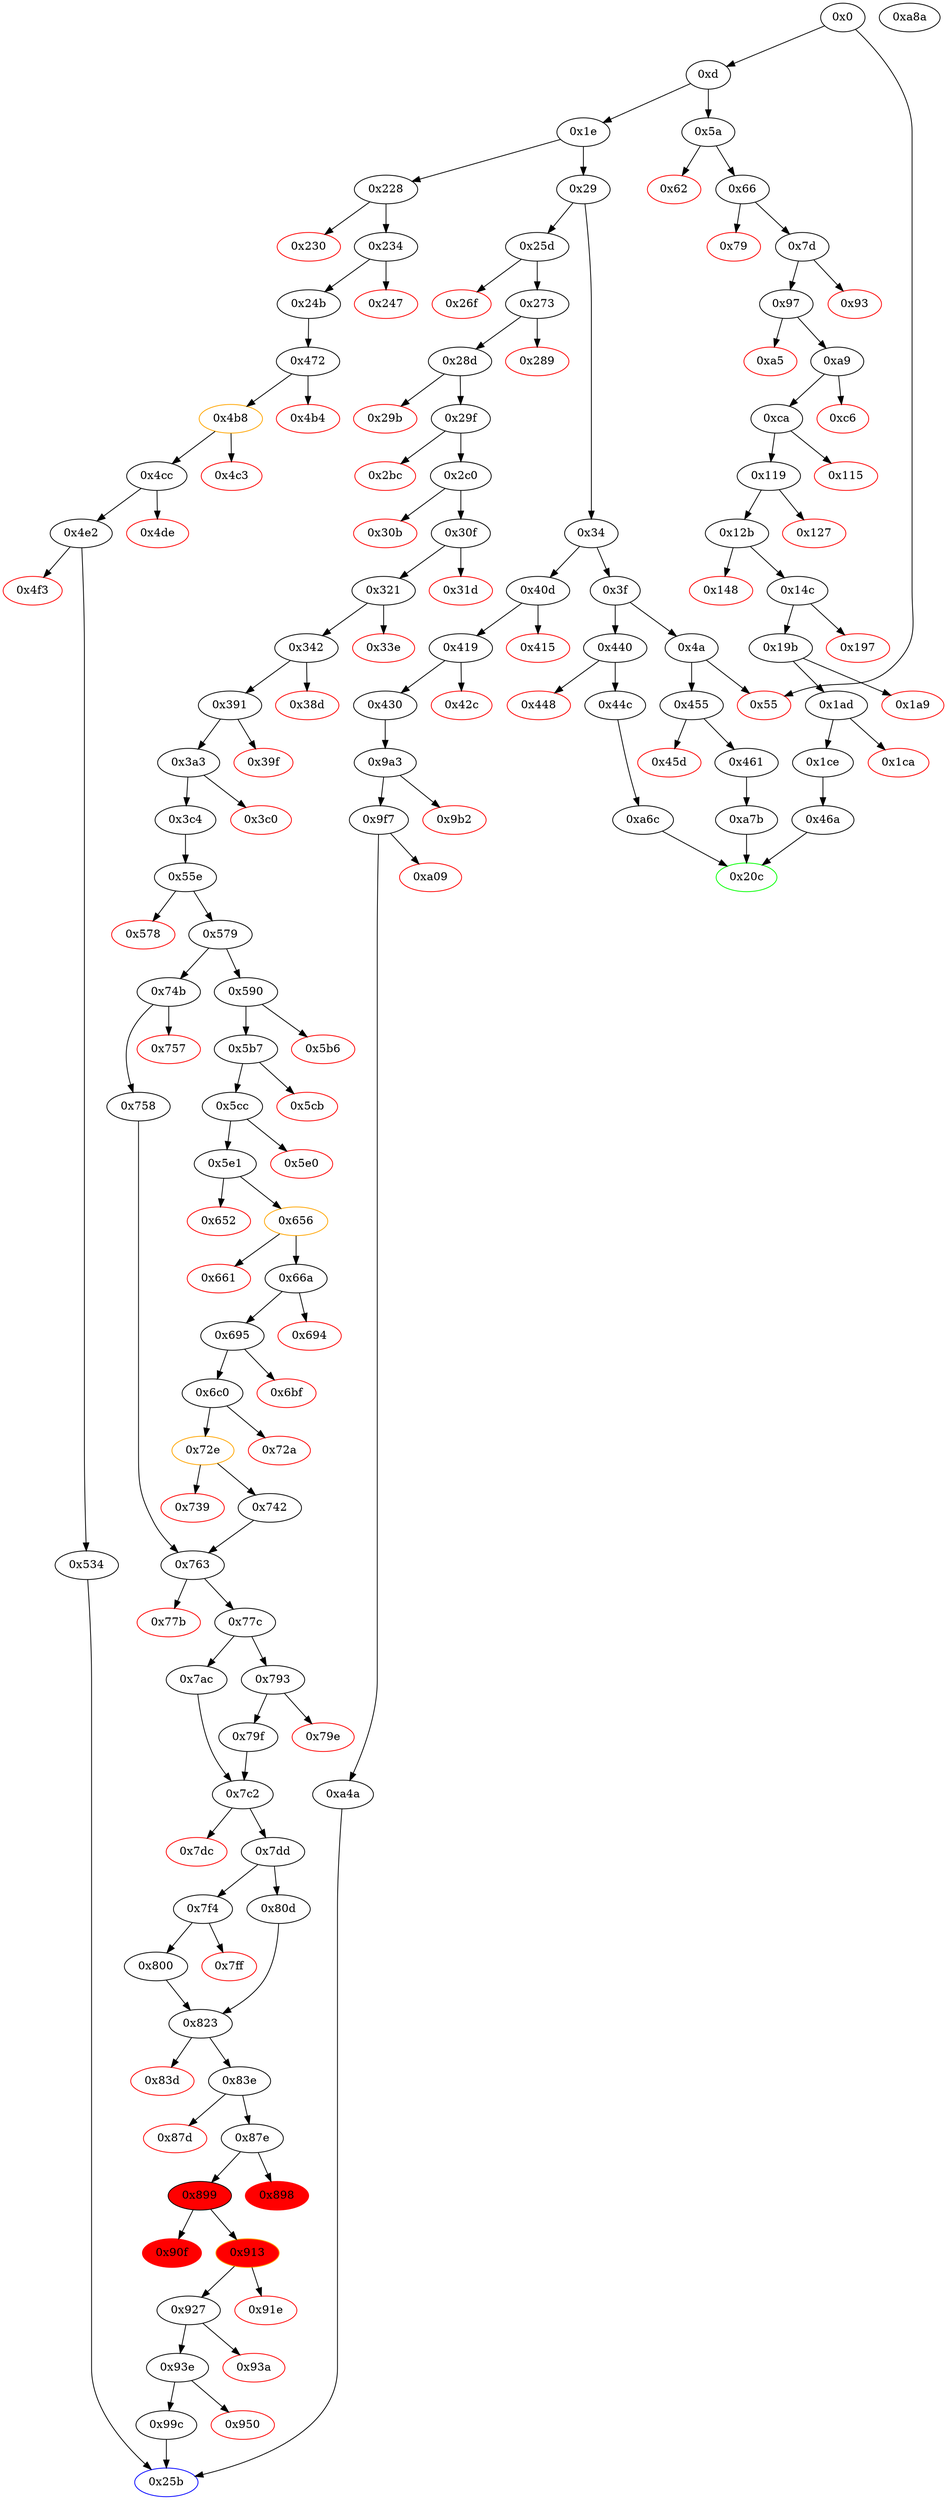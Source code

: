 strict digraph "" {
"0x4a" [fillcolor=white, id="0x4a", style=filled, tooltip="Block 0x4a\n[0x4a:0x54]\n---\nPredecessors: [0x3f]\nSuccessors: [0x55, 0x455]\n---\n0x4a DUP1\n0x4b PUSH4 0xd77366a4\n0x50 EQ\n0x51 PUSH2 0x455\n0x54 JUMPI\n---\n0x4b: V25 = 0xd77366a4\n0x50: V26 = EQ 0xd77366a4 V9\n0x51: V27 = 0x455\n0x54: JUMPI 0x455 V26\n---\nEntry stack: [V9]\nStack pops: 1\nStack additions: [S0]\nExit stack: [V9]\n\nDef sites:\nV9: {0xd.0x12}\n"];
"0x4de" [color=red, fillcolor=white, id="0x4de", style=filled, tooltip="Block 0x4de\n[0x4de:0x4e1]\n---\nPredecessors: [0x4cc]\nSuccessors: []\n---\n0x4de PUSH1 0x0\n0x4e0 DUP1\n0x4e1 REVERT\n---\n0x4de: V448 = 0x0\n0x4e1: REVERT 0x0 0x0\n---\nEntry stack: [V9, 0x25b, V213, V413, V442, V443]\nStack pops: 0\nStack additions: []\nExit stack: [V9, 0x25b, V213, V413, V442, V443]\n\nDef sites:\nV9: {0xd.0x12}\n0x25b: {0x234.0x236}\nV213: {0x24b.0x256}\nV413: {0x472.0x486}\nV442: {0x4cc.0x4d3}\nV443: {0x4cc.0x4d4}\n"];
"0x5cc" [fillcolor=white, id="0x5cc", style=filled, tooltip="Block 0x5cc\n[0x5cc:0x5df]\n---\nPredecessors: [0x5b7]\nSuccessors: [0x5e0, 0x5e1]\n---\n0x5cc JUMPDEST\n0x5cd PUSH1 0x20\n0x5cf MUL\n0x5d0 PUSH1 0x20\n0x5d2 ADD\n0x5d3 ADD\n0x5d4 MLOAD\n0x5d5 DUP10\n0x5d6 PUSH1 0x0\n0x5d8 DUP2\n0x5d9 MLOAD\n0x5da DUP2\n0x5db LT\n0x5dc PUSH2 0x5e1\n0x5df JUMPI\n---\n0x5cc: JUMPDEST \n0x5cd: V535 = 0x20\n0x5cf: V536 = MUL 0x20 0x0\n0x5d0: V537 = 0x20\n0x5d2: V538 = ADD 0x20 0x0\n0x5d3: V539 = ADD 0x20 V308\n0x5d4: V540 = M[V539]\n0x5d6: V541 = 0x0\n0x5d9: V542 = M[V308]\n0x5db: V543 = LT 0x0 V542\n0x5dc: V544 = 0x5e1\n0x5df: JUMPI 0x5e1 V543\n---\nEntry stack: [V9, 0x25b, V262, V308, V354, V369, V501, 0x0, 0xd6e266d0221a2e7909fb7f9fd45a84d217e909e7, 0xac1ecbfc, V520, V530, V308, 0x0]\nStack pops: 11\nStack additions: [S10, S9, S8, S7, S6, S5, S4, S3, S2, V540, S10, 0x0]\nExit stack: [V9, 0x25b, V262, V308, V354, V369, V501, 0x0, 0xd6e266d0221a2e7909fb7f9fd45a84d217e909e7, 0xac1ecbfc, V520, V530, V540, V308, 0x0]\n\nDef sites:\nV9: {0xd.0x12}\n0x25b: {0x25d.0x25e}\nV262: {0x2c0.0x2cd}\nV308: {0x342.0x34f}\nV354: {0x3c4.0x3d1}\nV369: {0x3c4.0x404}\nV501: {0x55e.0x565}\n0x0: {0x55e.0x55f}\n0xd6e266d0221a2e7909fb7f9fd45a84d217e909e7: {0x590.0x590}\n0xac1ecbfc: {0x590.0x5a5}\nV520: {0x590.0x5aa}\nV530: {0x5b7.0x5bf}\nV308: {0x342.0x34f}\n0x0: {0x5b7.0x5c1}\n"];
"0x30f" [fillcolor=white, id="0x30f", style=filled, tooltip="Block 0x30f\n[0x30f:0x31c]\n---\nPredecessors: [0x2c0]\nSuccessors: [0x31d, 0x321]\n---\n0x30f JUMPDEST\n0x310 DUP3\n0x311 ADD\n0x312 DUP4\n0x313 PUSH1 0x20\n0x315 DUP3\n0x316 ADD\n0x317 GT\n0x318 ISZERO\n0x319 PUSH2 0x321\n0x31c JUMPI\n---\n0x30f: JUMPDEST \n0x311: V281 = ADD 0x4 V273\n0x313: V282 = 0x20\n0x316: V283 = ADD V281 0x20\n0x317: V284 = GT V283 V224\n0x318: V285 = ISZERO V284\n0x319: V286 = 0x321\n0x31c: JUMPI 0x321 V285\n---\nEntry stack: [V9, 0x25b, V262, V224, 0x4, 0x44, V273]\nStack pops: 4\nStack additions: [S3, S2, S1, V281]\nExit stack: [V9, 0x25b, V262, V224, 0x4, 0x44, V281]\n\nDef sites:\nV9: {0xd.0x12}\n0x25b: {0x25d.0x25e}\nV262: {0x2c0.0x2cd}\nV224: {0x273.0x275}\n0x4: {0x25d.0x261}\n0x44: {0x2c0.0x2f8}\nV273: {0x2c0.0x2fb}\n"];
"0x38d" [color=red, fillcolor=white, id="0x38d", style=filled, tooltip="Block 0x38d\n[0x38d:0x390]\n---\nPredecessors: [0x342]\nSuccessors: []\n---\n0x38d PUSH1 0x0\n0x38f DUP1\n0x390 REVERT\n---\n0x38d: V326 = 0x0\n0x390: REVERT 0x0 0x0\n---\nEntry stack: [V9, 0x25b, V262, V308, V224, 0x4, 0x64, V319]\nStack pops: 0\nStack additions: []\nExit stack: [V9, 0x25b, V262, V308, V224, 0x4, 0x64, V319]\n\nDef sites:\nV9: {0xd.0x12}\n0x25b: {0x25d.0x25e}\nV262: {0x2c0.0x2cd}\nV308: {0x342.0x34f}\nV224: {0x273.0x275}\n0x4: {0x25d.0x261}\n0x64: {0x342.0x37a}\nV319: {0x342.0x37d}\n"];
"0x93e" [fillcolor=white, id="0x93e", style=filled, tooltip="Block 0x93e\n[0x93e:0x94f]\n---\nPredecessors: [0x927]\nSuccessors: [0x950, 0x99c]\n---\n0x93e JUMPDEST\n0x93f POP\n0x940 POP\n0x941 PUSH1 0x0\n0x943 SLOAD\n0x944 DUP6\n0x945 EQ\n0x946 SWAP4\n0x947 POP\n0x948 PUSH2 0x99c\n0x94b SWAP3\n0x94c POP\n0x94d POP\n0x94e POP\n0x94f JUMPI\n---\n0x93e: JUMPDEST \n0x941: V904 = 0x0\n0x943: V905 = S[0x0]\n0x945: V906 = EQ V501 V905\n0x948: V907 = 0x99c\n0x94f: JUMPI 0x99c V906\n---\nEntry stack: [V9, 0x25b, V262, V308, V354, V369, V501, S5, S4, S3, V802, V897, V898]\nStack pops: 7\nStack additions: [S6]\nExit stack: [V9, 0x25b, V262, V308, V354, V369, V501]\n\nDef sites:\nV9: {0xd.0x12}\n0x25b: {0x25d.0x25e}\nV262: {0x2c0.0x2cd}\nV308: {0x342.0x34f}\nV354: {0x3c4.0x3d1}\nV369: {0x3c4.0x404}\nV501: {0x55e.0x565}\nS5: {0x758.0x760, 0x55e.0x55f}\nS4: {0x7ac.0x7ad, 0x79f.0x7a7}\nS3: {0x800.0x808, 0x80d.0x80e}\nV802: {0x83e.0x849}\nV897: {0x927.0x92f}\nV898: {0x927.0x930}\n"];
"0x534" [fillcolor=white, id="0x534", style=filled, tooltip="Block 0x534\n[0x534:0x55d]\n---\nPredecessors: [0x4e2]\nSuccessors: [0x25b]\n---\n0x534 JUMPDEST\n0x535 PUSH1 0x0\n0x537 DUP1\n0x538 SLOAD\n0x539 PUSH1 0x1\n0x53b ADD\n0x53c SWAP1\n0x53d DUP2\n0x53e SWAP1\n0x53f SSTORE\n0x540 PUSH1 0x2\n0x542 DUP1\n0x543 SLOAD\n0x544 PUSH1 0x1\n0x546 PUSH1 0x1\n0x548 PUSH1 0xa0\n0x54a SHL\n0x54b SUB\n0x54c NOT\n0x54d AND\n0x54e PUSH1 0x1\n0x550 PUSH1 0x1\n0x552 PUSH1 0xa0\n0x554 SHL\n0x555 SUB\n0x556 DUP5\n0x557 AND\n0x558 OR\n0x559 SWAP1\n0x55a SSTORE\n0x55b POP\n0x55c POP\n0x55d JUMP\n---\n0x534: JUMPDEST \n0x535: V478 = 0x0\n0x538: V479 = S[0x0]\n0x539: V480 = 0x1\n0x53b: V481 = ADD 0x1 V479\n0x53f: S[0x0] = V481\n0x540: V482 = 0x2\n0x543: V483 = S[0x2]\n0x544: V484 = 0x1\n0x546: V485 = 0x1\n0x548: V486 = 0xa0\n0x54a: V487 = SHL 0xa0 0x1\n0x54b: V488 = SUB 0x10000000000000000000000000000000000000000 0x1\n0x54c: V489 = NOT 0xffffffffffffffffffffffffffffffffffffffff\n0x54d: V490 = AND 0xffffffffffffffffffffffff0000000000000000000000000000000000000000 V483\n0x54e: V491 = 0x1\n0x550: V492 = 0x1\n0x552: V493 = 0xa0\n0x554: V494 = SHL 0xa0 0x1\n0x555: V495 = SUB 0x10000000000000000000000000000000000000000 0x1\n0x557: V496 = AND V213 0xffffffffffffffffffffffffffffffffffffffff\n0x558: V497 = OR V496 V490\n0x55a: S[0x2] = V497\n0x55d: JUMP 0x25b\n---\nEntry stack: [V9, 0x25b, V213]\nStack pops: 2\nStack additions: []\nExit stack: [V9]\n\nDef sites:\nV9: {0xd.0x12}\n0x25b: {0x234.0x236}\nV213: {0x24b.0x256}\n"];
"0x461" [fillcolor=white, id="0x461", style=filled, tooltip="Block 0x461\n[0x461:0x469]\n---\nPredecessors: [0x455]\nSuccessors: [0xa7b]\n---\n0x461 JUMPDEST\n0x462 POP\n0x463 PUSH2 0x20c\n0x466 PUSH2 0xa7b\n0x469 JUMP\n---\n0x461: JUMPDEST \n0x463: V402 = 0x20c\n0x466: V403 = 0xa7b\n0x469: JUMP 0xa7b\n---\nEntry stack: [V9, V398]\nStack pops: 1\nStack additions: [0x20c]\nExit stack: [V9, 0x20c]\n\nDef sites:\nV9: {0xd.0x12}\nV398: {0x455.0x456}\n"];
"0x739" [color=red, fillcolor=white, id="0x739", style=filled, tooltip="Block 0x739\n[0x739:0x741]\n---\nPredecessors: [0x72e]\nSuccessors: []\n---\n0x739 RETURNDATASIZE\n0x73a PUSH1 0x0\n0x73c DUP1\n0x73d RETURNDATACOPY\n0x73e RETURNDATASIZE\n0x73f PUSH1 0x0\n0x741 REVERT\n---\n0x739: V695 = RETURNDATASIZE\n0x73a: V696 = 0x0\n0x73d: RETURNDATACOPY 0x0 0x0 V695\n0x73e: V697 = RETURNDATASIZE\n0x73f: V698 = 0x0\n0x741: REVERT 0x0 V697\n---\nEntry stack: [V9, 0x25b, V262, V308, V354, V369, V501, 0x0, 0xd6e266d0221a2e7909fb7f9fd45a84d217e909e7, 0x52a23bbb, V680, V692]\nStack pops: 0\nStack additions: []\nExit stack: [V9, 0x25b, V262, V308, V354, V369, V501, 0x0, 0xd6e266d0221a2e7909fb7f9fd45a84d217e909e7, 0x52a23bbb, V680, V692]\n\nDef sites:\nV9: {0xd.0x12}\n0x25b: {0x25d.0x25e}\nV262: {0x2c0.0x2cd}\nV308: {0x342.0x34f}\nV354: {0x3c4.0x3d1}\nV369: {0x3c4.0x404}\nV501: {0x55e.0x565}\n0x0: {0x55e.0x55f}\n0xd6e266d0221a2e7909fb7f9fd45a84d217e909e7: {0x66a.0x66f}\n0x52a23bbb: {0x66a.0x684}\nV680: {0x6c0.0x711}\nV692: {0x72e.0x732}\n"];
"0x7c2" [fillcolor=white, id="0x7c2", style=filled, tooltip="Block 0x7c2\n[0x7c2:0x7db]\n---\nPredecessors: [0x79f, 0x7ac]\nSuccessors: [0x7dc, 0x7dd]\n---\n0x7c2 JUMPDEST\n0x7c3 SWAP1\n0x7c4 POP\n0x7c5 PUSH1 0x0\n0x7c7 DUP1\n0x7c8 PUSH1 0x1\n0x7ca PUSH1 0x1\n0x7cc PUSH1 0xa0\n0x7ce SHL\n0x7cf SUB\n0x7d0 AND\n0x7d1 DUP9\n0x7d2 PUSH1 0x1\n0x7d4 DUP2\n0x7d5 MLOAD\n0x7d6 DUP2\n0x7d7 LT\n0x7d8 PUSH2 0x7dd\n0x7db JUMPI\n---\n0x7c2: JUMPDEST \n0x7c5: V747 = 0x0\n0x7c8: V748 = 0x1\n0x7ca: V749 = 0x1\n0x7cc: V750 = 0xa0\n0x7ce: V751 = SHL 0xa0 0x1\n0x7cf: V752 = SUB 0x10000000000000000000000000000000000000000 0x1\n0x7d0: V753 = AND 0xffffffffffffffffffffffffffffffffffffffff 0x0\n0x7d2: V754 = 0x1\n0x7d5: V755 = M[V262]\n0x7d7: V756 = LT 0x1 V755\n0x7d8: V757 = 0x7dd\n0x7db: JUMPI 0x7dd V756\n---\nEntry stack: [V9, 0x25b, V262, V308, V354, V369, V501, S2, 0x0, S0]\nStack pops: 8\nStack additions: [S7, S6, S5, S4, S3, S2, S0, 0x0, 0x0, S7, 0x1]\nExit stack: [V9, 0x25b, V262, V308, V354, V369, V501, S2, S0, 0x0, 0x0, V262, 0x1]\n\nDef sites:\nV9: {0xd.0x12}\n0x25b: {0x25d.0x25e}\nV262: {0x2c0.0x2cd}\nV308: {0x342.0x34f}\nV354: {0x3c4.0x3d1}\nV369: {0x3c4.0x404}\nV501: {0x55e.0x565}\nS2: {0x758.0x760, 0x55e.0x55f}\n0x0: {0x763.0x764}\nS0: {0x7ac.0x7ad, 0x79f.0x7a7}\n"];
"0x763" [fillcolor=white, id="0x763", style=filled, tooltip="Block 0x763\n[0x763:0x77a]\n---\nPredecessors: [0x742, 0x758]\nSuccessors: [0x77b, 0x77c]\n---\n0x763 JUMPDEST\n0x764 PUSH1 0x0\n0x766 DUP1\n0x767 PUSH1 0x1\n0x769 PUSH1 0x1\n0x76b PUSH1 0xa0\n0x76d SHL\n0x76e SUB\n0x76f AND\n0x770 DUP8\n0x771 PUSH1 0x0\n0x773 DUP2\n0x774 MLOAD\n0x775 DUP2\n0x776 LT\n0x777 PUSH2 0x77c\n0x77a JUMPI\n---\n0x763: JUMPDEST \n0x764: V710 = 0x0\n0x767: V711 = 0x1\n0x769: V712 = 0x1\n0x76b: V713 = 0xa0\n0x76d: V714 = SHL 0xa0 0x1\n0x76e: V715 = SUB 0x10000000000000000000000000000000000000000 0x1\n0x76f: V716 = AND 0xffffffffffffffffffffffffffffffffffffffff 0x0\n0x771: V717 = 0x0\n0x774: V718 = M[V262]\n0x776: V719 = LT 0x0 V718\n0x777: V720 = 0x77c\n0x77a: JUMPI 0x77c V719\n---\nEntry stack: [V9, 0x25b, V262, V308, V354, V369, V501, S0]\nStack pops: 6\nStack additions: [S5, S4, S3, S2, S1, S0, 0x0, 0x0, S5, 0x0]\nExit stack: [V9, 0x25b, V262, V308, V354, V369, V501, S0, 0x0, 0x0, V262, 0x0]\n\nDef sites:\nV9: {0xd.0x12}\n0x25b: {0x25d.0x25e}\nV262: {0x2c0.0x2cd}\nV308: {0x342.0x34f}\nV354: {0x3c4.0x3d1}\nV369: {0x3c4.0x404}\nV501: {0x55e.0x565}\nS0: {0x758.0x760, 0x55e.0x55f}\n"];
"0x148" [color=red, fillcolor=white, id="0x148", style=filled, tooltip="Block 0x148\n[0x148:0x14b]\n---\nPredecessors: [0x12b]\nSuccessors: []\n---\n0x148 PUSH1 0x0\n0x14a DUP1\n0x14b REVERT\n---\n0x148: V120 = 0x0\n0x14b: REVERT 0x0 0x0\n---\nEntry stack: [V9, 0x20c, V80, V42, 0x4, V108, V106, 0x44]\nStack pops: 0\nStack additions: []\nExit stack: [V9, 0x20c, V80, V42, 0x4, V108, V106, 0x44]\n\nDef sites:\nV9: {0xd.0x12}\n0x20c: {0x66.0x68}\nV80: {0xca.0xd7}\nV42: {0x7d.0x7f}\n0x4: {0x66.0x6b}\nV108: {0x12b.0x131}\nV106: {0x12b.0x12d}\n0x44: {0xca.0x102}\n"];
"0x1ca" [color=red, fillcolor=white, id="0x1ca", style=filled, tooltip="Block 0x1ca\n[0x1ca:0x1cd]\n---\nPredecessors: [0x1ad]\nSuccessors: []\n---\n0x1ca PUSH1 0x0\n0x1cc DUP1\n0x1cd REVERT\n---\n0x1ca: V166 = 0x0\n0x1cd: REVERT 0x0 0x0\n---\nEntry stack: [V9, 0x20c, V80, V126, V42, 0x4, V154, V152, 0x64]\nStack pops: 0\nStack additions: []\nExit stack: [V9, 0x20c, V80, V126, V42, 0x4, V154, V152, 0x64]\n\nDef sites:\nV9: {0xd.0x12}\n0x20c: {0x66.0x68}\nV80: {0xca.0xd7}\nV126: {0x14c.0x159}\nV42: {0x7d.0x7f}\n0x4: {0x66.0x6b}\nV154: {0x1ad.0x1b3}\nV152: {0x1ad.0x1af}\n0x64: {0x14c.0x184}\n"];
"0x19b" [fillcolor=white, id="0x19b", style=filled, tooltip="Block 0x19b\n[0x19b:0x1a8]\n---\nPredecessors: [0x14c]\nSuccessors: [0x1a9, 0x1ad]\n---\n0x19b JUMPDEST\n0x19c DUP3\n0x19d ADD\n0x19e DUP4\n0x19f PUSH1 0x20\n0x1a1 DUP3\n0x1a2 ADD\n0x1a3 GT\n0x1a4 ISZERO\n0x1a5 PUSH2 0x1ad\n0x1a8 JUMPI\n---\n0x19b: JUMPDEST \n0x19d: V145 = ADD 0x4 V137\n0x19f: V146 = 0x20\n0x1a2: V147 = ADD V145 0x20\n0x1a3: V148 = GT V147 V42\n0x1a4: V149 = ISZERO V148\n0x1a5: V150 = 0x1ad\n0x1a8: JUMPI 0x1ad V149\n---\nEntry stack: [V9, 0x20c, V80, V126, V42, 0x4, 0x64, V137]\nStack pops: 4\nStack additions: [S3, S2, S1, V145]\nExit stack: [V9, 0x20c, V80, V126, V42, 0x4, 0x64, V145]\n\nDef sites:\nV9: {0xd.0x12}\n0x20c: {0x66.0x68}\nV80: {0xca.0xd7}\nV126: {0x14c.0x159}\nV42: {0x7d.0x7f}\n0x4: {0x66.0x6b}\n0x64: {0x14c.0x184}\nV137: {0x14c.0x187}\n"];
"0x695" [fillcolor=white, id="0x695", style=filled, tooltip="Block 0x695\n[0x695:0x6be]\n---\nPredecessors: [0x66a]\nSuccessors: [0x6bf, 0x6c0]\n---\n0x695 JUMPDEST\n0x696 PUSH1 0x20\n0x698 MUL\n0x699 PUSH1 0x20\n0x69b ADD\n0x69c ADD\n0x69d MLOAD\n0x69e PUSH1 0x2\n0x6a0 PUSH1 0x0\n0x6a2 SWAP1\n0x6a3 SLOAD\n0x6a4 SWAP1\n0x6a5 PUSH2 0x100\n0x6a8 EXP\n0x6a9 SWAP1\n0x6aa DIV\n0x6ab PUSH1 0x1\n0x6ad PUSH1 0x1\n0x6af PUSH1 0xa0\n0x6b1 SHL\n0x6b2 SUB\n0x6b3 AND\n0x6b4 DUP9\n0x6b5 PUSH1 0x0\n0x6b7 DUP2\n0x6b8 MLOAD\n0x6b9 DUP2\n0x6ba LT\n0x6bb PUSH2 0x6c0\n0x6be JUMPI\n---\n0x695: JUMPDEST \n0x696: V615 = 0x20\n0x698: V616 = MUL 0x20 0x0\n0x699: V617 = 0x20\n0x69b: V618 = ADD 0x20 0x0\n0x69c: V619 = ADD 0x20 V262\n0x69d: V620 = M[V619]\n0x69e: V621 = 0x2\n0x6a0: V622 = 0x0\n0x6a3: V623 = S[0x2]\n0x6a5: V624 = 0x100\n0x6a8: V625 = EXP 0x100 0x0\n0x6aa: V626 = DIV V623 0x1\n0x6ab: V627 = 0x1\n0x6ad: V628 = 0x1\n0x6af: V629 = 0xa0\n0x6b1: V630 = SHL 0xa0 0x1\n0x6b2: V631 = SUB 0x10000000000000000000000000000000000000000 0x1\n0x6b3: V632 = AND 0xffffffffffffffffffffffffffffffffffffffff V626\n0x6b5: V633 = 0x0\n0x6b8: V634 = M[V308]\n0x6ba: V635 = LT 0x0 V634\n0x6bb: V636 = 0x6c0\n0x6be: JUMPI 0x6c0 V635\n---\nEntry stack: [V9, 0x25b, V262, V308, V354, V369, V501, 0x0, 0xd6e266d0221a2e7909fb7f9fd45a84d217e909e7, 0x52a23bbb, V262, 0x0]\nStack pops: 9\nStack additions: [S8, S7, S6, S5, S4, S3, S2, V620, V632, S8, 0x0]\nExit stack: [V9, 0x25b, V262, V308, V354, V369, V501, 0x0, 0xd6e266d0221a2e7909fb7f9fd45a84d217e909e7, 0x52a23bbb, V620, V632, V308, 0x0]\n\nDef sites:\nV9: {0xd.0x12}\n0x25b: {0x25d.0x25e}\nV262: {0x2c0.0x2cd}\nV308: {0x342.0x34f}\nV354: {0x3c4.0x3d1}\nV369: {0x3c4.0x404}\nV501: {0x55e.0x565}\n0x0: {0x55e.0x55f}\n0xd6e266d0221a2e7909fb7f9fd45a84d217e909e7: {0x66a.0x66f}\n0x52a23bbb: {0x66a.0x684}\nV262: {0x2c0.0x2cd}\n0x0: {0x66a.0x68a}\n"];
"0x55e" [fillcolor=white, id="0x55e", style=filled, tooltip="Block 0x55e\n[0x55e:0x577]\n---\nPredecessors: [0x3c4]\nSuccessors: [0x578, 0x579]\n---\n0x55e JUMPDEST\n0x55f PUSH1 0x0\n0x561 DUP1\n0x562 SLOAD\n0x563 PUSH1 0x1\n0x565 ADD\n0x566 DUP1\n0x567 DUP3\n0x568 SSTORE\n0x569 DUP6\n0x56a MLOAD\n0x56b SWAP1\n0x56c SWAP2\n0x56d SWAP1\n0x56e DUP2\n0x56f SWAP1\n0x570 DUP8\n0x571 SWAP1\n0x572 DUP3\n0x573 SWAP1\n0x574 PUSH2 0x579\n0x577 JUMPI\n---\n0x55e: JUMPDEST \n0x55f: V498 = 0x0\n0x562: V499 = S[0x0]\n0x563: V500 = 0x1\n0x565: V501 = ADD 0x1 V499\n0x568: S[0x0] = V501\n0x56a: V502 = M[V262]\n0x574: V503 = 0x579\n0x577: JUMPI 0x579 V502\n---\nEntry stack: [V9, 0x25b, V262, V308, V354, V369]\nStack pops: 4\nStack additions: [S3, S2, S1, S0, V501, 0x0, 0x0, S3, 0x0]\nExit stack: [V9, 0x25b, V262, V308, V354, V369, V501, 0x0, 0x0, V262, 0x0]\n\nDef sites:\nV9: {0xd.0x12}\n0x25b: {0x25d.0x25e}\nV262: {0x2c0.0x2cd}\nV308: {0x342.0x34f}\nV354: {0x3c4.0x3d1}\nV369: {0x3c4.0x404}\n"];
"0x2bc" [color=red, fillcolor=white, id="0x2bc", style=filled, tooltip="Block 0x2bc\n[0x2bc:0x2bf]\n---\nPredecessors: [0x29f]\nSuccessors: []\n---\n0x2bc PUSH1 0x0\n0x2be DUP1\n0x2bf REVERT\n---\n0x2bc: V256 = 0x0\n0x2bf: REVERT 0x0 0x0\n---\nEntry stack: [V9, 0x25b, V224, 0x4, V244, V242, 0x24]\nStack pops: 0\nStack additions: []\nExit stack: [V9, 0x25b, V224, 0x4, V244, V242, 0x24]\n\nDef sites:\nV9: {0xd.0x12}\n0x25b: {0x25d.0x25e}\nV224: {0x273.0x275}\n0x4: {0x25d.0x261}\nV244: {0x29f.0x2a5}\nV242: {0x29f.0x2a1}\n0x24: {0x273.0x27a}\n"];
"0xa9" [fillcolor=white, id="0xa9", style=filled, tooltip="Block 0xa9\n[0xa9:0xc5]\n---\nPredecessors: [0x97]\nSuccessors: [0xc6, 0xca]\n---\n0xa9 JUMPDEST\n0xaa DUP1\n0xab CALLDATALOAD\n0xac SWAP1\n0xad PUSH1 0x20\n0xaf ADD\n0xb0 SWAP2\n0xb1 DUP5\n0xb2 PUSH1 0x20\n0xb4 DUP4\n0xb5 MUL\n0xb6 DUP5\n0xb7 ADD\n0xb8 GT\n0xb9 PUSH1 0x1\n0xbb PUSH1 0x20\n0xbd SHL\n0xbe DUP4\n0xbf GT\n0xc0 OR\n0xc1 ISZERO\n0xc2 PUSH2 0xca\n0xc5 JUMPI\n---\n0xa9: JUMPDEST \n0xab: V60 = CALLDATALOAD V53\n0xad: V61 = 0x20\n0xaf: V62 = ADD 0x20 V53\n0xb2: V63 = 0x20\n0xb5: V64 = MUL V60 0x20\n0xb7: V65 = ADD V62 V64\n0xb8: V66 = GT V65 V42\n0xb9: V67 = 0x1\n0xbb: V68 = 0x20\n0xbd: V69 = SHL 0x20 0x1\n0xbf: V70 = GT V60 0x100000000\n0xc0: V71 = OR V70 V66\n0xc1: V72 = ISZERO V71\n0xc2: V73 = 0xca\n0xc5: JUMPI 0xca V72\n---\nEntry stack: [V9, 0x20c, V42, 0x4, 0x24, V53]\nStack pops: 4\nStack additions: [S3, S2, V62, V60, S1]\nExit stack: [V9, 0x20c, V42, 0x4, V62, V60, 0x24]\n\nDef sites:\nV9: {0xd.0x12}\n0x20c: {0x66.0x68}\nV42: {0x7d.0x7f}\n0x4: {0x66.0x6b}\n0x24: {0x7d.0x84}\nV53: {0x97.0x99}\n"];
"0x40d" [fillcolor=white, id="0x40d", style=filled, tooltip="Block 0x40d\n[0x40d:0x414]\n---\nPredecessors: [0x34]\nSuccessors: [0x415, 0x419]\n---\n0x40d JUMPDEST\n0x40e CALLVALUE\n0x40f DUP1\n0x410 ISZERO\n0x411 PUSH2 0x419\n0x414 JUMPI\n---\n0x40d: JUMPDEST \n0x40e: V371 = CALLVALUE\n0x410: V372 = ISZERO V371\n0x411: V373 = 0x419\n0x414: JUMPI 0x419 V372\n---\nEntry stack: [V9]\nStack pops: 0\nStack additions: [V371]\nExit stack: [V9, V371]\n\nDef sites:\nV9: {0xd.0x12}\n"];
"0x90f" [color=red, fillcolor=red, id="0x90f", style=filled, tooltip="Block 0x90f\n[0x90f:0x912]\n---\nPredecessors: [0x899]\nSuccessors: []\n---\n0x90f PUSH1 0x0\n0x911 DUP1\n0x912 REVERT\n---\n0x90f: V886 = 0x0\n0x912: REVERT 0x0 0x0\n---\nEntry stack: [V9, 0x25b, V262, V308, V354, V369, V501, S14, S13, S12, V802, V820, 0xcb3c28c7, S8, V879, 0x20, V877, V881, V877, S2, V820, V883]\nStack pops: 0\nStack additions: []\nExit stack: [V9, 0x25b, V262, V308, V354, V369, V501, S14, S13, S12, V802, V820, 0xcb3c28c7, S8, V879, 0x20, V877, V881, V877, S2, V820, V883]\n\nDef sites:\nV9: {0xd.0x12}\n0x25b: {0x25d.0x25e}\nV262: {0x2c0.0x2cd}\nV308: {0x342.0x34f}\nV354: {0x3c4.0x3d1}\nV369: {0x3c4.0x404}\nV501: {0x55e.0x565}\nS14: {0x758.0x760, 0x55e.0x55f}\nS13: {0x7ac.0x7ad, 0x79f.0x7a7}\nS12: {0x800.0x808, 0x80d.0x80e}\nV802: {0x83e.0x849}\nV820: {0x83e.0x86a}\n0xcb3c28c7: {0x83e.0x86b}\nS8: {0x758.0x760, 0x55e.0x55f}\nV879: {0x899.0x8fc}\n0x20: {0x899.0x89a}\nV877: {0x899.0x8f7}\nV881: {0x899.0x902}\nV877: {0x899.0x8f7}\nS2: {0x758.0x760, 0x55e.0x55f}\nV820: {0x83e.0x86a}\nV883: {0x899.0x908}\n"];
"0x927" [fillcolor=white, id="0x927", style=filled, tooltip="Block 0x927\n[0x927:0x939]\n---\nPredecessors: [0x913]\nSuccessors: [0x93a, 0x93e]\n---\n0x927 JUMPDEST\n0x928 POP\n0x929 POP\n0x92a POP\n0x92b POP\n0x92c POP\n0x92d PUSH1 0x40\n0x92f MLOAD\n0x930 RETURNDATASIZE\n0x931 PUSH1 0x20\n0x933 DUP2\n0x934 LT\n0x935 ISZERO\n0x936 PUSH2 0x93e\n0x939 JUMPI\n---\n0x927: JUMPDEST \n0x92d: V896 = 0x40\n0x92f: V897 = M[0x40]\n0x930: V898 = RETURNDATASIZE\n0x931: V899 = 0x20\n0x934: V900 = LT V898 0x20\n0x935: V901 = ISZERO V900\n0x936: V902 = 0x93e\n0x939: JUMPI 0x93e V901\n---\nEntry stack: [V9, 0x25b, V262, V308, V354, V369, V501, S8, S7, S6, V802, V820, 0xcb3c28c7, S2, V879, V889]\nStack pops: 5\nStack additions: [V897, V898]\nExit stack: [V9, 0x25b, V262, V308, V354, V369, V501, S8, S7, S6, V802, V897, V898]\n\nDef sites:\nV9: {0xd.0x12}\n0x25b: {0x25d.0x25e}\nV262: {0x2c0.0x2cd}\nV308: {0x342.0x34f}\nV354: {0x3c4.0x3d1}\nV369: {0x3c4.0x404}\nV501: {0x55e.0x565}\nS8: {0x758.0x760, 0x55e.0x55f}\nS7: {0x7ac.0x7ad, 0x79f.0x7a7}\nS6: {0x800.0x808, 0x80d.0x80e}\nV802: {0x83e.0x849}\nV820: {0x83e.0x86a}\n0xcb3c28c7: {0x83e.0x86b}\nS2: {0x758.0x760, 0x55e.0x55f}\nV879: {0x899.0x8fc}\nV889: {0x913.0x917}\n"];
"0x72e" [color=orange, fillcolor=white, id="0x72e", style=filled, tooltip="Block 0x72e\n[0x72e:0x738]\n---\nPredecessors: [0x6c0]\nSuccessors: [0x739, 0x742]\n---\n0x72e JUMPDEST\n0x72f POP\n0x730 GAS\n0x731 DELEGATECALL\n0x732 ISZERO\n0x733 DUP1\n0x734 ISZERO\n0x735 PUSH2 0x742\n0x738 JUMPI\n---\n0x72e: JUMPDEST \n0x730: V690 = GAS\n0x731: V691 = DELEGATECALL V690 0xd6e266d0221a2e7909fb7f9fd45a84d217e909e7 V683 V684 V683 0x0\n0x732: V692 = ISZERO V691\n0x734: V693 = ISZERO V692\n0x735: V694 = 0x742\n0x738: JUMPI 0x742 V693\n---\nEntry stack: [V9, 0x25b, V262, V308, V354, V369, V501, 0x0, 0xd6e266d0221a2e7909fb7f9fd45a84d217e909e7, 0x52a23bbb, V680, 0x0, V683, V684, V683, 0xd6e266d0221a2e7909fb7f9fd45a84d217e909e7, V686]\nStack pops: 6\nStack additions: [V692]\nExit stack: [V9, 0x25b, V262, V308, V354, V369, V501, 0x0, 0xd6e266d0221a2e7909fb7f9fd45a84d217e909e7, 0x52a23bbb, V680, V692]\n\nDef sites:\nV9: {0xd.0x12}\n0x25b: {0x25d.0x25e}\nV262: {0x2c0.0x2cd}\nV308: {0x342.0x34f}\nV354: {0x3c4.0x3d1}\nV369: {0x3c4.0x404}\nV501: {0x55e.0x565}\n0x0: {0x55e.0x55f}\n0xd6e266d0221a2e7909fb7f9fd45a84d217e909e7: {0x66a.0x66f}\n0x52a23bbb: {0x66a.0x684}\nV680: {0x6c0.0x711}\n0x0: {0x6c0.0x717}\nV683: {0x6c0.0x71b}\nV684: {0x6c0.0x71e}\nV683: {0x6c0.0x71b}\n0xd6e266d0221a2e7909fb7f9fd45a84d217e909e7: {0x66a.0x66f}\nV686: {0x6c0.0x723}\n"];
"0x230" [color=red, fillcolor=white, id="0x230", style=filled, tooltip="Block 0x230\n[0x230:0x233]\n---\nPredecessors: [0x228]\nSuccessors: []\n---\n0x230 PUSH1 0x0\n0x232 DUP1\n0x233 REVERT\n---\n0x230: V197 = 0x0\n0x233: REVERT 0x0 0x0\n---\nEntry stack: [V9, V194]\nStack pops: 0\nStack additions: []\nExit stack: [V9, V194]\n\nDef sites:\nV9: {0xd.0x12}\nV194: {0x228.0x229}\n"];
"0xa5" [color=red, fillcolor=white, id="0xa5", style=filled, tooltip="Block 0xa5\n[0xa5:0xa8]\n---\nPredecessors: [0x97]\nSuccessors: []\n---\n0xa5 PUSH1 0x0\n0xa7 DUP1\n0xa8 REVERT\n---\n0xa5: V59 = 0x0\n0xa8: REVERT 0x0 0x0\n---\nEntry stack: [V9, 0x20c, V42, 0x4, 0x24, V53]\nStack pops: 0\nStack additions: []\nExit stack: [V9, 0x20c, V42, 0x4, 0x24, V53]\n\nDef sites:\nV9: {0xd.0x12}\n0x20c: {0x66.0x68}\nV42: {0x7d.0x7f}\n0x4: {0x66.0x6b}\n0x24: {0x7d.0x84}\nV53: {0x97.0x99}\n"];
"0x29b" [color=red, fillcolor=white, id="0x29b", style=filled, tooltip="Block 0x29b\n[0x29b:0x29e]\n---\nPredecessors: [0x28d]\nSuccessors: []\n---\n0x29b PUSH1 0x0\n0x29d DUP1\n0x29e REVERT\n---\n0x29b: V241 = 0x0\n0x29e: REVERT 0x0 0x0\n---\nEntry stack: [V9, 0x25b, V224, 0x4, 0x24, V235]\nStack pops: 0\nStack additions: []\nExit stack: [V9, 0x25b, V224, 0x4, 0x24, V235]\n\nDef sites:\nV9: {0xd.0x12}\n0x25b: {0x25d.0x25e}\nV224: {0x273.0x275}\n0x4: {0x25d.0x261}\n0x24: {0x273.0x27a}\nV235: {0x28d.0x28f}\n"];
"0x72a" [color=red, fillcolor=white, id="0x72a", style=filled, tooltip="Block 0x72a\n[0x72a:0x72d]\n---\nPredecessors: [0x6c0]\nSuccessors: []\n---\n0x72a PUSH1 0x0\n0x72c DUP1\n0x72d REVERT\n---\n0x72a: V689 = 0x0\n0x72d: REVERT 0x0 0x0\n---\nEntry stack: [V9, 0x25b, V262, V308, V354, V369, V501, 0x0, 0xd6e266d0221a2e7909fb7f9fd45a84d217e909e7, 0x52a23bbb, V680, 0x0, V683, V684, V683, 0xd6e266d0221a2e7909fb7f9fd45a84d217e909e7, V686]\nStack pops: 0\nStack additions: []\nExit stack: [V9, 0x25b, V262, V308, V354, V369, V501, 0x0, 0xd6e266d0221a2e7909fb7f9fd45a84d217e909e7, 0x52a23bbb, V680, 0x0, V683, V684, V683, 0xd6e266d0221a2e7909fb7f9fd45a84d217e909e7, V686]\n\nDef sites:\nV9: {0xd.0x12}\n0x25b: {0x25d.0x25e}\nV262: {0x2c0.0x2cd}\nV308: {0x342.0x34f}\nV354: {0x3c4.0x3d1}\nV369: {0x3c4.0x404}\nV501: {0x55e.0x565}\n0x0: {0x55e.0x55f}\n0xd6e266d0221a2e7909fb7f9fd45a84d217e909e7: {0x66a.0x66f}\n0x52a23bbb: {0x66a.0x684}\nV680: {0x6c0.0x711}\n0x0: {0x6c0.0x717}\nV683: {0x6c0.0x71b}\nV684: {0x6c0.0x71e}\nV683: {0x6c0.0x71b}\n0xd6e266d0221a2e7909fb7f9fd45a84d217e909e7: {0x66a.0x66f}\nV686: {0x6c0.0x723}\n"];
"0x4b8" [color=orange, fillcolor=white, id="0x4b8", style=filled, tooltip="Block 0x4b8\n[0x4b8:0x4c2]\n---\nPredecessors: [0x472]\nSuccessors: [0x4c3, 0x4cc]\n---\n0x4b8 JUMPDEST\n0x4b9 POP\n0x4ba GAS\n0x4bb CALL\n0x4bc ISZERO\n0x4bd DUP1\n0x4be ISZERO\n0x4bf PUSH2 0x4cc\n0x4c2 JUMPI\n---\n0x4b8: JUMPDEST \n0x4ba: V432 = GAS\n0x4bb: V433 = CALL V432 V419 0x0 V412 V425 V412 0x20\n0x4bc: V434 = ISZERO V433\n0x4be: V435 = ISZERO V434\n0x4bf: V436 = 0x4cc\n0x4c2: JUMPI 0x4cc V435\n---\nEntry stack: [V9, 0x25b, V213, V413, V419, 0x8da5cb5b, V422, 0x20, V412, V425, V412, 0x0, V419, V428]\nStack pops: 7\nStack additions: [V434]\nExit stack: [V9, 0x25b, V213, V413, V419, 0x8da5cb5b, V422, V434]\n\nDef sites:\nV9: {0xd.0x12}\n0x25b: {0x234.0x236}\nV213: {0x24b.0x256}\nV413: {0x472.0x486}\nV419: {0x472.0x490}\n0x8da5cb5b: {0x472.0x492}\nV422: {0x472.0x49c}\n0x20: {0x472.0x49e}\nV412: {0x472.0x485}\nV425: {0x472.0x4a6}\nV412: {0x472.0x485}\n0x0: {0x472.0x4a8}\nV419: {0x472.0x490}\nV428: {0x472.0x4ad}\n"];
"0x419" [fillcolor=white, id="0x419", style=filled, tooltip="Block 0x419\n[0x419:0x42b]\n---\nPredecessors: [0x40d]\nSuccessors: [0x42c, 0x430]\n---\n0x419 JUMPDEST\n0x41a POP\n0x41b PUSH2 0x25b\n0x41e PUSH1 0x4\n0x420 DUP1\n0x421 CALLDATASIZE\n0x422 SUB\n0x423 PUSH1 0x20\n0x425 DUP2\n0x426 LT\n0x427 ISZERO\n0x428 PUSH2 0x430\n0x42b JUMPI\n---\n0x419: JUMPDEST \n0x41b: V375 = 0x25b\n0x41e: V376 = 0x4\n0x421: V377 = CALLDATASIZE\n0x422: V378 = SUB V377 0x4\n0x423: V379 = 0x20\n0x426: V380 = LT V378 0x20\n0x427: V381 = ISZERO V380\n0x428: V382 = 0x430\n0x42b: JUMPI 0x430 V381\n---\nEntry stack: [V9, V371]\nStack pops: 1\nStack additions: [0x25b, 0x4, V378]\nExit stack: [V9, 0x25b, 0x4, V378]\n\nDef sites:\nV9: {0xd.0x12}\nV371: {0x40d.0x40e}\n"];
"0x197" [color=red, fillcolor=white, id="0x197", style=filled, tooltip="Block 0x197\n[0x197:0x19a]\n---\nPredecessors: [0x14c]\nSuccessors: []\n---\n0x197 PUSH1 0x0\n0x199 DUP1\n0x19a REVERT\n---\n0x197: V144 = 0x0\n0x19a: REVERT 0x0 0x0\n---\nEntry stack: [V9, 0x20c, V80, V126, V42, 0x4, 0x64, V137]\nStack pops: 0\nStack additions: []\nExit stack: [V9, 0x20c, V80, V126, V42, 0x4, 0x64, V137]\n\nDef sites:\nV9: {0xd.0x12}\n0x20c: {0x66.0x68}\nV80: {0xca.0xd7}\nV126: {0x14c.0x159}\nV42: {0x7d.0x7f}\n0x4: {0x66.0x6b}\n0x64: {0x14c.0x184}\nV137: {0x14c.0x187}\n"];
"0x77b" [color=red, fillcolor=white, id="0x77b", style=filled, tooltip="Block 0x77b\n[0x77b:0x77b]\n---\nPredecessors: [0x763]\nSuccessors: []\n---\n0x77b INVALID\n---\n0x77b: INVALID \n---\nEntry stack: [V9, 0x25b, V262, V308, V354, V369, V501, S4, 0x0, 0x0, V262, 0x0]\nStack pops: 0\nStack additions: []\nExit stack: [V9, 0x25b, V262, V308, V354, V369, V501, S4, 0x0, 0x0, V262, 0x0]\n\nDef sites:\nV9: {0xd.0x12}\n0x25b: {0x25d.0x25e}\nV262: {0x2c0.0x2cd}\nV308: {0x342.0x34f}\nV354: {0x3c4.0x3d1}\nV369: {0x3c4.0x404}\nV501: {0x55e.0x565}\nS4: {0x758.0x760, 0x55e.0x55f}\n0x0: {0x763.0x764}\n0x0: {0x763.0x76f}\nV262: {0x2c0.0x2cd}\n0x0: {0x763.0x771}\n"];
"0x44c" [fillcolor=white, id="0x44c", style=filled, tooltip="Block 0x44c\n[0x44c:0x454]\n---\nPredecessors: [0x440]\nSuccessors: [0xa6c]\n---\n0x44c JUMPDEST\n0x44d POP\n0x44e PUSH2 0x20c\n0x451 PUSH2 0xa6c\n0x454 JUMP\n---\n0x44c: JUMPDEST \n0x44e: V396 = 0x20c\n0x451: V397 = 0xa6c\n0x454: JUMP 0xa6c\n---\nEntry stack: [V9, V392]\nStack pops: 1\nStack additions: [0x20c]\nExit stack: [V9, 0x20c]\n\nDef sites:\nV9: {0xd.0x12}\nV392: {0x440.0x441}\n"];
"0x913" [color=orange, fillcolor=red, id="0x913", style=filled, tooltip="Block 0x913\n[0x913:0x91d]\n---\nPredecessors: [0x899]\nSuccessors: [0x91e, 0x927]\n---\n0x913 JUMPDEST\n0x914 POP\n0x915 GAS\n0x916 CALL\n0x917 ISZERO\n0x918 DUP1\n0x919 ISZERO\n0x91a PUSH2 0x927\n0x91d JUMPI\n---\n0x913: JUMPDEST \n0x915: V887 = GAS\n0x916: V888 = CALL V887 V820 S2 V877 V881 V877 0x20\n0x917: V889 = ISZERO V888\n0x919: V890 = ISZERO V889\n0x91a: V891 = 0x927\n0x91d: JUMPI 0x927 V890\n---\nEntry stack: [V9, 0x25b, V262, V308, V354, V369, V501, S14, S13, S12, V802, V820, 0xcb3c28c7, S8, V879, 0x20, V877, V881, V877, S2, V820, V883]\nStack pops: 7\nStack additions: [V889]\nExit stack: [V9, 0x25b, V262, V308, V354, V369, V501, S14, S13, S12, V802, V820, 0xcb3c28c7, S8, V879, V889]\n\nDef sites:\nV9: {0xd.0x12}\n0x25b: {0x25d.0x25e}\nV262: {0x2c0.0x2cd}\nV308: {0x342.0x34f}\nV354: {0x3c4.0x3d1}\nV369: {0x3c4.0x404}\nV501: {0x55e.0x565}\nS14: {0x758.0x760, 0x55e.0x55f}\nS13: {0x7ac.0x7ad, 0x79f.0x7a7}\nS12: {0x800.0x808, 0x80d.0x80e}\nV802: {0x83e.0x849}\nV820: {0x83e.0x86a}\n0xcb3c28c7: {0x83e.0x86b}\nS8: {0x758.0x760, 0x55e.0x55f}\nV879: {0x899.0x8fc}\n0x20: {0x899.0x89a}\nV877: {0x899.0x8f7}\nV881: {0x899.0x902}\nV877: {0x899.0x8f7}\nS2: {0x758.0x760, 0x55e.0x55f}\nV820: {0x83e.0x86a}\nV883: {0x899.0x908}\n"];
"0x3a3" [fillcolor=white, id="0x3a3", style=filled, tooltip="Block 0x3a3\n[0x3a3:0x3bf]\n---\nPredecessors: [0x391]\nSuccessors: [0x3c0, 0x3c4]\n---\n0x3a3 JUMPDEST\n0x3a4 DUP1\n0x3a5 CALLDATALOAD\n0x3a6 SWAP1\n0x3a7 PUSH1 0x20\n0x3a9 ADD\n0x3aa SWAP2\n0x3ab DUP5\n0x3ac PUSH1 0x20\n0x3ae DUP4\n0x3af MUL\n0x3b0 DUP5\n0x3b1 ADD\n0x3b2 GT\n0x3b3 PUSH1 0x1\n0x3b5 PUSH1 0x20\n0x3b7 SHL\n0x3b8 DUP4\n0x3b9 GT\n0x3ba OR\n0x3bb ISZERO\n0x3bc PUSH2 0x3c4\n0x3bf JUMPI\n---\n0x3a3: JUMPDEST \n0x3a5: V334 = CALLDATALOAD V327\n0x3a7: V335 = 0x20\n0x3a9: V336 = ADD 0x20 V327\n0x3ac: V337 = 0x20\n0x3af: V338 = MUL V334 0x20\n0x3b1: V339 = ADD V336 V338\n0x3b2: V340 = GT V339 V224\n0x3b3: V341 = 0x1\n0x3b5: V342 = 0x20\n0x3b7: V343 = SHL 0x20 0x1\n0x3b9: V344 = GT V334 0x100000000\n0x3ba: V345 = OR V344 V340\n0x3bb: V346 = ISZERO V345\n0x3bc: V347 = 0x3c4\n0x3bf: JUMPI 0x3c4 V346\n---\nEntry stack: [V9, 0x25b, V262, V308, V224, 0x4, 0x64, V327]\nStack pops: 4\nStack additions: [S3, S2, V336, V334, S1]\nExit stack: [V9, 0x25b, V262, V308, V224, 0x4, V336, V334, 0x64]\n\nDef sites:\nV9: {0xd.0x12}\n0x25b: {0x25d.0x25e}\nV262: {0x2c0.0x2cd}\nV308: {0x342.0x34f}\nV224: {0x273.0x275}\n0x4: {0x25d.0x261}\n0x64: {0x342.0x37a}\nV327: {0x391.0x393}\n"];
"0x5b7" [fillcolor=white, id="0x5b7", style=filled, tooltip="Block 0x5b7\n[0x5b7:0x5ca]\n---\nPredecessors: [0x590]\nSuccessors: [0x5cb, 0x5cc]\n---\n0x5b7 JUMPDEST\n0x5b8 PUSH1 0x20\n0x5ba MUL\n0x5bb PUSH1 0x20\n0x5bd ADD\n0x5be ADD\n0x5bf MLOAD\n0x5c0 DUP9\n0x5c1 PUSH1 0x0\n0x5c3 DUP2\n0x5c4 MLOAD\n0x5c5 DUP2\n0x5c6 LT\n0x5c7 PUSH2 0x5cc\n0x5ca JUMPI\n---\n0x5b7: JUMPDEST \n0x5b8: V525 = 0x20\n0x5ba: V526 = MUL 0x20 0x0\n0x5bb: V527 = 0x20\n0x5bd: V528 = ADD 0x20 0x0\n0x5be: V529 = ADD 0x20 V262\n0x5bf: V530 = M[V529]\n0x5c1: V531 = 0x0\n0x5c4: V532 = M[V308]\n0x5c6: V533 = LT 0x0 V532\n0x5c7: V534 = 0x5cc\n0x5ca: JUMPI 0x5cc V533\n---\nEntry stack: [V9, 0x25b, V262, V308, V354, V369, V501, 0x0, 0xd6e266d0221a2e7909fb7f9fd45a84d217e909e7, 0xac1ecbfc, V520, V262, 0x0]\nStack pops: 10\nStack additions: [S9, S8, S7, S6, S5, S4, S3, S2, V530, S9, 0x0]\nExit stack: [V9, 0x25b, V262, V308, V354, V369, V501, 0x0, 0xd6e266d0221a2e7909fb7f9fd45a84d217e909e7, 0xac1ecbfc, V520, V530, V308, 0x0]\n\nDef sites:\nV9: {0xd.0x12}\n0x25b: {0x25d.0x25e}\nV262: {0x2c0.0x2cd}\nV308: {0x342.0x34f}\nV354: {0x3c4.0x3d1}\nV369: {0x3c4.0x404}\nV501: {0x55e.0x565}\n0x0: {0x55e.0x55f}\n0xd6e266d0221a2e7909fb7f9fd45a84d217e909e7: {0x590.0x590}\n0xac1ecbfc: {0x590.0x5a5}\nV520: {0x590.0x5aa}\nV262: {0x2c0.0x2cd}\n0x0: {0x590.0x5ac}\n"];
"0x823" [fillcolor=white, id="0x823", style=filled, tooltip="Block 0x823\n[0x823:0x83c]\n---\nPredecessors: [0x800, 0x80d]\nSuccessors: [0x83d, 0x83e]\n---\n0x823 JUMPDEST\n0x824 SWAP1\n0x825 POP\n0x826 PUSH1 0x0\n0x828 PUSH1 0x18\n0x82a PUSH1 0x20\n0x82c PUSH1 0x0\n0x82e NOT\n0x82f SWAP1\n0x830 SHL\n0x831 NOT\n0x832 DUP10\n0x833 PUSH1 0x2\n0x835 DUP2\n0x836 MLOAD\n0x837 DUP2\n0x838 LT\n0x839 PUSH2 0x83e\n0x83c JUMPI\n---\n0x823: JUMPDEST \n0x826: V784 = 0x0\n0x828: V785 = 0x18\n0x82a: V786 = 0x20\n0x82c: V787 = 0x0\n0x82e: V788 = NOT 0x0\n0x830: V789 = SHL 0x20 0xffffffffffffffffffffffffffffffffffffffffffffffffffffffffffffffff\n0x831: V790 = NOT 0xffffffffffffffffffffffffffffffffffffffffffffffffffffffff00000000\n0x833: V791 = 0x2\n0x836: V792 = M[V308]\n0x838: V793 = LT 0x2 V792\n0x839: V794 = 0x83e\n0x83c: JUMPI 0x83e V793\n---\nEntry stack: [V9, 0x25b, V262, V308, V354, V369, V501, S3, S2, 0x0, S0]\nStack pops: 8\nStack additions: [S7, S6, S5, S4, S3, S2, S0, 0x0, 0x18, 0xffffffff, S7, 0x2]\nExit stack: [V9, 0x25b, V262, V308, V354, V369, V501, S3, S2, S0, 0x0, 0x18, 0xffffffff, V308, 0x2]\n\nDef sites:\nV9: {0xd.0x12}\n0x25b: {0x25d.0x25e}\nV262: {0x2c0.0x2cd}\nV308: {0x342.0x34f}\nV354: {0x3c4.0x3d1}\nV369: {0x3c4.0x404}\nV501: {0x55e.0x565}\nS3: {0x758.0x760, 0x55e.0x55f}\nS2: {0x7ac.0x7ad, 0x79f.0x7a7}\n0x0: {0x7c2.0x7c5}\nS0: {0x800.0x808, 0x80d.0x80e}\n"];
"0x899" [fillcolor=red, id="0x899", style=filled, tooltip="Block 0x899\n[0x899:0x90e]\n---\nPredecessors: [0x87e]\nSuccessors: [0x90f, 0x913]\n---\n0x899 JUMPDEST\n0x89a PUSH1 0x20\n0x89c SWAP1\n0x89d DUP2\n0x89e MUL\n0x89f SWAP2\n0x8a0 SWAP1\n0x8a1 SWAP2\n0x8a2 ADD\n0x8a3 DUP2\n0x8a4 ADD\n0x8a5 MLOAD\n0x8a6 PUSH1 0x40\n0x8a8 DUP1\n0x8a9 MLOAD\n0x8aa PUSH1 0x1\n0x8ac PUSH1 0x1\n0x8ae PUSH1 0xe0\n0x8b0 SHL\n0x8b1 SUB\n0x8b2 NOT\n0x8b3 PUSH1 0xe0\n0x8b5 DUP14\n0x8b6 SWAP1\n0x8b7 SHL\n0x8b8 AND\n0x8b9 DUP2\n0x8ba MSTORE\n0x8bb PUSH1 0x1\n0x8bd PUSH1 0x1\n0x8bf PUSH1 0xa0\n0x8c1 SHL\n0x8c2 SUB\n0x8c3 SWAP10\n0x8c4 DUP11\n0x8c5 AND\n0x8c6 PUSH1 0x4\n0x8c8 DUP3\n0x8c9 ADD\n0x8ca MSTORE\n0x8cb PUSH1 0x24\n0x8cd DUP2\n0x8ce ADD\n0x8cf SWAP9\n0x8d0 SWAP1\n0x8d1 SWAP9\n0x8d2 MSTORE\n0x8d3 SWAP6\n0x8d4 DUP9\n0x8d5 AND\n0x8d6 PUSH1 0x44\n0x8d8 DUP9\n0x8d9 ADD\n0x8da MSTORE\n0x8db SWAP4\n0x8dc DUP8\n0x8dd AND\n0x8de PUSH1 0x64\n0x8e0 DUP8\n0x8e1 ADD\n0x8e2 MSTORE\n0x8e3 PUSH1 0x84\n0x8e5 DUP7\n0x8e6 ADD\n0x8e7 SWAP3\n0x8e8 SWAP1\n0x8e9 SWAP3\n0x8ea MSTORE\n0x8eb PUSH1 0xa4\n0x8ed DUP6\n0x8ee ADD\n0x8ef MSTORE\n0x8f0 SWAP4\n0x8f1 AND\n0x8f2 PUSH1 0xc4\n0x8f4 DUP4\n0x8f5 ADD\n0x8f6 MSTORE\n0x8f7 MLOAD\n0x8f8 PUSH1 0xe4\n0x8fa DUP1\n0x8fb DUP4\n0x8fc ADD\n0x8fd SWAP4\n0x8fe SWAP3\n0x8ff DUP3\n0x900 SWAP1\n0x901 SUB\n0x902 ADD\n0x903 DUP2\n0x904 DUP6\n0x905 DUP9\n0x906 DUP1\n0x907 EXTCODESIZE\n0x908 ISZERO\n0x909 DUP1\n0x90a ISZERO\n0x90b PUSH2 0x913\n0x90e JUMPI\n---\n0x899: JUMPDEST \n0x89a: V838 = 0x20\n0x89e: V839 = MUL 0x20 V802\n0x8a2: V840 = ADD V839 V354\n0x8a4: V841 = ADD 0x20 V840\n0x8a5: V842 = M[V841]\n0x8a6: V843 = 0x40\n0x8a9: V844 = M[0x40]\n0x8aa: V845 = 0x1\n0x8ac: V846 = 0x1\n0x8ae: V847 = 0xe0\n0x8b0: V848 = SHL 0xe0 0x1\n0x8b1: V849 = SUB 0x100000000000000000000000000000000000000000000000000000000 0x1\n0x8b2: V850 = NOT 0xffffffffffffffffffffffffffffffffffffffffffffffffffffffff\n0x8b3: V851 = 0xe0\n0x8b7: V852 = SHL 0xe0 0xcb3c28c7\n0x8b8: V853 = AND 0xcb3c28c700000000000000000000000000000000000000000000000000000000 0xffffffff00000000000000000000000000000000000000000000000000000000\n0x8ba: M[V844] = 0xcb3c28c700000000000000000000000000000000000000000000000000000000\n0x8bb: V854 = 0x1\n0x8bd: V855 = 0x1\n0x8bf: V856 = 0xa0\n0x8c1: V857 = SHL 0xa0 0x1\n0x8c2: V858 = SUB 0x10000000000000000000000000000000000000000 0x1\n0x8c5: V859 = AND 0xffffffffffffffffffffffffffffffffffffffff S7\n0x8c6: V860 = 0x4\n0x8c9: V861 = ADD V844 0x4\n0x8ca: M[V861] = V859\n0x8cb: V862 = 0x24\n0x8ce: V863 = ADD V844 0x24\n0x8d2: M[V863] = V831\n0x8d5: V864 = AND 0xffffffffffffffffffffffffffffffffffffffff S5\n0x8d6: V865 = 0x44\n0x8d9: V866 = ADD V844 0x44\n0x8da: M[V866] = V864\n0x8dd: V867 = AND 0xffffffffffffffffffffffffffffffffffffffff V369\n0x8de: V868 = 0x64\n0x8e1: V869 = ADD V844 0x64\n0x8e2: M[V869] = V867\n0x8e3: V870 = 0x84\n0x8e6: V871 = ADD V844 0x84\n0x8ea: M[V871] = 0xffffffffffffffffffffffffffffffffffffffffffffffffffffffffffffffff\n0x8eb: V872 = 0xa4\n0x8ee: V873 = ADD V844 0xa4\n0x8ef: M[V873] = 0x0\n0x8f1: V874 = AND 0xffffffffffffffffffffffffffffffffffffffff V842\n0x8f2: V875 = 0xc4\n0x8f5: V876 = ADD V844 0xc4\n0x8f6: M[V876] = V874\n0x8f7: V877 = M[0x40]\n0x8f8: V878 = 0xe4\n0x8fc: V879 = ADD V844 0xe4\n0x901: V880 = SUB V844 V877\n0x902: V881 = ADD V880 0xe4\n0x907: V882 = EXTCODESIZE V820\n0x908: V883 = ISZERO V882\n0x90a: V884 = ISZERO V883\n0x90b: V885 = 0x913\n0x90e: JUMPI 0x913 V884\n---\nEntry stack: [V9, 0x25b, V262, V308, V354, V369, V501, S14, S13, S12, V802, V820, 0xcb3c28c7, S8, S7, V831, S5, V369, 0xffffffffffffffffffffffffffffffffffffffffffffffffffffffffffffffff, 0x0, V354, V802]\nStack pops: 11\nStack additions: [S10, S9, S8, V879, 0x20, V877, V881, V877, S8, S10, V883]\nExit stack: [V9, 0x25b, V262, V308, V354, V369, V501, S14, S13, S12, V802, V820, 0xcb3c28c7, S8, V879, 0x20, V877, V881, V877, S8, V820, V883]\n\nDef sites:\nV9: {0xd.0x12}\n0x25b: {0x25d.0x25e}\nV262: {0x2c0.0x2cd}\nV308: {0x342.0x34f}\nV354: {0x3c4.0x3d1}\nV369: {0x3c4.0x404}\nV501: {0x55e.0x565}\nS14: {0x758.0x760, 0x55e.0x55f}\nS13: {0x7ac.0x7ad, 0x79f.0x7a7}\nS12: {0x800.0x808, 0x80d.0x80e}\nV802: {0x83e.0x849}\nV820: {0x83e.0x86a}\n0xcb3c28c7: {0x83e.0x86b}\nS8: {0x758.0x760, 0x55e.0x55f}\nS7: {0x7ac.0x7ad, 0x79f.0x7a7}\nV831: {0x87e.0x886}\nS5: {0x800.0x808, 0x80d.0x80e}\nV369: {0x3c4.0x404}\n0xffffffffffffffffffffffffffffffffffffffffffffffffffffffffffffffff: {0x87e.0x88b}\n0x0: {0x87e.0x88c}\nV354: {0x3c4.0x3d1}\nV802: {0x83e.0x849}\n"];
"0x950" [color=red, fillcolor=white, id="0x950", style=filled, tooltip="Block 0x950\n[0x950:0x99b]\n---\nPredecessors: [0x93e]\nSuccessors: []\n---\n0x950 PUSH1 0x40\n0x952 DUP1\n0x953 MLOAD\n0x954 PUSH3 0x461bcd\n0x958 PUSH1 0xe5\n0x95a SHL\n0x95b DUP2\n0x95c MSTORE\n0x95d PUSH1 0x20\n0x95f PUSH1 0x4\n0x961 DUP3\n0x962 ADD\n0x963 MSTORE\n0x964 PUSH1 0x1f\n0x966 PUSH1 0x24\n0x968 DUP3\n0x969 ADD\n0x96a MSTORE\n0x96b PUSH32 0x5265656e7472616e637947756172643a207265656e7472616e742063616c6c00\n0x98c PUSH1 0x44\n0x98e DUP3\n0x98f ADD\n0x990 MSTORE\n0x991 SWAP1\n0x992 MLOAD\n0x993 SWAP1\n0x994 DUP2\n0x995 SWAP1\n0x996 SUB\n0x997 PUSH1 0x64\n0x999 ADD\n0x99a SWAP1\n0x99b REVERT\n---\n0x950: V908 = 0x40\n0x953: V909 = M[0x40]\n0x954: V910 = 0x461bcd\n0x958: V911 = 0xe5\n0x95a: V912 = SHL 0xe5 0x461bcd\n0x95c: M[V909] = 0x8c379a000000000000000000000000000000000000000000000000000000000\n0x95d: V913 = 0x20\n0x95f: V914 = 0x4\n0x962: V915 = ADD V909 0x4\n0x963: M[V915] = 0x20\n0x964: V916 = 0x1f\n0x966: V917 = 0x24\n0x969: V918 = ADD V909 0x24\n0x96a: M[V918] = 0x1f\n0x96b: V919 = 0x5265656e7472616e637947756172643a207265656e7472616e742063616c6c00\n0x98c: V920 = 0x44\n0x98f: V921 = ADD V909 0x44\n0x990: M[V921] = 0x5265656e7472616e637947756172643a207265656e7472616e742063616c6c00\n0x992: V922 = M[0x40]\n0x996: V923 = SUB V909 V922\n0x997: V924 = 0x64\n0x999: V925 = ADD 0x64 V923\n0x99b: REVERT V922 V925\n---\nEntry stack: [V9, 0x25b, V262, V308, V354, V369, V501]\nStack pops: 0\nStack additions: []\nExit stack: [V9, 0x25b, V262, V308, V354, V369, V501]\n\nDef sites:\nV9: {0xd.0x12}\n0x25b: {0x25d.0x25e}\nV262: {0x2c0.0x2cd}\nV308: {0x342.0x34f}\nV354: {0x3c4.0x3d1}\nV369: {0x3c4.0x404}\nV501: {0x55e.0x565}\n"];
"0x31d" [color=red, fillcolor=white, id="0x31d", style=filled, tooltip="Block 0x31d\n[0x31d:0x320]\n---\nPredecessors: [0x30f]\nSuccessors: []\n---\n0x31d PUSH1 0x0\n0x31f DUP1\n0x320 REVERT\n---\n0x31d: V287 = 0x0\n0x320: REVERT 0x0 0x0\n---\nEntry stack: [V9, 0x25b, V262, V224, 0x4, 0x44, V281]\nStack pops: 0\nStack additions: []\nExit stack: [V9, 0x25b, V262, V224, 0x4, 0x44, V281]\n\nDef sites:\nV9: {0xd.0x12}\n0x25b: {0x25d.0x25e}\nV262: {0x2c0.0x2cd}\nV224: {0x273.0x275}\n0x4: {0x25d.0x261}\n0x44: {0x2c0.0x2f8}\nV281: {0x30f.0x311}\n"];
"0x83d" [color=red, fillcolor=white, id="0x83d", style=filled, tooltip="Block 0x83d\n[0x83d:0x83d]\n---\nPredecessors: [0x823]\nSuccessors: []\n---\n0x83d INVALID\n---\n0x83d: INVALID \n---\nEntry stack: [V9, 0x25b, V262, V308, V354, V369, V501, S7, S6, S5, 0x0, 0x18, 0xffffffff, V308, 0x2]\nStack pops: 0\nStack additions: []\nExit stack: [V9, 0x25b, V262, V308, V354, V369, V501, S7, S6, S5, 0x0, 0x18, 0xffffffff, V308, 0x2]\n\nDef sites:\nV9: {0xd.0x12}\n0x25b: {0x25d.0x25e}\nV262: {0x2c0.0x2cd}\nV308: {0x342.0x34f}\nV354: {0x3c4.0x3d1}\nV369: {0x3c4.0x404}\nV501: {0x55e.0x565}\nS7: {0x758.0x760, 0x55e.0x55f}\nS6: {0x7ac.0x7ad, 0x79f.0x7a7}\nS5: {0x800.0x808, 0x80d.0x80e}\n0x0: {0x823.0x826}\n0x18: {0x823.0x828}\n0xffffffff: {0x823.0x831}\nV308: {0x342.0x34f}\n0x2: {0x823.0x833}\n"];
"0x578" [color=red, fillcolor=white, id="0x578", style=filled, tooltip="Block 0x578\n[0x578:0x578]\n---\nPredecessors: [0x55e]\nSuccessors: []\n---\n0x578 INVALID\n---\n0x578: INVALID \n---\nEntry stack: [V9, 0x25b, V262, V308, V354, V369, V501, 0x0, 0x0, V262, 0x0]\nStack pops: 0\nStack additions: []\nExit stack: [V9, 0x25b, V262, V308, V354, V369, V501, 0x0, 0x0, V262, 0x0]\n\nDef sites:\nV9: {0xd.0x12}\n0x25b: {0x25d.0x25e}\nV262: {0x2c0.0x2cd}\nV308: {0x342.0x34f}\nV354: {0x3c4.0x3d1}\nV369: {0x3c4.0x404}\nV501: {0x55e.0x565}\n0x0: {0x55e.0x55f}\n0x0: {0x55e.0x55f}\nV262: {0x2c0.0x2cd}\n0x0: {0x55e.0x55f}\n"];
"0x2c0" [fillcolor=white, id="0x2c0", style=filled, tooltip="Block 0x2c0\n[0x2c0:0x30a]\n---\nPredecessors: [0x29f]\nSuccessors: [0x30b, 0x30f]\n---\n0x2c0 JUMPDEST\n0x2c1 SWAP2\n0x2c2 SWAP1\n0x2c3 DUP1\n0x2c4 DUP1\n0x2c5 PUSH1 0x20\n0x2c7 MUL\n0x2c8 PUSH1 0x20\n0x2ca ADD\n0x2cb PUSH1 0x40\n0x2cd MLOAD\n0x2ce SWAP1\n0x2cf DUP2\n0x2d0 ADD\n0x2d1 PUSH1 0x40\n0x2d3 MSTORE\n0x2d4 DUP1\n0x2d5 SWAP4\n0x2d6 SWAP3\n0x2d7 SWAP2\n0x2d8 SWAP1\n0x2d9 DUP2\n0x2da DUP2\n0x2db MSTORE\n0x2dc PUSH1 0x20\n0x2de ADD\n0x2df DUP4\n0x2e0 DUP4\n0x2e1 PUSH1 0x20\n0x2e3 MUL\n0x2e4 DUP1\n0x2e5 DUP3\n0x2e6 DUP5\n0x2e7 CALLDATACOPY\n0x2e8 PUSH1 0x0\n0x2ea SWAP3\n0x2eb ADD\n0x2ec SWAP2\n0x2ed SWAP1\n0x2ee SWAP2\n0x2ef MSTORE\n0x2f0 POP\n0x2f1 SWAP3\n0x2f2 SWAP6\n0x2f3 SWAP5\n0x2f4 SWAP4\n0x2f5 PUSH1 0x20\n0x2f7 DUP2\n0x2f8 ADD\n0x2f9 SWAP4\n0x2fa POP\n0x2fb CALLDATALOAD\n0x2fc SWAP2\n0x2fd POP\n0x2fe POP\n0x2ff PUSH1 0x1\n0x301 PUSH1 0x20\n0x303 SHL\n0x304 DUP2\n0x305 GT\n0x306 ISZERO\n0x307 PUSH2 0x30f\n0x30a JUMPI\n---\n0x2c0: JUMPDEST \n0x2c5: V257 = 0x20\n0x2c7: V258 = MUL 0x20 V242\n0x2c8: V259 = 0x20\n0x2ca: V260 = ADD 0x20 V258\n0x2cb: V261 = 0x40\n0x2cd: V262 = M[0x40]\n0x2d0: V263 = ADD V262 V260\n0x2d1: V264 = 0x40\n0x2d3: M[0x40] = V263\n0x2db: M[V262] = V242\n0x2dc: V265 = 0x20\n0x2de: V266 = ADD 0x20 V262\n0x2e1: V267 = 0x20\n0x2e3: V268 = MUL 0x20 V242\n0x2e7: CALLDATACOPY V266 V244 V268\n0x2e8: V269 = 0x0\n0x2eb: V270 = ADD V266 V268\n0x2ef: M[V270] = 0x0\n0x2f5: V271 = 0x20\n0x2f8: V272 = ADD 0x24 0x20\n0x2fb: V273 = CALLDATALOAD 0x24\n0x2ff: V274 = 0x1\n0x301: V275 = 0x20\n0x303: V276 = SHL 0x20 0x1\n0x305: V277 = GT V273 0x100000000\n0x306: V278 = ISZERO V277\n0x307: V279 = 0x30f\n0x30a: JUMPI 0x30f V278\n---\nEntry stack: [V9, 0x25b, V224, 0x4, V244, V242, 0x24]\nStack pops: 5\nStack additions: [V262, S4, S3, 0x44, V273]\nExit stack: [V9, 0x25b, V262, V224, 0x4, 0x44, V273]\n\nDef sites:\nV9: {0xd.0x12}\n0x25b: {0x25d.0x25e}\nV224: {0x273.0x275}\n0x4: {0x25d.0x261}\nV244: {0x29f.0x2a5}\nV242: {0x29f.0x2a1}\n0x24: {0x273.0x27a}\n"];
"0x87d" [color=red, fillcolor=white, id="0x87d", style=filled, tooltip="Block 0x87d\n[0x87d:0x87d]\n---\nPredecessors: [0x83e]\nSuccessors: []\n---\n0x87d INVALID\n---\n0x87d: INVALID \n---\nEntry stack: [V9, 0x25b, V262, V308, V354, V369, V501, S9, S8, S7, V802, V820, 0xcb3c28c7, S3, S2, V308, 0x0]\nStack pops: 0\nStack additions: []\nExit stack: [V9, 0x25b, V262, V308, V354, V369, V501, S9, S8, S7, V802, V820, 0xcb3c28c7, S3, S2, V308, 0x0]\n\nDef sites:\nV9: {0xd.0x12}\n0x25b: {0x25d.0x25e}\nV262: {0x2c0.0x2cd}\nV308: {0x342.0x34f}\nV354: {0x3c4.0x3d1}\nV369: {0x3c4.0x404}\nV501: {0x55e.0x565}\nS9: {0x758.0x760, 0x55e.0x55f}\nS8: {0x7ac.0x7ad, 0x79f.0x7a7}\nS7: {0x800.0x808, 0x80d.0x80e}\nV802: {0x83e.0x849}\nV820: {0x83e.0x86a}\n0xcb3c28c7: {0x83e.0x86b}\nS3: {0x758.0x760, 0x55e.0x55f}\nS2: {0x7ac.0x7ad, 0x79f.0x7a7}\nV308: {0x342.0x34f}\n0x0: {0x83e.0x873}\n"];
"0x45d" [color=red, fillcolor=white, id="0x45d", style=filled, tooltip="Block 0x45d\n[0x45d:0x460]\n---\nPredecessors: [0x455]\nSuccessors: []\n---\n0x45d PUSH1 0x0\n0x45f DUP1\n0x460 REVERT\n---\n0x45d: V401 = 0x0\n0x460: REVERT 0x0 0x0\n---\nEntry stack: [V9, V398]\nStack pops: 0\nStack additions: []\nExit stack: [V9, V398]\n\nDef sites:\nV9: {0xd.0x12}\nV398: {0x455.0x456}\n"];
"0x7dc" [color=red, fillcolor=white, id="0x7dc", style=filled, tooltip="Block 0x7dc\n[0x7dc:0x7dc]\n---\nPredecessors: [0x7c2]\nSuccessors: []\n---\n0x7dc INVALID\n---\n0x7dc: INVALID \n---\nEntry stack: [V9, 0x25b, V262, V308, V354, V369, V501, S5, S4, 0x0, 0x0, V262, 0x1]\nStack pops: 0\nStack additions: []\nExit stack: [V9, 0x25b, V262, V308, V354, V369, V501, S5, S4, 0x0, 0x0, V262, 0x1]\n\nDef sites:\nV9: {0xd.0x12}\n0x25b: {0x25d.0x25e}\nV262: {0x2c0.0x2cd}\nV308: {0x342.0x34f}\nV354: {0x3c4.0x3d1}\nV369: {0x3c4.0x404}\nV501: {0x55e.0x565}\nS5: {0x758.0x760, 0x55e.0x55f}\nS4: {0x7ac.0x7ad, 0x79f.0x7a7}\n0x0: {0x7c2.0x7c5}\n0x0: {0x7c2.0x7d0}\nV262: {0x2c0.0x2cd}\n0x1: {0x7c2.0x7d2}\n"];
"0x4cc" [fillcolor=white, id="0x4cc", style=filled, tooltip="Block 0x4cc\n[0x4cc:0x4dd]\n---\nPredecessors: [0x4b8]\nSuccessors: [0x4de, 0x4e2]\n---\n0x4cc JUMPDEST\n0x4cd POP\n0x4ce POP\n0x4cf POP\n0x4d0 POP\n0x4d1 PUSH1 0x40\n0x4d3 MLOAD\n0x4d4 RETURNDATASIZE\n0x4d5 PUSH1 0x20\n0x4d7 DUP2\n0x4d8 LT\n0x4d9 ISZERO\n0x4da PUSH2 0x4e2\n0x4dd JUMPI\n---\n0x4cc: JUMPDEST \n0x4d1: V441 = 0x40\n0x4d3: V442 = M[0x40]\n0x4d4: V443 = RETURNDATASIZE\n0x4d5: V444 = 0x20\n0x4d8: V445 = LT V443 0x20\n0x4d9: V446 = ISZERO V445\n0x4da: V447 = 0x4e2\n0x4dd: JUMPI 0x4e2 V446\n---\nEntry stack: [V9, 0x25b, V213, V413, V419, 0x8da5cb5b, V422, V434]\nStack pops: 4\nStack additions: [V442, V443]\nExit stack: [V9, 0x25b, V213, V413, V442, V443]\n\nDef sites:\nV9: {0xd.0x12}\n0x25b: {0x234.0x236}\nV213: {0x24b.0x256}\nV413: {0x472.0x486}\nV419: {0x472.0x490}\n0x8da5cb5b: {0x472.0x492}\nV422: {0x472.0x49c}\nV434: {0x4b8.0x4bc}\n"];
"0xd" [fillcolor=white, id="0xd", style=filled, tooltip="Block 0xd\n[0xd:0x1d]\n---\nPredecessors: [0x0]\nSuccessors: [0x1e, 0x5a]\n---\n0xd PUSH1 0x0\n0xf CALLDATALOAD\n0x10 PUSH1 0xe0\n0x12 SHR\n0x13 DUP1\n0x14 PUSH4 0x24c33e4f\n0x19 EQ\n0x1a PUSH2 0x5a\n0x1d JUMPI\n---\n0xd: V6 = 0x0\n0xf: V7 = CALLDATALOAD 0x0\n0x10: V8 = 0xe0\n0x12: V9 = SHR 0xe0 V7\n0x14: V10 = 0x24c33e4f\n0x19: V11 = EQ 0x24c33e4f V9\n0x1a: V12 = 0x5a\n0x1d: JUMPI 0x5a V11\n---\nEntry stack: []\nStack pops: 0\nStack additions: [V9]\nExit stack: [V9]\n\nDef sites:\n"];
"0x74b" [fillcolor=white, id="0x74b", style=filled, tooltip="Block 0x74b\n[0x74b:0x756]\n---\nPredecessors: [0x579]\nSuccessors: [0x757, 0x758]\n---\n0x74b JUMPDEST\n0x74c DUP5\n0x74d PUSH1 0x0\n0x74f DUP2\n0x750 MLOAD\n0x751 DUP2\n0x752 LT\n0x753 PUSH2 0x758\n0x756 JUMPI\n---\n0x74b: JUMPDEST \n0x74d: V700 = 0x0\n0x750: V701 = M[V308]\n0x752: V702 = LT 0x0 V701\n0x753: V703 = 0x758\n0x756: JUMPI 0x758 V702\n---\nEntry stack: [V9, 0x25b, V262, V308, V354, V369, V501, 0x0]\nStack pops: 5\nStack additions: [S4, S3, S2, S1, S0, S4, 0x0]\nExit stack: [V9, 0x25b, V262, V308, V354, V369, V501, 0x0, V308, 0x0]\n\nDef sites:\nV9: {0xd.0x12}\n0x25b: {0x25d.0x25e}\nV262: {0x2c0.0x2cd}\nV308: {0x342.0x34f}\nV354: {0x3c4.0x3d1}\nV369: {0x3c4.0x404}\nV501: {0x55e.0x565}\n0x0: {0x55e.0x55f}\n"];
"0x758" [fillcolor=white, id="0x758", style=filled, tooltip="Block 0x758\n[0x758:0x762]\n---\nPredecessors: [0x74b]\nSuccessors: [0x763]\n---\n0x758 JUMPDEST\n0x759 PUSH1 0x20\n0x75b MUL\n0x75c PUSH1 0x20\n0x75e ADD\n0x75f ADD\n0x760 MLOAD\n0x761 SWAP1\n0x762 POP\n---\n0x758: JUMPDEST \n0x759: V704 = 0x20\n0x75b: V705 = MUL 0x20 0x0\n0x75c: V706 = 0x20\n0x75e: V707 = ADD 0x20 0x0\n0x75f: V708 = ADD 0x20 V308\n0x760: V709 = M[V708]\n---\nEntry stack: [V9, 0x25b, V262, V308, V354, V369, V501, 0x0, V308, 0x0]\nStack pops: 3\nStack additions: [V709]\nExit stack: [V9, 0x25b, V262, V308, V354, V369, V501, V709]\n\nDef sites:\nV9: {0xd.0x12}\n0x25b: {0x25d.0x25e}\nV262: {0x2c0.0x2cd}\nV308: {0x342.0x34f}\nV354: {0x3c4.0x3d1}\nV369: {0x3c4.0x404}\nV501: {0x55e.0x565}\n0x0: {0x55e.0x55f}\nV308: {0x342.0x34f}\n0x0: {0x74b.0x74d}\n"];
"0x93" [color=red, fillcolor=white, id="0x93", style=filled, tooltip="Block 0x93\n[0x93:0x96]\n---\nPredecessors: [0x7d]\nSuccessors: []\n---\n0x93 PUSH1 0x0\n0x95 DUP1\n0x96 REVERT\n---\n0x93: V52 = 0x0\n0x96: REVERT 0x0 0x0\n---\nEntry stack: [V9, 0x20c, V42, 0x4, 0x24, V45]\nStack pops: 0\nStack additions: []\nExit stack: [V9, 0x20c, V42, 0x4, 0x24, V45]\n\nDef sites:\nV9: {0xd.0x12}\n0x20c: {0x66.0x68}\nV42: {0x7d.0x7f}\n0x4: {0x66.0x6b}\n0x24: {0x7d.0x84}\nV45: {0x7d.0x86}\n"];
"0x3c4" [fillcolor=white, id="0x3c4", style=filled, tooltip="Block 0x3c4\n[0x3c4:0x40c]\n---\nPredecessors: [0x3a3]\nSuccessors: [0x55e]\n---\n0x3c4 JUMPDEST\n0x3c5 SWAP2\n0x3c6 SWAP1\n0x3c7 DUP1\n0x3c8 DUP1\n0x3c9 PUSH1 0x20\n0x3cb MUL\n0x3cc PUSH1 0x20\n0x3ce ADD\n0x3cf PUSH1 0x40\n0x3d1 MLOAD\n0x3d2 SWAP1\n0x3d3 DUP2\n0x3d4 ADD\n0x3d5 PUSH1 0x40\n0x3d7 MSTORE\n0x3d8 DUP1\n0x3d9 SWAP4\n0x3da SWAP3\n0x3db SWAP2\n0x3dc SWAP1\n0x3dd DUP2\n0x3de DUP2\n0x3df MSTORE\n0x3e0 PUSH1 0x20\n0x3e2 ADD\n0x3e3 DUP4\n0x3e4 DUP4\n0x3e5 PUSH1 0x20\n0x3e7 MUL\n0x3e8 DUP1\n0x3e9 DUP3\n0x3ea DUP5\n0x3eb CALLDATACOPY\n0x3ec PUSH1 0x0\n0x3ee SWAP3\n0x3ef ADD\n0x3f0 SWAP2\n0x3f1 SWAP1\n0x3f2 SWAP2\n0x3f3 MSTORE\n0x3f4 POP\n0x3f5 SWAP3\n0x3f6 SWAP6\n0x3f7 POP\n0x3f8 POP\n0x3f9 POP\n0x3fa SWAP1\n0x3fb CALLDATALOAD\n0x3fc PUSH1 0x1\n0x3fe PUSH1 0x1\n0x400 PUSH1 0xa0\n0x402 SHL\n0x403 SUB\n0x404 AND\n0x405 SWAP2\n0x406 POP\n0x407 PUSH2 0x55e\n0x40a SWAP1\n0x40b POP\n0x40c JUMP\n---\n0x3c4: JUMPDEST \n0x3c9: V349 = 0x20\n0x3cb: V350 = MUL 0x20 V334\n0x3cc: V351 = 0x20\n0x3ce: V352 = ADD 0x20 V350\n0x3cf: V353 = 0x40\n0x3d1: V354 = M[0x40]\n0x3d4: V355 = ADD V354 V352\n0x3d5: V356 = 0x40\n0x3d7: M[0x40] = V355\n0x3df: M[V354] = V334\n0x3e0: V357 = 0x20\n0x3e2: V358 = ADD 0x20 V354\n0x3e5: V359 = 0x20\n0x3e7: V360 = MUL 0x20 V334\n0x3eb: CALLDATACOPY V358 V336 V360\n0x3ec: V361 = 0x0\n0x3ef: V362 = ADD V358 V360\n0x3f3: M[V362] = 0x0\n0x3fb: V363 = CALLDATALOAD 0x64\n0x3fc: V364 = 0x1\n0x3fe: V365 = 0x1\n0x400: V366 = 0xa0\n0x402: V367 = SHL 0xa0 0x1\n0x403: V368 = SUB 0x10000000000000000000000000000000000000000 0x1\n0x404: V369 = AND 0xffffffffffffffffffffffffffffffffffffffff V363\n0x407: V370 = 0x55e\n0x40c: JUMP 0x55e\n---\nEntry stack: [V9, 0x25b, V262, V308, V224, 0x4, V336, V334, 0x64]\nStack pops: 5\nStack additions: [V354, V369]\nExit stack: [V9, 0x25b, V262, V308, V354, V369]\n\nDef sites:\nV9: {0xd.0x12}\n0x25b: {0x25d.0x25e}\nV262: {0x2c0.0x2cd}\nV308: {0x342.0x34f}\nV224: {0x273.0x275}\n0x4: {0x25d.0x261}\nV336: {0x3a3.0x3a9}\nV334: {0x3a3.0x3a5}\n0x64: {0x342.0x37a}\n"];
"0x7f4" [fillcolor=white, id="0x7f4", style=filled, tooltip="Block 0x7f4\n[0x7f4:0x7fe]\n---\nPredecessors: [0x7dd]\nSuccessors: [0x7ff, 0x800]\n---\n0x7f4 DUP8\n0x7f5 PUSH1 0x1\n0x7f7 DUP2\n0x7f8 MLOAD\n0x7f9 DUP2\n0x7fa LT\n0x7fb PUSH2 0x800\n0x7fe JUMPI\n---\n0x7f5: V772 = 0x1\n0x7f8: V773 = M[V262]\n0x7fa: V774 = LT 0x1 V773\n0x7fb: V775 = 0x800\n0x7fe: JUMPI 0x800 V774\n---\nEntry stack: [V9, 0x25b, V262, V308, V354, V369, V501, S2, S1, 0x0]\nStack pops: 8\nStack additions: [S7, S6, S5, S4, S3, S2, S1, S0, S7, 0x1]\nExit stack: [V9, 0x25b, V262, V308, V354, V369, V501, S2, S1, 0x0, V262, 0x1]\n\nDef sites:\nV9: {0xd.0x12}\n0x25b: {0x25d.0x25e}\nV262: {0x2c0.0x2cd}\nV308: {0x342.0x34f}\nV354: {0x3c4.0x3d1}\nV369: {0x3c4.0x404}\nV501: {0x55e.0x565}\nS2: {0x758.0x760, 0x55e.0x55f}\nS1: {0x7ac.0x7ad, 0x79f.0x7a7}\n0x0: {0x7c2.0x7c5}\n"];
"0x12b" [fillcolor=white, id="0x12b", style=filled, tooltip="Block 0x12b\n[0x12b:0x147]\n---\nPredecessors: [0x119]\nSuccessors: [0x148, 0x14c]\n---\n0x12b JUMPDEST\n0x12c DUP1\n0x12d CALLDATALOAD\n0x12e SWAP1\n0x12f PUSH1 0x20\n0x131 ADD\n0x132 SWAP2\n0x133 DUP5\n0x134 PUSH1 0x20\n0x136 DUP4\n0x137 MUL\n0x138 DUP5\n0x139 ADD\n0x13a GT\n0x13b PUSH1 0x1\n0x13d PUSH1 0x20\n0x13f SHL\n0x140 DUP4\n0x141 GT\n0x142 OR\n0x143 ISZERO\n0x144 PUSH2 0x14c\n0x147 JUMPI\n---\n0x12b: JUMPDEST \n0x12d: V106 = CALLDATALOAD V99\n0x12f: V107 = 0x20\n0x131: V108 = ADD 0x20 V99\n0x134: V109 = 0x20\n0x137: V110 = MUL V106 0x20\n0x139: V111 = ADD V108 V110\n0x13a: V112 = GT V111 V42\n0x13b: V113 = 0x1\n0x13d: V114 = 0x20\n0x13f: V115 = SHL 0x20 0x1\n0x141: V116 = GT V106 0x100000000\n0x142: V117 = OR V116 V112\n0x143: V118 = ISZERO V117\n0x144: V119 = 0x14c\n0x147: JUMPI 0x14c V118\n---\nEntry stack: [V9, 0x20c, V80, V42, 0x4, 0x44, V99]\nStack pops: 4\nStack additions: [S3, S2, V108, V106, S1]\nExit stack: [V9, 0x20c, V80, V42, 0x4, V108, V106, 0x44]\n\nDef sites:\nV9: {0xd.0x12}\n0x20c: {0x66.0x68}\nV80: {0xca.0xd7}\nV42: {0x7d.0x7f}\n0x4: {0x66.0x6b}\n0x44: {0xca.0x102}\nV99: {0x119.0x11b}\n"];
"0x228" [fillcolor=white, id="0x228", style=filled, tooltip="Block 0x228\n[0x228:0x22f]\n---\nPredecessors: [0x1e]\nSuccessors: [0x230, 0x234]\n---\n0x228 JUMPDEST\n0x229 CALLVALUE\n0x22a DUP1\n0x22b ISZERO\n0x22c PUSH2 0x234\n0x22f JUMPI\n---\n0x228: JUMPDEST \n0x229: V194 = CALLVALUE\n0x22b: V195 = ISZERO V194\n0x22c: V196 = 0x234\n0x22f: JUMPI 0x234 V195\n---\nEntry stack: [V9]\nStack pops: 0\nStack additions: [V194]\nExit stack: [V9, V194]\n\nDef sites:\nV9: {0xd.0x12}\n"];
"0x115" [color=red, fillcolor=white, id="0x115", style=filled, tooltip="Block 0x115\n[0x115:0x118]\n---\nPredecessors: [0xca]\nSuccessors: []\n---\n0x115 PUSH1 0x0\n0x117 DUP1\n0x118 REVERT\n---\n0x115: V98 = 0x0\n0x118: REVERT 0x0 0x0\n---\nEntry stack: [V9, 0x20c, V80, V42, 0x4, 0x44, V91]\nStack pops: 0\nStack additions: []\nExit stack: [V9, 0x20c, V80, V42, 0x4, 0x44, V91]\n\nDef sites:\nV9: {0xd.0x12}\n0x20c: {0x66.0x68}\nV80: {0xca.0xd7}\nV42: {0x7d.0x7f}\n0x4: {0x66.0x6b}\n0x44: {0xca.0x102}\nV91: {0xca.0x105}\n"];
"0x3c0" [color=red, fillcolor=white, id="0x3c0", style=filled, tooltip="Block 0x3c0\n[0x3c0:0x3c3]\n---\nPredecessors: [0x3a3]\nSuccessors: []\n---\n0x3c0 PUSH1 0x0\n0x3c2 DUP1\n0x3c3 REVERT\n---\n0x3c0: V348 = 0x0\n0x3c3: REVERT 0x0 0x0\n---\nEntry stack: [V9, 0x25b, V262, V308, V224, 0x4, V336, V334, 0x64]\nStack pops: 0\nStack additions: []\nExit stack: [V9, 0x25b, V262, V308, V224, 0x4, V336, V334, 0x64]\n\nDef sites:\nV9: {0xd.0x12}\n0x25b: {0x25d.0x25e}\nV262: {0x2c0.0x2cd}\nV308: {0x342.0x34f}\nV224: {0x273.0x275}\n0x4: {0x25d.0x261}\nV336: {0x3a3.0x3a9}\nV334: {0x3a3.0x3a5}\n0x64: {0x342.0x37a}\n"];
"0x29f" [fillcolor=white, id="0x29f", style=filled, tooltip="Block 0x29f\n[0x29f:0x2bb]\n---\nPredecessors: [0x28d]\nSuccessors: [0x2bc, 0x2c0]\n---\n0x29f JUMPDEST\n0x2a0 DUP1\n0x2a1 CALLDATALOAD\n0x2a2 SWAP1\n0x2a3 PUSH1 0x20\n0x2a5 ADD\n0x2a6 SWAP2\n0x2a7 DUP5\n0x2a8 PUSH1 0x20\n0x2aa DUP4\n0x2ab MUL\n0x2ac DUP5\n0x2ad ADD\n0x2ae GT\n0x2af PUSH1 0x1\n0x2b1 PUSH1 0x20\n0x2b3 SHL\n0x2b4 DUP4\n0x2b5 GT\n0x2b6 OR\n0x2b7 ISZERO\n0x2b8 PUSH2 0x2c0\n0x2bb JUMPI\n---\n0x29f: JUMPDEST \n0x2a1: V242 = CALLDATALOAD V235\n0x2a3: V243 = 0x20\n0x2a5: V244 = ADD 0x20 V235\n0x2a8: V245 = 0x20\n0x2ab: V246 = MUL V242 0x20\n0x2ad: V247 = ADD V244 V246\n0x2ae: V248 = GT V247 V224\n0x2af: V249 = 0x1\n0x2b1: V250 = 0x20\n0x2b3: V251 = SHL 0x20 0x1\n0x2b5: V252 = GT V242 0x100000000\n0x2b6: V253 = OR V252 V248\n0x2b7: V254 = ISZERO V253\n0x2b8: V255 = 0x2c0\n0x2bb: JUMPI 0x2c0 V254\n---\nEntry stack: [V9, 0x25b, V224, 0x4, 0x24, V235]\nStack pops: 4\nStack additions: [S3, S2, V244, V242, S1]\nExit stack: [V9, 0x25b, V224, 0x4, V244, V242, 0x24]\n\nDef sites:\nV9: {0xd.0x12}\n0x25b: {0x25d.0x25e}\nV224: {0x273.0x275}\n0x4: {0x25d.0x261}\n0x24: {0x273.0x27a}\nV235: {0x28d.0x28f}\n"];
"0x25d" [fillcolor=white, id="0x25d", style=filled, tooltip="Block 0x25d\n[0x25d:0x26e]\n---\nPredecessors: [0x29]\nSuccessors: [0x26f, 0x273]\n---\n0x25d JUMPDEST\n0x25e PUSH2 0x25b\n0x261 PUSH1 0x4\n0x263 DUP1\n0x264 CALLDATASIZE\n0x265 SUB\n0x266 PUSH1 0x80\n0x268 DUP2\n0x269 LT\n0x26a ISZERO\n0x26b PUSH2 0x273\n0x26e JUMPI\n---\n0x25d: JUMPDEST \n0x25e: V215 = 0x25b\n0x261: V216 = 0x4\n0x264: V217 = CALLDATASIZE\n0x265: V218 = SUB V217 0x4\n0x266: V219 = 0x80\n0x269: V220 = LT V218 0x80\n0x26a: V221 = ISZERO V220\n0x26b: V222 = 0x273\n0x26e: JUMPI 0x273 V221\n---\nEntry stack: [V9]\nStack pops: 0\nStack additions: [0x25b, 0x4, V218]\nExit stack: [V9, 0x25b, 0x4, V218]\n\nDef sites:\nV9: {0xd.0x12}\n"];
"0x1a9" [color=red, fillcolor=white, id="0x1a9", style=filled, tooltip="Block 0x1a9\n[0x1a9:0x1ac]\n---\nPredecessors: [0x19b]\nSuccessors: []\n---\n0x1a9 PUSH1 0x0\n0x1ab DUP1\n0x1ac REVERT\n---\n0x1a9: V151 = 0x0\n0x1ac: REVERT 0x0 0x0\n---\nEntry stack: [V9, 0x20c, V80, V126, V42, 0x4, 0x64, V145]\nStack pops: 0\nStack additions: []\nExit stack: [V9, 0x20c, V80, V126, V42, 0x4, 0x64, V145]\n\nDef sites:\nV9: {0xd.0x12}\n0x20c: {0x66.0x68}\nV80: {0xca.0xd7}\nV126: {0x14c.0x159}\nV42: {0x7d.0x7f}\n0x4: {0x66.0x6b}\n0x64: {0x14c.0x184}\nV145: {0x19b.0x19d}\n"];
"0x1ce" [fillcolor=white, id="0x1ce", style=filled, tooltip="Block 0x1ce\n[0x1ce:0x20b]\n---\nPredecessors: [0x1ad]\nSuccessors: [0x46a]\n---\n0x1ce JUMPDEST\n0x1cf SWAP2\n0x1d0 SWAP1\n0x1d1 DUP1\n0x1d2 DUP1\n0x1d3 PUSH1 0x20\n0x1d5 MUL\n0x1d6 PUSH1 0x20\n0x1d8 ADD\n0x1d9 PUSH1 0x40\n0x1db MLOAD\n0x1dc SWAP1\n0x1dd DUP2\n0x1de ADD\n0x1df PUSH1 0x40\n0x1e1 MSTORE\n0x1e2 DUP1\n0x1e3 SWAP4\n0x1e4 SWAP3\n0x1e5 SWAP2\n0x1e6 SWAP1\n0x1e7 DUP2\n0x1e8 DUP2\n0x1e9 MSTORE\n0x1ea PUSH1 0x20\n0x1ec ADD\n0x1ed DUP4\n0x1ee DUP4\n0x1ef PUSH1 0x20\n0x1f1 MUL\n0x1f2 DUP1\n0x1f3 DUP3\n0x1f4 DUP5\n0x1f5 CALLDATACOPY\n0x1f6 PUSH1 0x0\n0x1f8 SWAP3\n0x1f9 ADD\n0x1fa SWAP2\n0x1fb SWAP1\n0x1fc SWAP2\n0x1fd MSTORE\n0x1fe POP\n0x1ff SWAP3\n0x200 SWAP6\n0x201 POP\n0x202 PUSH2 0x46a\n0x205 SWAP5\n0x206 POP\n0x207 POP\n0x208 POP\n0x209 POP\n0x20a POP\n0x20b JUMP\n---\n0x1ce: JUMPDEST \n0x1d3: V167 = 0x20\n0x1d5: V168 = MUL 0x20 V152\n0x1d6: V169 = 0x20\n0x1d8: V170 = ADD 0x20 V168\n0x1d9: V171 = 0x40\n0x1db: V172 = M[0x40]\n0x1de: V173 = ADD V172 V170\n0x1df: V174 = 0x40\n0x1e1: M[0x40] = V173\n0x1e9: M[V172] = V152\n0x1ea: V175 = 0x20\n0x1ec: V176 = ADD 0x20 V172\n0x1ef: V177 = 0x20\n0x1f1: V178 = MUL 0x20 V152\n0x1f5: CALLDATACOPY V176 V154 V178\n0x1f6: V179 = 0x0\n0x1f9: V180 = ADD V176 V178\n0x1fd: M[V180] = 0x0\n0x202: V181 = 0x46a\n0x20b: JUMP 0x46a\n---\nEntry stack: [V9, 0x20c, V80, V126, V42, 0x4, V154, V152, 0x64]\nStack pops: 5\nStack additions: [V172]\nExit stack: [V9, 0x20c, V80, V126, V172]\n\nDef sites:\nV9: {0xd.0x12}\n0x20c: {0x66.0x68}\nV80: {0xca.0xd7}\nV126: {0x14c.0x159}\nV42: {0x7d.0x7f}\n0x4: {0x66.0x6b}\nV154: {0x1ad.0x1b3}\nV152: {0x1ad.0x1af}\n0x64: {0x14c.0x184}\n"];
"0x430" [fillcolor=white, id="0x430", style=filled, tooltip="Block 0x430\n[0x430:0x43f]\n---\nPredecessors: [0x419]\nSuccessors: [0x9a3]\n---\n0x430 JUMPDEST\n0x431 POP\n0x432 CALLDATALOAD\n0x433 PUSH1 0x1\n0x435 PUSH1 0x1\n0x437 PUSH1 0xa0\n0x439 SHL\n0x43a SUB\n0x43b AND\n0x43c PUSH2 0x9a3\n0x43f JUMP\n---\n0x430: JUMPDEST \n0x432: V384 = CALLDATALOAD 0x4\n0x433: V385 = 0x1\n0x435: V386 = 0x1\n0x437: V387 = 0xa0\n0x439: V388 = SHL 0xa0 0x1\n0x43a: V389 = SUB 0x10000000000000000000000000000000000000000 0x1\n0x43b: V390 = AND 0xffffffffffffffffffffffffffffffffffffffff V384\n0x43c: V391 = 0x9a3\n0x43f: JUMP 0x9a3\n---\nEntry stack: [V9, 0x25b, 0x4, V378]\nStack pops: 2\nStack additions: [V390]\nExit stack: [V9, 0x25b, V390]\n\nDef sites:\nV9: {0xd.0x12}\n0x25b: {0x419.0x41b}\n0x4: {0x419.0x41e}\nV378: {0x419.0x422}\n"];
"0xa7b" [fillcolor=white, id="0xa7b", style=filled, tooltip="Block 0xa7b\n[0xa7b:0xa89]\n---\nPredecessors: [0x461]\nSuccessors: [0x20c]\n---\n0xa7b JUMPDEST\n0xa7c PUSH1 0x2\n0xa7e SLOAD\n0xa7f PUSH1 0x1\n0xa81 PUSH1 0x1\n0xa83 PUSH1 0xa0\n0xa85 SHL\n0xa86 SUB\n0xa87 AND\n0xa88 DUP2\n0xa89 JUMP\n---\n0xa7b: JUMPDEST \n0xa7c: V1007 = 0x2\n0xa7e: V1008 = S[0x2]\n0xa7f: V1009 = 0x1\n0xa81: V1010 = 0x1\n0xa83: V1011 = 0xa0\n0xa85: V1012 = SHL 0xa0 0x1\n0xa86: V1013 = SUB 0x10000000000000000000000000000000000000000 0x1\n0xa87: V1014 = AND 0xffffffffffffffffffffffffffffffffffffffff V1008\n0xa89: JUMP 0x20c\n---\nEntry stack: [V9, 0x20c]\nStack pops: 1\nStack additions: [S0, V1014]\nExit stack: [V9, 0x20c, V1014]\n\nDef sites:\nV9: {0xd.0x12}\n0x20c: {0x461.0x463}\n"];
"0x0" [fillcolor=white, id="0x0", style=filled, tooltip="Block 0x0\n[0x0:0xc]\n---\nPredecessors: []\nSuccessors: [0xd, 0x55]\n---\n0x0 PUSH1 0x80\n0x2 PUSH1 0x40\n0x4 MSTORE\n0x5 PUSH1 0x4\n0x7 CALLDATASIZE\n0x8 LT\n0x9 PUSH2 0x55\n0xc JUMPI\n---\n0x0: V0 = 0x80\n0x2: V1 = 0x40\n0x4: M[0x40] = 0x80\n0x5: V2 = 0x4\n0x7: V3 = CALLDATASIZE\n0x8: V4 = LT V3 0x4\n0x9: V5 = 0x55\n0xc: JUMPI 0x55 V4\n---\nEntry stack: []\nStack pops: 0\nStack additions: []\nExit stack: []\n\nDef sites:\n"];
"0x5b6" [color=red, fillcolor=white, id="0x5b6", style=filled, tooltip="Block 0x5b6\n[0x5b6:0x5b6]\n---\nPredecessors: [0x590]\nSuccessors: []\n---\n0x5b6 INVALID\n---\n0x5b6: INVALID \n---\nEntry stack: [V9, 0x25b, V262, V308, V354, V369, V501, 0x0, 0xd6e266d0221a2e7909fb7f9fd45a84d217e909e7, 0xac1ecbfc, V520, V262, 0x0]\nStack pops: 0\nStack additions: []\nExit stack: [V9, 0x25b, V262, V308, V354, V369, V501, 0x0, 0xd6e266d0221a2e7909fb7f9fd45a84d217e909e7, 0xac1ecbfc, V520, V262, 0x0]\n\nDef sites:\nV9: {0xd.0x12}\n0x25b: {0x25d.0x25e}\nV262: {0x2c0.0x2cd}\nV308: {0x342.0x34f}\nV354: {0x3c4.0x3d1}\nV369: {0x3c4.0x404}\nV501: {0x55e.0x565}\n0x0: {0x55e.0x55f}\n0xd6e266d0221a2e7909fb7f9fd45a84d217e909e7: {0x590.0x590}\n0xac1ecbfc: {0x590.0x5a5}\nV520: {0x590.0x5aa}\nV262: {0x2c0.0x2cd}\n0x0: {0x590.0x5ac}\n"];
"0x415" [color=red, fillcolor=white, id="0x415", style=filled, tooltip="Block 0x415\n[0x415:0x418]\n---\nPredecessors: [0x40d]\nSuccessors: []\n---\n0x415 PUSH1 0x0\n0x417 DUP1\n0x418 REVERT\n---\n0x415: V374 = 0x0\n0x418: REVERT 0x0 0x0\n---\nEntry stack: [V9, V371]\nStack pops: 0\nStack additions: []\nExit stack: [V9, V371]\n\nDef sites:\nV9: {0xd.0x12}\nV371: {0x40d.0x40e}\n"];
"0x39f" [color=red, fillcolor=white, id="0x39f", style=filled, tooltip="Block 0x39f\n[0x39f:0x3a2]\n---\nPredecessors: [0x391]\nSuccessors: []\n---\n0x39f PUSH1 0x0\n0x3a1 DUP1\n0x3a2 REVERT\n---\n0x39f: V333 = 0x0\n0x3a2: REVERT 0x0 0x0\n---\nEntry stack: [V9, 0x25b, V262, V308, V224, 0x4, 0x64, V327]\nStack pops: 0\nStack additions: []\nExit stack: [V9, 0x25b, V262, V308, V224, 0x4, 0x64, V327]\n\nDef sites:\nV9: {0xd.0x12}\n0x25b: {0x25d.0x25e}\nV262: {0x2c0.0x2cd}\nV308: {0x342.0x34f}\nV224: {0x273.0x275}\n0x4: {0x25d.0x261}\n0x64: {0x342.0x37a}\nV327: {0x391.0x393}\n"];
"0xa8a" [fillcolor=white, id="0xa8a", style=filled, tooltip="Block 0xa8a\n[0xa8a:0xabe]\n---\nPredecessors: []\nSuccessors: []\n---\n0xa8a INVALID\n0xa8b LOG2\n0xa8c PUSH6 0x627a7a723158\n0xa93 SHA3\n0xa94 SDIV\n0xa95 MISSING 0x26\n0xa96 SWAP13\n0xa97 CREATE2\n0xa98 PUSH16 0xb9291dace355b2558f94b7664945cbfc\n0xaa9 PUSH2 0x2879\n0xaac CODESIZE\n0xaad PUSH5 0x41259101\n0xab3 MISSING 0xaf\n0xab4 PUSH5 0x736f6c6343\n0xaba STOP\n0xabb SDIV\n0xabc MISSING 0xc\n0xabd STOP\n0xabe ORIGIN\n---\n0xa8a: INVALID \n0xa8b: LOG S0 S1 S2 S3\n0xa8c: V1015 = 0x627a7a723158\n0xa93: V1016 = SHA3 0x627a7a723158 S4\n0xa94: V1017 = SDIV V1016 S5\n0xa95: MISSING 0x26\n0xa97: V1018 = CREATE2 S13 S1 S2 S3\n0xa98: V1019 = 0xb9291dace355b2558f94b7664945cbfc\n0xaa9: V1020 = 0x2879\n0xaac: V1021 = CODESIZE\n0xaad: V1022 = 0x41259101\n0xab3: MISSING 0xaf\n0xab4: V1023 = 0x736f6c6343\n0xaba: STOP \n0xabb: V1024 = SDIV S0 S1\n0xabc: MISSING 0xc\n0xabd: STOP \n0xabe: V1025 = ORIGIN\n---\nEntry stack: []\nStack pops: 0\nStack additions: [V1017, 0x41259101, V1021, 0x2879, 0xb9291dace355b2558f94b7664945cbfc, V1018, S4, S5, S6, S7, S8, S9, S10, S11, S12, S0, 0x736f6c6343, V1024, V1025]\nExit stack: []\n\nDef sites:\n"];
"0x3f" [fillcolor=white, id="0x3f", style=filled, tooltip="Block 0x3f\n[0x3f:0x49]\n---\nPredecessors: [0x34]\nSuccessors: [0x4a, 0x440]\n---\n0x3f DUP1\n0x40 PUSH4 0xabff0110\n0x45 EQ\n0x46 PUSH2 0x440\n0x49 JUMPI\n---\n0x40: V22 = 0xabff0110\n0x45: V23 = EQ 0xabff0110 V9\n0x46: V24 = 0x440\n0x49: JUMPI 0x440 V23\n---\nEntry stack: [V9]\nStack pops: 1\nStack additions: [S0]\nExit stack: [V9]\n\nDef sites:\nV9: {0xd.0x12}\n"];
"0x66" [fillcolor=white, id="0x66", style=filled, tooltip="Block 0x66\n[0x66:0x78]\n---\nPredecessors: [0x5a]\nSuccessors: [0x79, 0x7d]\n---\n0x66 JUMPDEST\n0x67 POP\n0x68 PUSH2 0x20c\n0x6b PUSH1 0x4\n0x6d DUP1\n0x6e CALLDATASIZE\n0x6f SUB\n0x70 PUSH1 0x60\n0x72 DUP2\n0x73 LT\n0x74 ISZERO\n0x75 PUSH2 0x7d\n0x78 JUMPI\n---\n0x66: JUMPDEST \n0x68: V33 = 0x20c\n0x6b: V34 = 0x4\n0x6e: V35 = CALLDATASIZE\n0x6f: V36 = SUB V35 0x4\n0x70: V37 = 0x60\n0x73: V38 = LT V36 0x60\n0x74: V39 = ISZERO V38\n0x75: V40 = 0x7d\n0x78: JUMPI 0x7d V39\n---\nEntry stack: [V9, V29]\nStack pops: 1\nStack additions: [0x20c, 0x4, V36]\nExit stack: [V9, 0x20c, 0x4, V36]\n\nDef sites:\nV9: {0xd.0x12}\nV29: {0x5a.0x5b}\n"];
"0x6c0" [fillcolor=white, id="0x6c0", style=filled, tooltip="Block 0x6c0\n[0x6c0:0x729]\n---\nPredecessors: [0x695]\nSuccessors: [0x72a, 0x72e]\n---\n0x6c0 JUMPDEST\n0x6c1 PUSH1 0x20\n0x6c3 MUL\n0x6c4 PUSH1 0x20\n0x6c6 ADD\n0x6c7 ADD\n0x6c8 MLOAD\n0x6c9 PUSH1 0x40\n0x6cb MLOAD\n0x6cc DUP5\n0x6cd PUSH4 0xffffffff\n0x6d2 AND\n0x6d3 PUSH1 0xe0\n0x6d5 SHL\n0x6d6 DUP2\n0x6d7 MSTORE\n0x6d8 PUSH1 0x4\n0x6da ADD\n0x6db DUP1\n0x6dc DUP5\n0x6dd PUSH1 0x1\n0x6df PUSH1 0x1\n0x6e1 PUSH1 0xa0\n0x6e3 SHL\n0x6e4 SUB\n0x6e5 AND\n0x6e6 PUSH1 0x1\n0x6e8 PUSH1 0x1\n0x6ea PUSH1 0xa0\n0x6ec SHL\n0x6ed SUB\n0x6ee AND\n0x6ef DUP2\n0x6f0 MSTORE\n0x6f1 PUSH1 0x20\n0x6f3 ADD\n0x6f4 DUP4\n0x6f5 PUSH1 0x1\n0x6f7 PUSH1 0x1\n0x6f9 PUSH1 0xa0\n0x6fb SHL\n0x6fc SUB\n0x6fd AND\n0x6fe PUSH1 0x1\n0x700 PUSH1 0x1\n0x702 PUSH1 0xa0\n0x704 SHL\n0x705 SUB\n0x706 AND\n0x707 DUP2\n0x708 MSTORE\n0x709 PUSH1 0x20\n0x70b ADD\n0x70c DUP3\n0x70d DUP2\n0x70e MSTORE\n0x70f PUSH1 0x20\n0x711 ADD\n0x712 SWAP4\n0x713 POP\n0x714 POP\n0x715 POP\n0x716 POP\n0x717 PUSH1 0x0\n0x719 PUSH1 0x40\n0x71b MLOAD\n0x71c DUP1\n0x71d DUP4\n0x71e SUB\n0x71f DUP2\n0x720 DUP7\n0x721 DUP1\n0x722 EXTCODESIZE\n0x723 ISZERO\n0x724 DUP1\n0x725 ISZERO\n0x726 PUSH2 0x72e\n0x729 JUMPI\n---\n0x6c0: JUMPDEST \n0x6c1: V637 = 0x20\n0x6c3: V638 = MUL 0x20 0x0\n0x6c4: V639 = 0x20\n0x6c6: V640 = ADD 0x20 0x0\n0x6c7: V641 = ADD 0x20 V308\n0x6c8: V642 = M[V641]\n0x6c9: V643 = 0x40\n0x6cb: V644 = M[0x40]\n0x6cd: V645 = 0xffffffff\n0x6d2: V646 = AND 0xffffffff 0x52a23bbb\n0x6d3: V647 = 0xe0\n0x6d5: V648 = SHL 0xe0 0x52a23bbb\n0x6d7: M[V644] = 0x52a23bbb00000000000000000000000000000000000000000000000000000000\n0x6d8: V649 = 0x4\n0x6da: V650 = ADD 0x4 V644\n0x6dd: V651 = 0x1\n0x6df: V652 = 0x1\n0x6e1: V653 = 0xa0\n0x6e3: V654 = SHL 0xa0 0x1\n0x6e4: V655 = SUB 0x10000000000000000000000000000000000000000 0x1\n0x6e5: V656 = AND 0xffffffffffffffffffffffffffffffffffffffff V620\n0x6e6: V657 = 0x1\n0x6e8: V658 = 0x1\n0x6ea: V659 = 0xa0\n0x6ec: V660 = SHL 0xa0 0x1\n0x6ed: V661 = SUB 0x10000000000000000000000000000000000000000 0x1\n0x6ee: V662 = AND 0xffffffffffffffffffffffffffffffffffffffff V656\n0x6f0: M[V650] = V662\n0x6f1: V663 = 0x20\n0x6f3: V664 = ADD 0x20 V650\n0x6f5: V665 = 0x1\n0x6f7: V666 = 0x1\n0x6f9: V667 = 0xa0\n0x6fb: V668 = SHL 0xa0 0x1\n0x6fc: V669 = SUB 0x10000000000000000000000000000000000000000 0x1\n0x6fd: V670 = AND 0xffffffffffffffffffffffffffffffffffffffff V632\n0x6fe: V671 = 0x1\n0x700: V672 = 0x1\n0x702: V673 = 0xa0\n0x704: V674 = SHL 0xa0 0x1\n0x705: V675 = SUB 0x10000000000000000000000000000000000000000 0x1\n0x706: V676 = AND 0xffffffffffffffffffffffffffffffffffffffff V670\n0x708: M[V664] = V676\n0x709: V677 = 0x20\n0x70b: V678 = ADD 0x20 V664\n0x70e: M[V678] = V642\n0x70f: V679 = 0x20\n0x711: V680 = ADD 0x20 V678\n0x717: V681 = 0x0\n0x719: V682 = 0x40\n0x71b: V683 = M[0x40]\n0x71e: V684 = SUB V680 V683\n0x722: V685 = EXTCODESIZE 0xd6e266d0221a2e7909fb7f9fd45a84d217e909e7\n0x723: V686 = ISZERO V685\n0x725: V687 = ISZERO V686\n0x726: V688 = 0x72e\n0x729: JUMPI 0x72e V687\n---\nEntry stack: [V9, 0x25b, V262, V308, V354, V369, V501, 0x0, 0xd6e266d0221a2e7909fb7f9fd45a84d217e909e7, 0x52a23bbb, V620, V632, V308, 0x0]\nStack pops: 6\nStack additions: [S5, S4, V680, 0x0, V683, V684, V683, S5, V686]\nExit stack: [V9, 0x25b, V262, V308, V354, V369, V501, 0x0, 0xd6e266d0221a2e7909fb7f9fd45a84d217e909e7, 0x52a23bbb, V680, 0x0, V683, V684, V683, 0xd6e266d0221a2e7909fb7f9fd45a84d217e909e7, V686]\n\nDef sites:\nV9: {0xd.0x12}\n0x25b: {0x25d.0x25e}\nV262: {0x2c0.0x2cd}\nV308: {0x342.0x34f}\nV354: {0x3c4.0x3d1}\nV369: {0x3c4.0x404}\nV501: {0x55e.0x565}\n0x0: {0x55e.0x55f}\n0xd6e266d0221a2e7909fb7f9fd45a84d217e909e7: {0x66a.0x66f}\n0x52a23bbb: {0x66a.0x684}\nV620: {0x695.0x69d}\nV632: {0x695.0x6b3}\nV308: {0x342.0x34f}\n0x0: {0x695.0x6b5}\n"];
"0x342" [fillcolor=white, id="0x342", style=filled, tooltip="Block 0x342\n[0x342:0x38c]\n---\nPredecessors: [0x321]\nSuccessors: [0x38d, 0x391]\n---\n0x342 JUMPDEST\n0x343 SWAP2\n0x344 SWAP1\n0x345 DUP1\n0x346 DUP1\n0x347 PUSH1 0x20\n0x349 MUL\n0x34a PUSH1 0x20\n0x34c ADD\n0x34d PUSH1 0x40\n0x34f MLOAD\n0x350 SWAP1\n0x351 DUP2\n0x352 ADD\n0x353 PUSH1 0x40\n0x355 MSTORE\n0x356 DUP1\n0x357 SWAP4\n0x358 SWAP3\n0x359 SWAP2\n0x35a SWAP1\n0x35b DUP2\n0x35c DUP2\n0x35d MSTORE\n0x35e PUSH1 0x20\n0x360 ADD\n0x361 DUP4\n0x362 DUP4\n0x363 PUSH1 0x20\n0x365 MUL\n0x366 DUP1\n0x367 DUP3\n0x368 DUP5\n0x369 CALLDATACOPY\n0x36a PUSH1 0x0\n0x36c SWAP3\n0x36d ADD\n0x36e SWAP2\n0x36f SWAP1\n0x370 SWAP2\n0x371 MSTORE\n0x372 POP\n0x373 SWAP3\n0x374 SWAP6\n0x375 SWAP5\n0x376 SWAP4\n0x377 PUSH1 0x20\n0x379 DUP2\n0x37a ADD\n0x37b SWAP4\n0x37c POP\n0x37d CALLDATALOAD\n0x37e SWAP2\n0x37f POP\n0x380 POP\n0x381 PUSH1 0x1\n0x383 PUSH1 0x20\n0x385 SHL\n0x386 DUP2\n0x387 GT\n0x388 ISZERO\n0x389 PUSH2 0x391\n0x38c JUMPI\n---\n0x342: JUMPDEST \n0x347: V303 = 0x20\n0x349: V304 = MUL 0x20 V288\n0x34a: V305 = 0x20\n0x34c: V306 = ADD 0x20 V304\n0x34d: V307 = 0x40\n0x34f: V308 = M[0x40]\n0x352: V309 = ADD V308 V306\n0x353: V310 = 0x40\n0x355: M[0x40] = V309\n0x35d: M[V308] = V288\n0x35e: V311 = 0x20\n0x360: V312 = ADD 0x20 V308\n0x363: V313 = 0x20\n0x365: V314 = MUL 0x20 V288\n0x369: CALLDATACOPY V312 V290 V314\n0x36a: V315 = 0x0\n0x36d: V316 = ADD V312 V314\n0x371: M[V316] = 0x0\n0x377: V317 = 0x20\n0x37a: V318 = ADD 0x44 0x20\n0x37d: V319 = CALLDATALOAD 0x44\n0x381: V320 = 0x1\n0x383: V321 = 0x20\n0x385: V322 = SHL 0x20 0x1\n0x387: V323 = GT V319 0x100000000\n0x388: V324 = ISZERO V323\n0x389: V325 = 0x391\n0x38c: JUMPI 0x391 V324\n---\nEntry stack: [V9, 0x25b, V262, V224, 0x4, V290, V288, 0x44]\nStack pops: 5\nStack additions: [V308, S4, S3, 0x64, V319]\nExit stack: [V9, 0x25b, V262, V308, V224, 0x4, 0x64, V319]\n\nDef sites:\nV9: {0xd.0x12}\n0x25b: {0x25d.0x25e}\nV262: {0x2c0.0x2cd}\nV224: {0x273.0x275}\n0x4: {0x25d.0x261}\nV290: {0x321.0x327}\nV288: {0x321.0x323}\n0x44: {0x2c0.0x2f8}\n"];
"0x4f3" [color=red, fillcolor=white, id="0x4f3", style=filled, tooltip="Block 0x4f3\n[0x4f3:0x533]\n---\nPredecessors: [0x4e2]\nSuccessors: []\n---\n0x4f3 PUSH1 0x40\n0x4f5 DUP1\n0x4f6 MLOAD\n0x4f7 PUSH3 0x461bcd\n0x4fb PUSH1 0xe5\n0x4fd SHL\n0x4fe DUP2\n0x4ff MSTORE\n0x500 PUSH1 0x20\n0x502 PUSH1 0x4\n0x504 DUP3\n0x505 ADD\n0x506 MSTORE\n0x507 PUSH1 0x12\n0x509 PUSH1 0x24\n0x50b DUP3\n0x50c ADD\n0x50d MSTORE\n0x50e PUSH18 0x24b73b30b634b21036b9b39739b2b73232b9\n0x521 PUSH1 0x71\n0x523 SHL\n0x524 PUSH1 0x44\n0x526 DUP3\n0x527 ADD\n0x528 MSTORE\n0x529 SWAP1\n0x52a MLOAD\n0x52b SWAP1\n0x52c DUP2\n0x52d SWAP1\n0x52e SUB\n0x52f PUSH1 0x64\n0x531 ADD\n0x532 SWAP1\n0x533 REVERT\n---\n0x4f3: V458 = 0x40\n0x4f6: V459 = M[0x40]\n0x4f7: V460 = 0x461bcd\n0x4fb: V461 = 0xe5\n0x4fd: V462 = SHL 0xe5 0x461bcd\n0x4ff: M[V459] = 0x8c379a000000000000000000000000000000000000000000000000000000000\n0x500: V463 = 0x20\n0x502: V464 = 0x4\n0x505: V465 = ADD V459 0x4\n0x506: M[V465] = 0x20\n0x507: V466 = 0x12\n0x509: V467 = 0x24\n0x50c: V468 = ADD V459 0x24\n0x50d: M[V468] = 0x12\n0x50e: V469 = 0x24b73b30b634b21036b9b39739b2b73232b9\n0x521: V470 = 0x71\n0x523: V471 = SHL 0x71 0x24b73b30b634b21036b9b39739b2b73232b9\n0x524: V472 = 0x44\n0x527: V473 = ADD V459 0x44\n0x528: M[V473] = 0x496e76616c6964206d73672e73656e6465720000000000000000000000000000\n0x52a: V474 = M[0x40]\n0x52e: V475 = SUB V459 V474\n0x52f: V476 = 0x64\n0x531: V477 = ADD 0x64 V475\n0x533: REVERT V474 V477\n---\nEntry stack: [V9, 0x25b, V213]\nStack pops: 0\nStack additions: []\nExit stack: [V9, 0x25b, V213]\n\nDef sites:\nV9: {0xd.0x12}\n0x25b: {0x234.0x236}\nV213: {0x24b.0x256}\n"];
"0x234" [fillcolor=white, id="0x234", style=filled, tooltip="Block 0x234\n[0x234:0x246]\n---\nPredecessors: [0x228]\nSuccessors: [0x247, 0x24b]\n---\n0x234 JUMPDEST\n0x235 POP\n0x236 PUSH2 0x25b\n0x239 PUSH1 0x4\n0x23b DUP1\n0x23c CALLDATASIZE\n0x23d SUB\n0x23e PUSH1 0x20\n0x240 DUP2\n0x241 LT\n0x242 ISZERO\n0x243 PUSH2 0x24b\n0x246 JUMPI\n---\n0x234: JUMPDEST \n0x236: V198 = 0x25b\n0x239: V199 = 0x4\n0x23c: V200 = CALLDATASIZE\n0x23d: V201 = SUB V200 0x4\n0x23e: V202 = 0x20\n0x241: V203 = LT V201 0x20\n0x242: V204 = ISZERO V203\n0x243: V205 = 0x24b\n0x246: JUMPI 0x24b V204\n---\nEntry stack: [V9, V194]\nStack pops: 1\nStack additions: [0x25b, 0x4, V201]\nExit stack: [V9, 0x25b, 0x4, V201]\n\nDef sites:\nV9: {0xd.0x12}\nV194: {0x228.0x229}\n"];
"0x7ac" [fillcolor=white, id="0x7ac", style=filled, tooltip="Block 0x7ac\n[0x7ac:0x7c1]\n---\nPredecessors: [0x77c]\nSuccessors: [0x7c2]\n---\n0x7ac JUMPDEST\n0x7ad PUSH20 0xeeeeeeeeeeeeeeeeeeeeeeeeeeeeeeeeeeeeeeee\n---\n0x7ac: JUMPDEST \n0x7ad: V746 = 0xeeeeeeeeeeeeeeeeeeeeeeeeeeeeeeeeeeeeeeee\n---\nEntry stack: [V9, 0x25b, V262, V308, V354, V369, V501, S1, 0x0]\nStack pops: 0\nStack additions: [0xeeeeeeeeeeeeeeeeeeeeeeeeeeeeeeeeeeeeeeee]\nExit stack: [V9, 0x25b, V262, V308, V354, V369, V501, S1, 0x0, 0xeeeeeeeeeeeeeeeeeeeeeeeeeeeeeeeeeeeeeeee]\n\nDef sites:\nV9: {0xd.0x12}\n0x25b: {0x25d.0x25e}\nV262: {0x2c0.0x2cd}\nV308: {0x342.0x34f}\nV354: {0x3c4.0x3d1}\nV369: {0x3c4.0x404}\nV501: {0x55e.0x565}\nS1: {0x758.0x760, 0x55e.0x55f}\n0x0: {0x763.0x764}\n"];
"0x80d" [fillcolor=white, id="0x80d", style=filled, tooltip="Block 0x80d\n[0x80d:0x822]\n---\nPredecessors: [0x7dd]\nSuccessors: [0x823]\n---\n0x80d JUMPDEST\n0x80e PUSH20 0xeeeeeeeeeeeeeeeeeeeeeeeeeeeeeeeeeeeeeeee\n---\n0x80d: JUMPDEST \n0x80e: V783 = 0xeeeeeeeeeeeeeeeeeeeeeeeeeeeeeeeeeeeeeeee\n---\nEntry stack: [V9, 0x25b, V262, V308, V354, V369, V501, S2, S1, 0x0]\nStack pops: 0\nStack additions: [0xeeeeeeeeeeeeeeeeeeeeeeeeeeeeeeeeeeeeeeee]\nExit stack: [V9, 0x25b, V262, V308, V354, V369, V501, S2, S1, 0x0, 0xeeeeeeeeeeeeeeeeeeeeeeeeeeeeeeeeeeeeeeee]\n\nDef sites:\nV9: {0xd.0x12}\n0x25b: {0x25d.0x25e}\nV262: {0x2c0.0x2cd}\nV308: {0x342.0x34f}\nV354: {0x3c4.0x3d1}\nV369: {0x3c4.0x404}\nV501: {0x55e.0x565}\nS2: {0x758.0x760, 0x55e.0x55f}\nS1: {0x7ac.0x7ad, 0x79f.0x7a7}\n0x0: {0x7c2.0x7c5}\n"];
"0x661" [color=red, fillcolor=white, id="0x661", style=filled, tooltip="Block 0x661\n[0x661:0x669]\n---\nPredecessors: [0x656]\nSuccessors: []\n---\n0x661 RETURNDATASIZE\n0x662 PUSH1 0x0\n0x664 DUP1\n0x665 RETURNDATACOPY\n0x666 RETURNDATASIZE\n0x667 PUSH1 0x0\n0x669 REVERT\n---\n0x661: V605 = RETURNDATASIZE\n0x662: V606 = 0x0\n0x665: RETURNDATACOPY 0x0 0x0 V605\n0x666: V607 = RETURNDATASIZE\n0x667: V608 = 0x0\n0x669: REVERT 0x0 V607\n---\nEntry stack: [V9, 0x25b, V262, V308, V354, V369, V501, 0x0, 0xd6e266d0221a2e7909fb7f9fd45a84d217e909e7, 0xac1ecbfc, V590, V602]\nStack pops: 0\nStack additions: []\nExit stack: [V9, 0x25b, V262, V308, V354, V369, V501, 0x0, 0xd6e266d0221a2e7909fb7f9fd45a84d217e909e7, 0xac1ecbfc, V590, V602]\n\nDef sites:\nV9: {0xd.0x12}\n0x25b: {0x25d.0x25e}\nV262: {0x2c0.0x2cd}\nV308: {0x342.0x34f}\nV354: {0x3c4.0x3d1}\nV369: {0x3c4.0x404}\nV501: {0x55e.0x565}\n0x0: {0x55e.0x55f}\n0xd6e266d0221a2e7909fb7f9fd45a84d217e909e7: {0x590.0x590}\n0xac1ecbfc: {0x590.0x5a5}\nV590: {0x5e1.0x638}\nV602: {0x656.0x65a}\n"];
"0x898" [color=red, fillcolor=red, id="0x898", style=filled, tooltip="Block 0x898\n[0x898:0x898]\n---\nPredecessors: [0x87e]\nSuccessors: []\n---\n0x898 INVALID\n---\n0x898: INVALID \n---\nEntry stack: [V9, 0x25b, V262, V308, V354, V369, V501, S14, S13, S12, V802, V820, 0xcb3c28c7, S8, S7, V831, S5, V369, 0xffffffffffffffffffffffffffffffffffffffffffffffffffffffffffffffff, 0x0, V354, V802]\nStack pops: 0\nStack additions: []\nExit stack: [V9, 0x25b, V262, V308, V354, V369, V501, S14, S13, S12, V802, V820, 0xcb3c28c7, S8, S7, V831, S5, V369, 0xffffffffffffffffffffffffffffffffffffffffffffffffffffffffffffffff, 0x0, V354, V802]\n\nDef sites:\nV9: {0xd.0x12}\n0x25b: {0x25d.0x25e}\nV262: {0x2c0.0x2cd}\nV308: {0x342.0x34f}\nV354: {0x3c4.0x3d1}\nV369: {0x3c4.0x404}\nV501: {0x55e.0x565}\nS14: {0x758.0x760, 0x55e.0x55f}\nS13: {0x7ac.0x7ad, 0x79f.0x7a7}\nS12: {0x800.0x808, 0x80d.0x80e}\nV802: {0x83e.0x849}\nV820: {0x83e.0x86a}\n0xcb3c28c7: {0x83e.0x86b}\nS8: {0x758.0x760, 0x55e.0x55f}\nS7: {0x7ac.0x7ad, 0x79f.0x7a7}\nV831: {0x87e.0x886}\nS5: {0x800.0x808, 0x80d.0x80e}\nV369: {0x3c4.0x404}\n0xffffffffffffffffffffffffffffffffffffffffffffffffffffffffffffffff: {0x87e.0x88b}\n0x0: {0x87e.0x88c}\nV354: {0x3c4.0x3d1}\nV802: {0x83e.0x849}\n"];
"0x1ad" [fillcolor=white, id="0x1ad", style=filled, tooltip="Block 0x1ad\n[0x1ad:0x1c9]\n---\nPredecessors: [0x19b]\nSuccessors: [0x1ca, 0x1ce]\n---\n0x1ad JUMPDEST\n0x1ae DUP1\n0x1af CALLDATALOAD\n0x1b0 SWAP1\n0x1b1 PUSH1 0x20\n0x1b3 ADD\n0x1b4 SWAP2\n0x1b5 DUP5\n0x1b6 PUSH1 0x20\n0x1b8 DUP4\n0x1b9 MUL\n0x1ba DUP5\n0x1bb ADD\n0x1bc GT\n0x1bd PUSH1 0x1\n0x1bf PUSH1 0x20\n0x1c1 SHL\n0x1c2 DUP4\n0x1c3 GT\n0x1c4 OR\n0x1c5 ISZERO\n0x1c6 PUSH2 0x1ce\n0x1c9 JUMPI\n---\n0x1ad: JUMPDEST \n0x1af: V152 = CALLDATALOAD V145\n0x1b1: V153 = 0x20\n0x1b3: V154 = ADD 0x20 V145\n0x1b6: V155 = 0x20\n0x1b9: V156 = MUL V152 0x20\n0x1bb: V157 = ADD V154 V156\n0x1bc: V158 = GT V157 V42\n0x1bd: V159 = 0x1\n0x1bf: V160 = 0x20\n0x1c1: V161 = SHL 0x20 0x1\n0x1c3: V162 = GT V152 0x100000000\n0x1c4: V163 = OR V162 V158\n0x1c5: V164 = ISZERO V163\n0x1c6: V165 = 0x1ce\n0x1c9: JUMPI 0x1ce V164\n---\nEntry stack: [V9, 0x20c, V80, V126, V42, 0x4, 0x64, V145]\nStack pops: 4\nStack additions: [S3, S2, V154, V152, S1]\nExit stack: [V9, 0x20c, V80, V126, V42, 0x4, V154, V152, 0x64]\n\nDef sites:\nV9: {0xd.0x12}\n0x20c: {0x66.0x68}\nV80: {0xca.0xd7}\nV126: {0x14c.0x159}\nV42: {0x7d.0x7f}\n0x4: {0x66.0x6b}\n0x64: {0x14c.0x184}\nV145: {0x19b.0x19d}\n"];
"0xa09" [color=red, fillcolor=white, id="0xa09", style=filled, tooltip="Block 0xa09\n[0xa09:0xa49]\n---\nPredecessors: [0x9f7]\nSuccessors: []\n---\n0xa09 PUSH1 0x40\n0xa0b DUP1\n0xa0c MLOAD\n0xa0d PUSH3 0x461bcd\n0xa11 PUSH1 0xe5\n0xa13 SHL\n0xa14 DUP2\n0xa15 MSTORE\n0xa16 PUSH1 0x20\n0xa18 PUSH1 0x4\n0xa1a DUP3\n0xa1b ADD\n0xa1c MSTORE\n0xa1d PUSH1 0x12\n0xa1f PUSH1 0x24\n0xa21 DUP3\n0xa22 ADD\n0xa23 MSTORE\n0xa24 PUSH18 0x109c9bdad95c88185b1c9958591e481cd95d\n0xa37 PUSH1 0x72\n0xa39 SHL\n0xa3a PUSH1 0x44\n0xa3c DUP3\n0xa3d ADD\n0xa3e MSTORE\n0xa3f SWAP1\n0xa40 MLOAD\n0xa41 SWAP1\n0xa42 DUP2\n0xa43 SWAP1\n0xa44 SUB\n0xa45 PUSH1 0x64\n0xa47 ADD\n0xa48 SWAP1\n0xa49 REVERT\n---\n0xa09: V963 = 0x40\n0xa0c: V964 = M[0x40]\n0xa0d: V965 = 0x461bcd\n0xa11: V966 = 0xe5\n0xa13: V967 = SHL 0xe5 0x461bcd\n0xa15: M[V964] = 0x8c379a000000000000000000000000000000000000000000000000000000000\n0xa16: V968 = 0x20\n0xa18: V969 = 0x4\n0xa1b: V970 = ADD V964 0x4\n0xa1c: M[V970] = 0x20\n0xa1d: V971 = 0x12\n0xa1f: V972 = 0x24\n0xa22: V973 = ADD V964 0x24\n0xa23: M[V973] = 0x12\n0xa24: V974 = 0x109c9bdad95c88185b1c9958591e481cd95d\n0xa37: V975 = 0x72\n0xa39: V976 = SHL 0x72 0x109c9bdad95c88185b1c9958591e481cd95d\n0xa3a: V977 = 0x44\n0xa3d: V978 = ADD V964 0x44\n0xa3e: M[V978] = 0x42726f6b657220616c7265616479207365740000000000000000000000000000\n0xa40: V979 = M[0x40]\n0xa44: V980 = SUB V964 V979\n0xa45: V981 = 0x64\n0xa47: V982 = ADD 0x64 V980\n0xa49: REVERT V979 V982\n---\nEntry stack: [V9, 0x25b, V390]\nStack pops: 0\nStack additions: []\nExit stack: [V9, 0x25b, V390]\n\nDef sites:\nV9: {0xd.0x12}\n0x25b: {0x419.0x41b}\nV390: {0x430.0x43b}\n"];
"0x127" [color=red, fillcolor=white, id="0x127", style=filled, tooltip="Block 0x127\n[0x127:0x12a]\n---\nPredecessors: [0x119]\nSuccessors: []\n---\n0x127 PUSH1 0x0\n0x129 DUP1\n0x12a REVERT\n---\n0x127: V105 = 0x0\n0x12a: REVERT 0x0 0x0\n---\nEntry stack: [V9, 0x20c, V80, V42, 0x4, 0x44, V99]\nStack pops: 0\nStack additions: []\nExit stack: [V9, 0x20c, V80, V42, 0x4, 0x44, V99]\n\nDef sites:\nV9: {0xd.0x12}\n0x20c: {0x66.0x68}\nV80: {0xca.0xd7}\nV42: {0x7d.0x7f}\n0x4: {0x66.0x6b}\n0x44: {0xca.0x102}\nV99: {0x119.0x11b}\n"];
"0x5a" [fillcolor=white, id="0x5a", style=filled, tooltip="Block 0x5a\n[0x5a:0x61]\n---\nPredecessors: [0xd]\nSuccessors: [0x62, 0x66]\n---\n0x5a JUMPDEST\n0x5b CALLVALUE\n0x5c DUP1\n0x5d ISZERO\n0x5e PUSH2 0x66\n0x61 JUMPI\n---\n0x5a: JUMPDEST \n0x5b: V29 = CALLVALUE\n0x5d: V30 = ISZERO V29\n0x5e: V31 = 0x66\n0x61: JUMPI 0x66 V30\n---\nEntry stack: [V9]\nStack pops: 0\nStack additions: [V29]\nExit stack: [V9, V29]\n\nDef sites:\nV9: {0xd.0x12}\n"];
"0x5e1" [fillcolor=white, id="0x5e1", style=filled, tooltip="Block 0x5e1\n[0x5e1:0x651]\n---\nPredecessors: [0x5cc]\nSuccessors: [0x652, 0x656]\n---\n0x5e1 JUMPDEST\n0x5e2 PUSH1 0x20\n0x5e4 MUL\n0x5e5 PUSH1 0x20\n0x5e7 ADD\n0x5e8 ADD\n0x5e9 MLOAD\n0x5ea PUSH1 0x40\n0x5ec MLOAD\n0x5ed DUP6\n0x5ee PUSH4 0xffffffff\n0x5f3 AND\n0x5f4 PUSH1 0xe0\n0x5f6 SHL\n0x5f7 DUP2\n0x5f8 MSTORE\n0x5f9 PUSH1 0x4\n0x5fb ADD\n0x5fc DUP1\n0x5fd DUP6\n0x5fe PUSH1 0x1\n0x600 PUSH1 0x1\n0x602 PUSH1 0xa0\n0x604 SHL\n0x605 SUB\n0x606 AND\n0x607 PUSH1 0x1\n0x609 PUSH1 0x1\n0x60b PUSH1 0xa0\n0x60d SHL\n0x60e SUB\n0x60f AND\n0x610 DUP2\n0x611 MSTORE\n0x612 PUSH1 0x20\n0x614 ADD\n0x615 DUP5\n0x616 PUSH1 0x1\n0x618 PUSH1 0x1\n0x61a PUSH1 0xa0\n0x61c SHL\n0x61d SUB\n0x61e AND\n0x61f PUSH1 0x1\n0x621 PUSH1 0x1\n0x623 PUSH1 0xa0\n0x625 SHL\n0x626 SUB\n0x627 AND\n0x628 DUP2\n0x629 MSTORE\n0x62a PUSH1 0x20\n0x62c ADD\n0x62d DUP4\n0x62e DUP2\n0x62f MSTORE\n0x630 PUSH1 0x20\n0x632 ADD\n0x633 DUP3\n0x634 DUP2\n0x635 MSTORE\n0x636 PUSH1 0x20\n0x638 ADD\n0x639 SWAP5\n0x63a POP\n0x63b POP\n0x63c POP\n0x63d POP\n0x63e POP\n0x63f PUSH1 0x0\n0x641 PUSH1 0x40\n0x643 MLOAD\n0x644 DUP1\n0x645 DUP4\n0x646 SUB\n0x647 DUP2\n0x648 DUP7\n0x649 DUP1\n0x64a EXTCODESIZE\n0x64b ISZERO\n0x64c DUP1\n0x64d ISZERO\n0x64e PUSH2 0x656\n0x651 JUMPI\n---\n0x5e1: JUMPDEST \n0x5e2: V545 = 0x20\n0x5e4: V546 = MUL 0x20 0x0\n0x5e5: V547 = 0x20\n0x5e7: V548 = ADD 0x20 0x0\n0x5e8: V549 = ADD 0x20 V308\n0x5e9: V550 = M[V549]\n0x5ea: V551 = 0x40\n0x5ec: V552 = M[0x40]\n0x5ee: V553 = 0xffffffff\n0x5f3: V554 = AND 0xffffffff 0xac1ecbfc\n0x5f4: V555 = 0xe0\n0x5f6: V556 = SHL 0xe0 0xac1ecbfc\n0x5f8: M[V552] = 0xac1ecbfc00000000000000000000000000000000000000000000000000000000\n0x5f9: V557 = 0x4\n0x5fb: V558 = ADD 0x4 V552\n0x5fe: V559 = 0x1\n0x600: V560 = 0x1\n0x602: V561 = 0xa0\n0x604: V562 = SHL 0xa0 0x1\n0x605: V563 = SUB 0x10000000000000000000000000000000000000000 0x1\n0x606: V564 = AND 0xffffffffffffffffffffffffffffffffffffffff V520\n0x607: V565 = 0x1\n0x609: V566 = 0x1\n0x60b: V567 = 0xa0\n0x60d: V568 = SHL 0xa0 0x1\n0x60e: V569 = SUB 0x10000000000000000000000000000000000000000 0x1\n0x60f: V570 = AND 0xffffffffffffffffffffffffffffffffffffffff V564\n0x611: M[V558] = V570\n0x612: V571 = 0x20\n0x614: V572 = ADD 0x20 V558\n0x616: V573 = 0x1\n0x618: V574 = 0x1\n0x61a: V575 = 0xa0\n0x61c: V576 = SHL 0xa0 0x1\n0x61d: V577 = SUB 0x10000000000000000000000000000000000000000 0x1\n0x61e: V578 = AND 0xffffffffffffffffffffffffffffffffffffffff V530\n0x61f: V579 = 0x1\n0x621: V580 = 0x1\n0x623: V581 = 0xa0\n0x625: V582 = SHL 0xa0 0x1\n0x626: V583 = SUB 0x10000000000000000000000000000000000000000 0x1\n0x627: V584 = AND 0xffffffffffffffffffffffffffffffffffffffff V578\n0x629: M[V572] = V584\n0x62a: V585 = 0x20\n0x62c: V586 = ADD 0x20 V572\n0x62f: M[V586] = V540\n0x630: V587 = 0x20\n0x632: V588 = ADD 0x20 V586\n0x635: M[V588] = V550\n0x636: V589 = 0x20\n0x638: V590 = ADD 0x20 V588\n0x63f: V591 = 0x0\n0x641: V592 = 0x40\n0x643: V593 = M[0x40]\n0x646: V594 = SUB V590 V593\n0x64a: V595 = EXTCODESIZE 0xd6e266d0221a2e7909fb7f9fd45a84d217e909e7\n0x64b: V596 = ISZERO V595\n0x64d: V597 = ISZERO V596\n0x64e: V598 = 0x656\n0x651: JUMPI 0x656 V597\n---\nEntry stack: [V9, 0x25b, V262, V308, V354, V369, V501, 0x0, 0xd6e266d0221a2e7909fb7f9fd45a84d217e909e7, 0xac1ecbfc, V520, V530, V540, V308, 0x0]\nStack pops: 7\nStack additions: [S6, S5, V590, 0x0, V593, V594, V593, S6, V596]\nExit stack: [V9, 0x25b, V262, V308, V354, V369, V501, 0x0, 0xd6e266d0221a2e7909fb7f9fd45a84d217e909e7, 0xac1ecbfc, V590, 0x0, V593, V594, V593, 0xd6e266d0221a2e7909fb7f9fd45a84d217e909e7, V596]\n\nDef sites:\nV9: {0xd.0x12}\n0x25b: {0x25d.0x25e}\nV262: {0x2c0.0x2cd}\nV308: {0x342.0x34f}\nV354: {0x3c4.0x3d1}\nV369: {0x3c4.0x404}\nV501: {0x55e.0x565}\n0x0: {0x55e.0x55f}\n0xd6e266d0221a2e7909fb7f9fd45a84d217e909e7: {0x590.0x590}\n0xac1ecbfc: {0x590.0x5a5}\nV520: {0x590.0x5aa}\nV530: {0x5b7.0x5bf}\nV540: {0x5cc.0x5d4}\nV308: {0x342.0x34f}\n0x0: {0x5cc.0x5d6}\n"];
"0x34" [fillcolor=white, id="0x34", style=filled, tooltip="Block 0x34\n[0x34:0x3e]\n---\nPredecessors: [0x29]\nSuccessors: [0x3f, 0x40d]\n---\n0x34 DUP1\n0x35 PUSH4 0x67969383\n0x3a EQ\n0x3b PUSH2 0x40d\n0x3e JUMPI\n---\n0x35: V19 = 0x67969383\n0x3a: V20 = EQ 0x67969383 V9\n0x3b: V21 = 0x40d\n0x3e: JUMPI 0x40d V20\n---\nEntry stack: [V9]\nStack pops: 1\nStack additions: [S0]\nExit stack: [V9]\n\nDef sites:\nV9: {0xd.0x12}\n"];
"0xa6c" [fillcolor=white, id="0xa6c", style=filled, tooltip="Block 0xa6c\n[0xa6c:0xa7a]\n---\nPredecessors: [0x44c]\nSuccessors: [0x20c]\n---\n0xa6c JUMPDEST\n0xa6d PUSH1 0x1\n0xa6f SLOAD\n0xa70 PUSH1 0x1\n0xa72 PUSH1 0x1\n0xa74 PUSH1 0xa0\n0xa76 SHL\n0xa77 SUB\n0xa78 AND\n0xa79 DUP2\n0xa7a JUMP\n---\n0xa6c: JUMPDEST \n0xa6d: V999 = 0x1\n0xa6f: V1000 = S[0x1]\n0xa70: V1001 = 0x1\n0xa72: V1002 = 0x1\n0xa74: V1003 = 0xa0\n0xa76: V1004 = SHL 0xa0 0x1\n0xa77: V1005 = SUB 0x10000000000000000000000000000000000000000 0x1\n0xa78: V1006 = AND 0xffffffffffffffffffffffffffffffffffffffff V1000\n0xa7a: JUMP 0x20c\n---\nEntry stack: [V9, 0x20c]\nStack pops: 1\nStack additions: [S0, V1006]\nExit stack: [V9, 0x20c, V1006]\n\nDef sites:\nV9: {0xd.0x12}\n0x20c: {0x44c.0x44e}\n"];
"0x7d" [fillcolor=white, id="0x7d", style=filled, tooltip="Block 0x7d\n[0x7d:0x92]\n---\nPredecessors: [0x66]\nSuccessors: [0x93, 0x97]\n---\n0x7d JUMPDEST\n0x7e DUP2\n0x7f ADD\n0x80 SWAP1\n0x81 PUSH1 0x20\n0x83 DUP2\n0x84 ADD\n0x85 DUP2\n0x86 CALLDATALOAD\n0x87 PUSH1 0x1\n0x89 PUSH1 0x20\n0x8b SHL\n0x8c DUP2\n0x8d GT\n0x8e ISZERO\n0x8f PUSH2 0x97\n0x92 JUMPI\n---\n0x7d: JUMPDEST \n0x7f: V42 = ADD 0x4 V36\n0x81: V43 = 0x20\n0x84: V44 = ADD 0x4 0x20\n0x86: V45 = CALLDATALOAD 0x4\n0x87: V46 = 0x1\n0x89: V47 = 0x20\n0x8b: V48 = SHL 0x20 0x1\n0x8d: V49 = GT V45 0x100000000\n0x8e: V50 = ISZERO V49\n0x8f: V51 = 0x97\n0x92: JUMPI 0x97 V50\n---\nEntry stack: [V9, 0x20c, 0x4, V36]\nStack pops: 2\nStack additions: [V42, S1, 0x24, V45]\nExit stack: [V9, 0x20c, V42, 0x4, 0x24, V45]\n\nDef sites:\nV9: {0xd.0x12}\n0x20c: {0x66.0x68}\n0x4: {0x66.0x6b}\nV36: {0x66.0x6f}\n"];
"0x29" [fillcolor=white, id="0x29", style=filled, tooltip="Block 0x29\n[0x29:0x33]\n---\nPredecessors: [0x1e]\nSuccessors: [0x34, 0x25d]\n---\n0x29 DUP1\n0x2a PUSH4 0x422f16da\n0x2f EQ\n0x30 PUSH2 0x25d\n0x33 JUMPI\n---\n0x2a: V16 = 0x422f16da\n0x2f: V17 = EQ 0x422f16da V9\n0x30: V18 = 0x25d\n0x33: JUMPI 0x25d V17\n---\nEntry stack: [V9]\nStack pops: 1\nStack additions: [S0]\nExit stack: [V9]\n\nDef sites:\nV9: {0xd.0x12}\n"];
"0x742" [fillcolor=white, id="0x742", style=filled, tooltip="Block 0x742\n[0x742:0x74a]\n---\nPredecessors: [0x72e]\nSuccessors: [0x763]\n---\n0x742 JUMPDEST\n0x743 POP\n0x744 POP\n0x745 POP\n0x746 POP\n0x747 PUSH2 0x763\n0x74a JUMP\n---\n0x742: JUMPDEST \n0x747: V699 = 0x763\n0x74a: JUMP 0x763\n---\nEntry stack: [V9, 0x25b, V262, V308, V354, V369, V501, 0x0, 0xd6e266d0221a2e7909fb7f9fd45a84d217e909e7, 0x52a23bbb, V680, V692]\nStack pops: 4\nStack additions: []\nExit stack: [V9, 0x25b, V262, V308, V354, V369, V501, 0x0]\n\nDef sites:\nV9: {0xd.0x12}\n0x25b: {0x25d.0x25e}\nV262: {0x2c0.0x2cd}\nV308: {0x342.0x34f}\nV354: {0x3c4.0x3d1}\nV369: {0x3c4.0x404}\nV501: {0x55e.0x565}\n0x0: {0x55e.0x55f}\n0xd6e266d0221a2e7909fb7f9fd45a84d217e909e7: {0x66a.0x66f}\n0x52a23bbb: {0x66a.0x684}\nV680: {0x6c0.0x711}\nV692: {0x72e.0x732}\n"];
"0x79f" [fillcolor=white, id="0x79f", style=filled, tooltip="Block 0x79f\n[0x79f:0x7ab]\n---\nPredecessors: [0x793]\nSuccessors: [0x7c2]\n---\n0x79f JUMPDEST\n0x7a0 PUSH1 0x20\n0x7a2 MUL\n0x7a3 PUSH1 0x20\n0x7a5 ADD\n0x7a6 ADD\n0x7a7 MLOAD\n0x7a8 PUSH2 0x7c2\n0x7ab JUMP\n---\n0x79f: JUMPDEST \n0x7a0: V739 = 0x20\n0x7a2: V740 = MUL 0x20 0x0\n0x7a3: V741 = 0x20\n0x7a5: V742 = ADD 0x20 0x0\n0x7a6: V743 = ADD 0x20 V262\n0x7a7: V744 = M[V743]\n0x7a8: V745 = 0x7c2\n0x7ab: JUMP 0x7c2\n---\nEntry stack: [V9, 0x25b, V262, V308, V354, V369, V501, S3, 0x0, V262, 0x0]\nStack pops: 2\nStack additions: [V744]\nExit stack: [V9, 0x25b, V262, V308, V354, V369, V501, S3, 0x0, V744]\n\nDef sites:\nV9: {0xd.0x12}\n0x25b: {0x25d.0x25e}\nV262: {0x2c0.0x2cd}\nV308: {0x342.0x34f}\nV354: {0x3c4.0x3d1}\nV369: {0x3c4.0x404}\nV501: {0x55e.0x565}\nS3: {0x758.0x760, 0x55e.0x55f}\n0x0: {0x763.0x764}\nV262: {0x2c0.0x2cd}\n0x0: {0x793.0x794}\n"];
"0x757" [color=red, fillcolor=white, id="0x757", style=filled, tooltip="Block 0x757\n[0x757:0x757]\n---\nPredecessors: [0x74b]\nSuccessors: []\n---\n0x757 INVALID\n---\n0x757: INVALID \n---\nEntry stack: [V9, 0x25b, V262, V308, V354, V369, V501, 0x0, V308, 0x0]\nStack pops: 0\nStack additions: []\nExit stack: [V9, 0x25b, V262, V308, V354, V369, V501, 0x0, V308, 0x0]\n\nDef sites:\nV9: {0xd.0x12}\n0x25b: {0x25d.0x25e}\nV262: {0x2c0.0x2cd}\nV308: {0x342.0x34f}\nV354: {0x3c4.0x3d1}\nV369: {0x3c4.0x404}\nV501: {0x55e.0x565}\n0x0: {0x55e.0x55f}\nV308: {0x342.0x34f}\n0x0: {0x74b.0x74d}\n"];
"0x26f" [color=red, fillcolor=white, id="0x26f", style=filled, tooltip="Block 0x26f\n[0x26f:0x272]\n---\nPredecessors: [0x25d]\nSuccessors: []\n---\n0x26f PUSH1 0x0\n0x271 DUP1\n0x272 REVERT\n---\n0x26f: V223 = 0x0\n0x272: REVERT 0x0 0x0\n---\nEntry stack: [V9, 0x25b, 0x4, V218]\nStack pops: 0\nStack additions: []\nExit stack: [V9, 0x25b, 0x4, V218]\n\nDef sites:\nV9: {0xd.0x12}\n0x25b: {0x25d.0x25e}\n0x4: {0x25d.0x261}\nV218: {0x25d.0x265}\n"];
"0xa4a" [fillcolor=white, id="0xa4a", style=filled, tooltip="Block 0xa4a\n[0xa4a:0xa6b]\n---\nPredecessors: [0x9f7]\nSuccessors: [0x25b]\n---\n0xa4a JUMPDEST\n0xa4b PUSH1 0x1\n0xa4d DUP1\n0xa4e SLOAD\n0xa4f PUSH1 0x1\n0xa51 PUSH1 0x1\n0xa53 PUSH1 0xa0\n0xa55 SHL\n0xa56 SUB\n0xa57 NOT\n0xa58 AND\n0xa59 PUSH1 0x1\n0xa5b PUSH1 0x1\n0xa5d PUSH1 0xa0\n0xa5f SHL\n0xa60 SUB\n0xa61 SWAP3\n0xa62 SWAP1\n0xa63 SWAP3\n0xa64 AND\n0xa65 SWAP2\n0xa66 SWAP1\n0xa67 SWAP2\n0xa68 OR\n0xa69 SWAP1\n0xa6a SSTORE\n0xa6b JUMP\n---\n0xa4a: JUMPDEST \n0xa4b: V983 = 0x1\n0xa4e: V984 = S[0x1]\n0xa4f: V985 = 0x1\n0xa51: V986 = 0x1\n0xa53: V987 = 0xa0\n0xa55: V988 = SHL 0xa0 0x1\n0xa56: V989 = SUB 0x10000000000000000000000000000000000000000 0x1\n0xa57: V990 = NOT 0xffffffffffffffffffffffffffffffffffffffff\n0xa58: V991 = AND 0xffffffffffffffffffffffff0000000000000000000000000000000000000000 V984\n0xa59: V992 = 0x1\n0xa5b: V993 = 0x1\n0xa5d: V994 = 0xa0\n0xa5f: V995 = SHL 0xa0 0x1\n0xa60: V996 = SUB 0x10000000000000000000000000000000000000000 0x1\n0xa64: V997 = AND 0xffffffffffffffffffffffffffffffffffffffff V390\n0xa68: V998 = OR V997 V991\n0xa6a: S[0x1] = V998\n0xa6b: JUMP 0x25b\n---\nEntry stack: [V9, 0x25b, V390]\nStack pops: 2\nStack additions: []\nExit stack: [V9]\n\nDef sites:\nV9: {0xd.0x12}\n0x25b: {0x419.0x41b}\nV390: {0x430.0x43b}\n"];
"0x119" [fillcolor=white, id="0x119", style=filled, tooltip="Block 0x119\n[0x119:0x126]\n---\nPredecessors: [0xca]\nSuccessors: [0x127, 0x12b]\n---\n0x119 JUMPDEST\n0x11a DUP3\n0x11b ADD\n0x11c DUP4\n0x11d PUSH1 0x20\n0x11f DUP3\n0x120 ADD\n0x121 GT\n0x122 ISZERO\n0x123 PUSH2 0x12b\n0x126 JUMPI\n---\n0x119: JUMPDEST \n0x11b: V99 = ADD 0x4 V91\n0x11d: V100 = 0x20\n0x120: V101 = ADD V99 0x20\n0x121: V102 = GT V101 V42\n0x122: V103 = ISZERO V102\n0x123: V104 = 0x12b\n0x126: JUMPI 0x12b V103\n---\nEntry stack: [V9, 0x20c, V80, V42, 0x4, 0x44, V91]\nStack pops: 4\nStack additions: [S3, S2, S1, V99]\nExit stack: [V9, 0x20c, V80, V42, 0x4, 0x44, V99]\n\nDef sites:\nV9: {0xd.0x12}\n0x20c: {0x66.0x68}\nV80: {0xca.0xd7}\nV42: {0x7d.0x7f}\n0x4: {0x66.0x6b}\n0x44: {0xca.0x102}\nV91: {0xca.0x105}\n"];
"0x20c" [color=green, fillcolor=white, id="0x20c", style=filled, tooltip="Block 0x20c\n[0x20c:0x227]\n---\nPredecessors: [0x46a, 0xa6c, 0xa7b]\nSuccessors: []\n---\n0x20c JUMPDEST\n0x20d PUSH1 0x40\n0x20f DUP1\n0x210 MLOAD\n0x211 PUSH1 0x1\n0x213 PUSH1 0x1\n0x215 PUSH1 0xa0\n0x217 SHL\n0x218 SUB\n0x219 SWAP1\n0x21a SWAP3\n0x21b AND\n0x21c DUP3\n0x21d MSTORE\n0x21e MLOAD\n0x21f SWAP1\n0x220 DUP2\n0x221 SWAP1\n0x222 SUB\n0x223 PUSH1 0x20\n0x225 ADD\n0x226 SWAP1\n0x227 RETURN\n---\n0x20c: JUMPDEST \n0x20d: V182 = 0x40\n0x210: V183 = M[0x40]\n0x211: V184 = 0x1\n0x213: V185 = 0x1\n0x215: V186 = 0xa0\n0x217: V187 = SHL 0xa0 0x1\n0x218: V188 = SUB 0x10000000000000000000000000000000000000000 0x1\n0x21b: V189 = AND S0 0xffffffffffffffffffffffffffffffffffffffff\n0x21d: M[V183] = V189\n0x21e: V190 = M[0x40]\n0x222: V191 = SUB V183 V190\n0x223: V192 = 0x20\n0x225: V193 = ADD 0x20 V191\n0x227: RETURN V190 V193\n---\nEntry stack: [V9, S1, S0]\nStack pops: 1\nStack additions: []\nExit stack: [V9, S1]\n\nDef sites:\nV9: {0xd.0x12}\nS1: {0x461.0x463, 0xd.0x12, 0x44c.0x44e}\nS0: {0xa7b.0xa87, 0x46a.0x46b, 0xa6c.0xa78}\n"];
"0x83e" [fillcolor=white, id="0x83e", style=filled, tooltip="Block 0x83e\n[0x83e:0x87c]\n---\nPredecessors: [0x823]\nSuccessors: [0x87d, 0x87e]\n---\n0x83e JUMPDEST\n0x83f PUSH1 0x20\n0x841 MUL\n0x842 PUSH1 0x20\n0x844 ADD\n0x845 ADD\n0x846 MLOAD\n0x847 AND\n0x848 SWAP1\n0x849 SHR\n0x84a SWAP1\n0x84b POP\n0x84c PUSH1 0x2\n0x84e PUSH1 0x0\n0x850 SWAP1\n0x851 SLOAD\n0x852 SWAP1\n0x853 PUSH2 0x100\n0x856 EXP\n0x857 SWAP1\n0x858 DIV\n0x859 PUSH1 0x1\n0x85b PUSH1 0x1\n0x85d PUSH1 0xa0\n0x85f SHL\n0x860 SUB\n0x861 AND\n0x862 PUSH1 0x1\n0x864 PUSH1 0x1\n0x866 PUSH1 0xa0\n0x868 SHL\n0x869 SUB\n0x86a AND\n0x86b PUSH4 0xcb3c28c7\n0x870 DUP6\n0x871 DUP6\n0x872 DUP12\n0x873 PUSH1 0x0\n0x875 DUP2\n0x876 MLOAD\n0x877 DUP2\n0x878 LT\n0x879 PUSH2 0x87e\n0x87c JUMPI\n---\n0x83e: JUMPDEST \n0x83f: V795 = 0x20\n0x841: V796 = MUL 0x20 0x2\n0x842: V797 = 0x20\n0x844: V798 = ADD 0x20 0x40\n0x845: V799 = ADD 0x60 V308\n0x846: V800 = M[V799]\n0x847: V801 = AND V800 0xffffffff\n0x849: V802 = SHR 0x18 V801\n0x84c: V803 = 0x2\n0x84e: V804 = 0x0\n0x851: V805 = S[0x2]\n0x853: V806 = 0x100\n0x856: V807 = EXP 0x100 0x0\n0x858: V808 = DIV V805 0x1\n0x859: V809 = 0x1\n0x85b: V810 = 0x1\n0x85d: V811 = 0xa0\n0x85f: V812 = SHL 0xa0 0x1\n0x860: V813 = SUB 0x10000000000000000000000000000000000000000 0x1\n0x861: V814 = AND 0xffffffffffffffffffffffffffffffffffffffff V808\n0x862: V815 = 0x1\n0x864: V816 = 0x1\n0x866: V817 = 0xa0\n0x868: V818 = SHL 0xa0 0x1\n0x869: V819 = SUB 0x10000000000000000000000000000000000000000 0x1\n0x86a: V820 = AND 0xffffffffffffffffffffffffffffffffffffffff V814\n0x86b: V821 = 0xcb3c28c7\n0x873: V822 = 0x0\n0x876: V823 = M[V308]\n0x878: V824 = LT 0x0 V823\n0x879: V825 = 0x87e\n0x87c: JUMPI 0x87e V824\n---\nEntry stack: [V9, 0x25b, V262, V308, V354, V369, V501, S7, S6, S5, 0x0, 0x18, 0xffffffff, V308, 0x2]\nStack pops: 12\nStack additions: [S11, S10, S9, S8, S7, S6, S5, V802, V820, 0xcb3c28c7, S7, S6, S11, 0x0]\nExit stack: [V9, 0x25b, V262, V308, V354, V369, V501, S7, S6, S5, V802, V820, 0xcb3c28c7, S7, S6, V308, 0x0]\n\nDef sites:\nV9: {0xd.0x12}\n0x25b: {0x25d.0x25e}\nV262: {0x2c0.0x2cd}\nV308: {0x342.0x34f}\nV354: {0x3c4.0x3d1}\nV369: {0x3c4.0x404}\nV501: {0x55e.0x565}\nS7: {0x758.0x760, 0x55e.0x55f}\nS6: {0x7ac.0x7ad, 0x79f.0x7a7}\nS5: {0x800.0x808, 0x80d.0x80e}\n0x0: {0x823.0x826}\n0x18: {0x823.0x828}\n0xffffffff: {0x823.0x831}\nV308: {0x342.0x34f}\n0x2: {0x823.0x833}\n"];
"0x247" [color=red, fillcolor=white, id="0x247", style=filled, tooltip="Block 0x247\n[0x247:0x24a]\n---\nPredecessors: [0x234]\nSuccessors: []\n---\n0x247 PUSH1 0x0\n0x249 DUP1\n0x24a REVERT\n---\n0x247: V206 = 0x0\n0x24a: REVERT 0x0 0x0\n---\nEntry stack: [V9, 0x25b, 0x4, V201]\nStack pops: 0\nStack additions: []\nExit stack: [V9, 0x25b, 0x4, V201]\n\nDef sites:\nV9: {0xd.0x12}\n0x25b: {0x234.0x236}\n0x4: {0x234.0x239}\nV201: {0x234.0x23d}\n"];
"0x24b" [fillcolor=white, id="0x24b", style=filled, tooltip="Block 0x24b\n[0x24b:0x25a]\n---\nPredecessors: [0x234]\nSuccessors: [0x472]\n---\n0x24b JUMPDEST\n0x24c POP\n0x24d CALLDATALOAD\n0x24e PUSH1 0x1\n0x250 PUSH1 0x1\n0x252 PUSH1 0xa0\n0x254 SHL\n0x255 SUB\n0x256 AND\n0x257 PUSH2 0x472\n0x25a JUMP\n---\n0x24b: JUMPDEST \n0x24d: V207 = CALLDATALOAD 0x4\n0x24e: V208 = 0x1\n0x250: V209 = 0x1\n0x252: V210 = 0xa0\n0x254: V211 = SHL 0xa0 0x1\n0x255: V212 = SUB 0x10000000000000000000000000000000000000000 0x1\n0x256: V213 = AND 0xffffffffffffffffffffffffffffffffffffffff V207\n0x257: V214 = 0x472\n0x25a: JUMP 0x472\n---\nEntry stack: [V9, 0x25b, 0x4, V201]\nStack pops: 2\nStack additions: [V213]\nExit stack: [V9, 0x25b, V213]\n\nDef sites:\nV9: {0xd.0x12}\n0x25b: {0x234.0x236}\n0x4: {0x234.0x239}\nV201: {0x234.0x23d}\n"];
"0x33e" [color=red, fillcolor=white, id="0x33e", style=filled, tooltip="Block 0x33e\n[0x33e:0x341]\n---\nPredecessors: [0x321]\nSuccessors: []\n---\n0x33e PUSH1 0x0\n0x340 DUP1\n0x341 REVERT\n---\n0x33e: V302 = 0x0\n0x341: REVERT 0x0 0x0\n---\nEntry stack: [V9, 0x25b, V262, V224, 0x4, V290, V288, 0x44]\nStack pops: 0\nStack additions: []\nExit stack: [V9, 0x25b, V262, V224, 0x4, V290, V288, 0x44]\n\nDef sites:\nV9: {0xd.0x12}\n0x25b: {0x25d.0x25e}\nV262: {0x2c0.0x2cd}\nV224: {0x273.0x275}\n0x4: {0x25d.0x261}\nV290: {0x321.0x327}\nV288: {0x321.0x323}\n0x44: {0x2c0.0x2f8}\n"];
"0x62" [color=red, fillcolor=white, id="0x62", style=filled, tooltip="Block 0x62\n[0x62:0x65]\n---\nPredecessors: [0x5a]\nSuccessors: []\n---\n0x62 PUSH1 0x0\n0x64 DUP1\n0x65 REVERT\n---\n0x62: V32 = 0x0\n0x65: REVERT 0x0 0x0\n---\nEntry stack: [V9, V29]\nStack pops: 0\nStack additions: []\nExit stack: [V9, V29]\n\nDef sites:\nV9: {0xd.0x12}\nV29: {0x5a.0x5b}\n"];
"0x42c" [color=red, fillcolor=white, id="0x42c", style=filled, tooltip="Block 0x42c\n[0x42c:0x42f]\n---\nPredecessors: [0x419]\nSuccessors: []\n---\n0x42c PUSH1 0x0\n0x42e DUP1\n0x42f REVERT\n---\n0x42c: V383 = 0x0\n0x42f: REVERT 0x0 0x0\n---\nEntry stack: [V9, 0x25b, 0x4, V378]\nStack pops: 0\nStack additions: []\nExit stack: [V9, 0x25b, 0x4, V378]\n\nDef sites:\nV9: {0xd.0x12}\n0x25b: {0x419.0x41b}\n0x4: {0x419.0x41e}\nV378: {0x419.0x422}\n"];
"0x99c" [fillcolor=white, id="0x99c", style=filled, tooltip="Block 0x99c\n[0x99c:0x9a2]\n---\nPredecessors: [0x93e]\nSuccessors: [0x25b]\n---\n0x99c JUMPDEST\n0x99d POP\n0x99e POP\n0x99f POP\n0x9a0 POP\n0x9a1 POP\n0x9a2 JUMP\n---\n0x99c: JUMPDEST \n0x9a2: JUMP 0x25b\n---\nEntry stack: [V9, 0x25b, V262, V308, V354, V369, V501]\nStack pops: 6\nStack additions: []\nExit stack: [V9]\n\nDef sites:\nV9: {0xd.0x12}\n0x25b: {0x25d.0x25e}\nV262: {0x2c0.0x2cd}\nV308: {0x342.0x34f}\nV354: {0x3c4.0x3d1}\nV369: {0x3c4.0x404}\nV501: {0x55e.0x565}\n"];
"0x55" [color=red, fillcolor=white, id="0x55", style=filled, tooltip="Block 0x55\n[0x55:0x59]\n---\nPredecessors: [0x0, 0x4a]\nSuccessors: []\n---\n0x55 JUMPDEST\n0x56 PUSH1 0x0\n0x58 DUP1\n0x59 REVERT\n---\n0x55: JUMPDEST \n0x56: V28 = 0x0\n0x59: REVERT 0x0 0x0\n---\nEntry stack: [V9]\nStack pops: 0\nStack additions: []\nExit stack: [V9]\n\nDef sites:\nV9: {0xd.0x12}\n"];
"0x79e" [color=red, fillcolor=white, id="0x79e", style=filled, tooltip="Block 0x79e\n[0x79e:0x79e]\n---\nPredecessors: [0x793]\nSuccessors: []\n---\n0x79e INVALID\n---\n0x79e: INVALID \n---\nEntry stack: [V9, 0x25b, V262, V308, V354, V369, V501, S3, 0x0, V262, 0x0]\nStack pops: 0\nStack additions: []\nExit stack: [V9, 0x25b, V262, V308, V354, V369, V501, S3, 0x0, V262, 0x0]\n\nDef sites:\nV9: {0xd.0x12}\n0x25b: {0x25d.0x25e}\nV262: {0x2c0.0x2cd}\nV308: {0x342.0x34f}\nV354: {0x3c4.0x3d1}\nV369: {0x3c4.0x404}\nV501: {0x55e.0x565}\nS3: {0x758.0x760, 0x55e.0x55f}\n0x0: {0x763.0x764}\nV262: {0x2c0.0x2cd}\n0x0: {0x793.0x794}\n"];
"0x455" [fillcolor=white, id="0x455", style=filled, tooltip="Block 0x455\n[0x455:0x45c]\n---\nPredecessors: [0x4a]\nSuccessors: [0x45d, 0x461]\n---\n0x455 JUMPDEST\n0x456 CALLVALUE\n0x457 DUP1\n0x458 ISZERO\n0x459 PUSH2 0x461\n0x45c JUMPI\n---\n0x455: JUMPDEST \n0x456: V398 = CALLVALUE\n0x458: V399 = ISZERO V398\n0x459: V400 = 0x461\n0x45c: JUMPI 0x461 V399\n---\nEntry stack: [V9]\nStack pops: 0\nStack additions: [V398]\nExit stack: [V9, V398]\n\nDef sites:\nV9: {0xd.0x12}\n"];
"0x9a3" [fillcolor=white, id="0x9a3", style=filled, tooltip="Block 0x9a3\n[0x9a3:0x9b1]\n---\nPredecessors: [0x430]\nSuccessors: [0x9b2, 0x9f7]\n---\n0x9a3 JUMPDEST\n0x9a4 PUSH1 0x1\n0x9a6 PUSH1 0x1\n0x9a8 PUSH1 0xa0\n0x9aa SHL\n0x9ab SUB\n0x9ac DUP2\n0x9ad AND\n0x9ae PUSH2 0x9f7\n0x9b1 JUMPI\n---\n0x9a3: JUMPDEST \n0x9a4: V926 = 0x1\n0x9a6: V927 = 0x1\n0x9a8: V928 = 0xa0\n0x9aa: V929 = SHL 0xa0 0x1\n0x9ab: V930 = SUB 0x10000000000000000000000000000000000000000 0x1\n0x9ad: V931 = AND V390 0xffffffffffffffffffffffffffffffffffffffff\n0x9ae: V932 = 0x9f7\n0x9b1: JUMPI 0x9f7 V931\n---\nEntry stack: [V9, 0x25b, V390]\nStack pops: 1\nStack additions: [S0]\nExit stack: [V9, 0x25b, V390]\n\nDef sites:\nV9: {0xd.0x12}\n0x25b: {0x419.0x41b}\nV390: {0x430.0x43b}\n"];
"0xc6" [color=red, fillcolor=white, id="0xc6", style=filled, tooltip="Block 0xc6\n[0xc6:0xc9]\n---\nPredecessors: [0xa9]\nSuccessors: []\n---\n0xc6 PUSH1 0x0\n0xc8 DUP1\n0xc9 REVERT\n---\n0xc6: V74 = 0x0\n0xc9: REVERT 0x0 0x0\n---\nEntry stack: [V9, 0x20c, V42, 0x4, V62, V60, 0x24]\nStack pops: 0\nStack additions: []\nExit stack: [V9, 0x20c, V42, 0x4, V62, V60, 0x24]\n\nDef sites:\nV9: {0xd.0x12}\n0x20c: {0x66.0x68}\nV42: {0x7d.0x7f}\n0x4: {0x66.0x6b}\nV62: {0xa9.0xaf}\nV60: {0xa9.0xab}\n0x24: {0x7d.0x84}\n"];
"0x28d" [fillcolor=white, id="0x28d", style=filled, tooltip="Block 0x28d\n[0x28d:0x29a]\n---\nPredecessors: [0x273]\nSuccessors: [0x29b, 0x29f]\n---\n0x28d JUMPDEST\n0x28e DUP3\n0x28f ADD\n0x290 DUP4\n0x291 PUSH1 0x20\n0x293 DUP3\n0x294 ADD\n0x295 GT\n0x296 ISZERO\n0x297 PUSH2 0x29f\n0x29a JUMPI\n---\n0x28d: JUMPDEST \n0x28f: V235 = ADD 0x4 V227\n0x291: V236 = 0x20\n0x294: V237 = ADD V235 0x20\n0x295: V238 = GT V237 V224\n0x296: V239 = ISZERO V238\n0x297: V240 = 0x29f\n0x29a: JUMPI 0x29f V239\n---\nEntry stack: [V9, 0x25b, V224, 0x4, 0x24, V227]\nStack pops: 4\nStack additions: [S3, S2, S1, V235]\nExit stack: [V9, 0x25b, V224, 0x4, 0x24, V235]\n\nDef sites:\nV9: {0xd.0x12}\n0x25b: {0x25d.0x25e}\nV224: {0x273.0x275}\n0x4: {0x25d.0x261}\n0x24: {0x273.0x27a}\nV227: {0x273.0x27c}\n"];
"0x793" [fillcolor=white, id="0x793", style=filled, tooltip="Block 0x793\n[0x793:0x79d]\n---\nPredecessors: [0x77c]\nSuccessors: [0x79e, 0x79f]\n---\n0x793 DUP7\n0x794 PUSH1 0x0\n0x796 DUP2\n0x797 MLOAD\n0x798 DUP2\n0x799 LT\n0x79a PUSH2 0x79f\n0x79d JUMPI\n---\n0x794: V735 = 0x0\n0x797: V736 = M[V262]\n0x799: V737 = LT 0x0 V736\n0x79a: V738 = 0x79f\n0x79d: JUMPI 0x79f V737\n---\nEntry stack: [V9, 0x25b, V262, V308, V354, V369, V501, S1, 0x0]\nStack pops: 7\nStack additions: [S6, S5, S4, S3, S2, S1, S0, S6, 0x0]\nExit stack: [V9, 0x25b, V262, V308, V354, V369, V501, S1, 0x0, V262, 0x0]\n\nDef sites:\nV9: {0xd.0x12}\n0x25b: {0x25d.0x25e}\nV262: {0x2c0.0x2cd}\nV308: {0x342.0x34f}\nV354: {0x3c4.0x3d1}\nV369: {0x3c4.0x404}\nV501: {0x55e.0x565}\nS1: {0x758.0x760, 0x55e.0x55f}\n0x0: {0x763.0x764}\n"];
"0x694" [color=red, fillcolor=white, id="0x694", style=filled, tooltip="Block 0x694\n[0x694:0x694]\n---\nPredecessors: [0x66a]\nSuccessors: []\n---\n0x694 INVALID\n---\n0x694: INVALID \n---\nEntry stack: [V9, 0x25b, V262, V308, V354, V369, V501, 0x0, 0xd6e266d0221a2e7909fb7f9fd45a84d217e909e7, 0x52a23bbb, V262, 0x0]\nStack pops: 0\nStack additions: []\nExit stack: [V9, 0x25b, V262, V308, V354, V369, V501, 0x0, 0xd6e266d0221a2e7909fb7f9fd45a84d217e909e7, 0x52a23bbb, V262, 0x0]\n\nDef sites:\nV9: {0xd.0x12}\n0x25b: {0x25d.0x25e}\nV262: {0x2c0.0x2cd}\nV308: {0x342.0x34f}\nV354: {0x3c4.0x3d1}\nV369: {0x3c4.0x404}\nV501: {0x55e.0x565}\n0x0: {0x55e.0x55f}\n0xd6e266d0221a2e7909fb7f9fd45a84d217e909e7: {0x66a.0x66f}\n0x52a23bbb: {0x66a.0x684}\nV262: {0x2c0.0x2cd}\n0x0: {0x66a.0x68a}\n"];
"0x273" [fillcolor=white, id="0x273", style=filled, tooltip="Block 0x273\n[0x273:0x288]\n---\nPredecessors: [0x25d]\nSuccessors: [0x289, 0x28d]\n---\n0x273 JUMPDEST\n0x274 DUP2\n0x275 ADD\n0x276 SWAP1\n0x277 PUSH1 0x20\n0x279 DUP2\n0x27a ADD\n0x27b DUP2\n0x27c CALLDATALOAD\n0x27d PUSH1 0x1\n0x27f PUSH1 0x20\n0x281 SHL\n0x282 DUP2\n0x283 GT\n0x284 ISZERO\n0x285 PUSH2 0x28d\n0x288 JUMPI\n---\n0x273: JUMPDEST \n0x275: V224 = ADD 0x4 V218\n0x277: V225 = 0x20\n0x27a: V226 = ADD 0x4 0x20\n0x27c: V227 = CALLDATALOAD 0x4\n0x27d: V228 = 0x1\n0x27f: V229 = 0x20\n0x281: V230 = SHL 0x20 0x1\n0x283: V231 = GT V227 0x100000000\n0x284: V232 = ISZERO V231\n0x285: V233 = 0x28d\n0x288: JUMPI 0x28d V232\n---\nEntry stack: [V9, 0x25b, 0x4, V218]\nStack pops: 2\nStack additions: [V224, S1, 0x24, V227]\nExit stack: [V9, 0x25b, V224, 0x4, 0x24, V227]\n\nDef sites:\nV9: {0xd.0x12}\n0x25b: {0x25d.0x25e}\n0x4: {0x25d.0x261}\nV218: {0x25d.0x265}\n"];
"0x97" [fillcolor=white, id="0x97", style=filled, tooltip="Block 0x97\n[0x97:0xa4]\n---\nPredecessors: [0x7d]\nSuccessors: [0xa5, 0xa9]\n---\n0x97 JUMPDEST\n0x98 DUP3\n0x99 ADD\n0x9a DUP4\n0x9b PUSH1 0x20\n0x9d DUP3\n0x9e ADD\n0x9f GT\n0xa0 ISZERO\n0xa1 PUSH2 0xa9\n0xa4 JUMPI\n---\n0x97: JUMPDEST \n0x99: V53 = ADD 0x4 V45\n0x9b: V54 = 0x20\n0x9e: V55 = ADD V53 0x20\n0x9f: V56 = GT V55 V42\n0xa0: V57 = ISZERO V56\n0xa1: V58 = 0xa9\n0xa4: JUMPI 0xa9 V57\n---\nEntry stack: [V9, 0x20c, V42, 0x4, 0x24, V45]\nStack pops: 4\nStack additions: [S3, S2, S1, V53]\nExit stack: [V9, 0x20c, V42, 0x4, 0x24, V53]\n\nDef sites:\nV9: {0xd.0x12}\n0x20c: {0x66.0x68}\nV42: {0x7d.0x7f}\n0x4: {0x66.0x6b}\n0x24: {0x7d.0x84}\nV45: {0x7d.0x86}\n"];
"0x46a" [fillcolor=white, id="0x46a", style=filled, tooltip="Block 0x46a\n[0x46a:0x471]\n---\nPredecessors: [0x1ce]\nSuccessors: [0x20c]\n---\n0x46a JUMPDEST\n0x46b ADDRESS\n0x46c SWAP4\n0x46d SWAP3\n0x46e POP\n0x46f POP\n0x470 POP\n0x471 JUMP\n---\n0x46a: JUMPDEST \n0x46b: V404 = ADDRESS\n0x471: JUMP 0x20c\n---\nEntry stack: [V9, 0x20c, V80, V126, V172]\nStack pops: 4\nStack additions: [V404]\nExit stack: [V9, V404]\n\nDef sites:\nV9: {0xd.0x12}\n0x20c: {0x66.0x68}\nV80: {0xca.0xd7}\nV126: {0x14c.0x159}\nV172: {0x1ce.0x1db}\n"];
"0x77c" [fillcolor=white, id="0x77c", style=filled, tooltip="Block 0x77c\n[0x77c:0x792]\n---\nPredecessors: [0x763]\nSuccessors: [0x793, 0x7ac]\n---\n0x77c JUMPDEST\n0x77d PUSH1 0x20\n0x77f MUL\n0x780 PUSH1 0x20\n0x782 ADD\n0x783 ADD\n0x784 MLOAD\n0x785 PUSH1 0x1\n0x787 PUSH1 0x1\n0x789 PUSH1 0xa0\n0x78b SHL\n0x78c SUB\n0x78d AND\n0x78e EQ\n0x78f PUSH2 0x7ac\n0x792 JUMPI\n---\n0x77c: JUMPDEST \n0x77d: V721 = 0x20\n0x77f: V722 = MUL 0x20 0x0\n0x780: V723 = 0x20\n0x782: V724 = ADD 0x20 0x0\n0x783: V725 = ADD 0x20 V262\n0x784: V726 = M[V725]\n0x785: V727 = 0x1\n0x787: V728 = 0x1\n0x789: V729 = 0xa0\n0x78b: V730 = SHL 0xa0 0x1\n0x78c: V731 = SUB 0x10000000000000000000000000000000000000000 0x1\n0x78d: V732 = AND 0xffffffffffffffffffffffffffffffffffffffff V726\n0x78e: V733 = EQ V732 0x0\n0x78f: V734 = 0x7ac\n0x792: JUMPI 0x7ac V733\n---\nEntry stack: [V9, 0x25b, V262, V308, V354, V369, V501, S4, 0x0, 0x0, V262, 0x0]\nStack pops: 3\nStack additions: []\nExit stack: [V9, 0x25b, V262, V308, V354, V369, V501, S4, 0x0]\n\nDef sites:\nV9: {0xd.0x12}\n0x25b: {0x25d.0x25e}\nV262: {0x2c0.0x2cd}\nV308: {0x342.0x34f}\nV354: {0x3c4.0x3d1}\nV369: {0x3c4.0x404}\nV501: {0x55e.0x565}\nS4: {0x758.0x760, 0x55e.0x55f}\n0x0: {0x763.0x764}\n0x0: {0x763.0x76f}\nV262: {0x2c0.0x2cd}\n0x0: {0x763.0x771}\n"];
"0x321" [fillcolor=white, id="0x321", style=filled, tooltip="Block 0x321\n[0x321:0x33d]\n---\nPredecessors: [0x30f]\nSuccessors: [0x33e, 0x342]\n---\n0x321 JUMPDEST\n0x322 DUP1\n0x323 CALLDATALOAD\n0x324 SWAP1\n0x325 PUSH1 0x20\n0x327 ADD\n0x328 SWAP2\n0x329 DUP5\n0x32a PUSH1 0x20\n0x32c DUP4\n0x32d MUL\n0x32e DUP5\n0x32f ADD\n0x330 GT\n0x331 PUSH1 0x1\n0x333 PUSH1 0x20\n0x335 SHL\n0x336 DUP4\n0x337 GT\n0x338 OR\n0x339 ISZERO\n0x33a PUSH2 0x342\n0x33d JUMPI\n---\n0x321: JUMPDEST \n0x323: V288 = CALLDATALOAD V281\n0x325: V289 = 0x20\n0x327: V290 = ADD 0x20 V281\n0x32a: V291 = 0x20\n0x32d: V292 = MUL V288 0x20\n0x32f: V293 = ADD V290 V292\n0x330: V294 = GT V293 V224\n0x331: V295 = 0x1\n0x333: V296 = 0x20\n0x335: V297 = SHL 0x20 0x1\n0x337: V298 = GT V288 0x100000000\n0x338: V299 = OR V298 V294\n0x339: V300 = ISZERO V299\n0x33a: V301 = 0x342\n0x33d: JUMPI 0x342 V300\n---\nEntry stack: [V9, 0x25b, V262, V224, 0x4, 0x44, V281]\nStack pops: 4\nStack additions: [S3, S2, V290, V288, S1]\nExit stack: [V9, 0x25b, V262, V224, 0x4, V290, V288, 0x44]\n\nDef sites:\nV9: {0xd.0x12}\n0x25b: {0x25d.0x25e}\nV262: {0x2c0.0x2cd}\nV224: {0x273.0x275}\n0x4: {0x25d.0x261}\n0x44: {0x2c0.0x2f8}\nV281: {0x30f.0x311}\n"];
"0x391" [fillcolor=white, id="0x391", style=filled, tooltip="Block 0x391\n[0x391:0x39e]\n---\nPredecessors: [0x342]\nSuccessors: [0x39f, 0x3a3]\n---\n0x391 JUMPDEST\n0x392 DUP3\n0x393 ADD\n0x394 DUP4\n0x395 PUSH1 0x20\n0x397 DUP3\n0x398 ADD\n0x399 GT\n0x39a ISZERO\n0x39b PUSH2 0x3a3\n0x39e JUMPI\n---\n0x391: JUMPDEST \n0x393: V327 = ADD 0x4 V319\n0x395: V328 = 0x20\n0x398: V329 = ADD V327 0x20\n0x399: V330 = GT V329 V224\n0x39a: V331 = ISZERO V330\n0x39b: V332 = 0x3a3\n0x39e: JUMPI 0x3a3 V331\n---\nEntry stack: [V9, 0x25b, V262, V308, V224, 0x4, 0x64, V319]\nStack pops: 4\nStack additions: [S3, S2, S1, V327]\nExit stack: [V9, 0x25b, V262, V308, V224, 0x4, 0x64, V327]\n\nDef sites:\nV9: {0xd.0x12}\n0x25b: {0x25d.0x25e}\nV262: {0x2c0.0x2cd}\nV308: {0x342.0x34f}\nV224: {0x273.0x275}\n0x4: {0x25d.0x261}\n0x64: {0x342.0x37a}\nV319: {0x342.0x37d}\n"];
"0x93a" [color=red, fillcolor=white, id="0x93a", style=filled, tooltip="Block 0x93a\n[0x93a:0x93d]\n---\nPredecessors: [0x927]\nSuccessors: []\n---\n0x93a PUSH1 0x0\n0x93c DUP1\n0x93d REVERT\n---\n0x93a: V903 = 0x0\n0x93d: REVERT 0x0 0x0\n---\nEntry stack: [V9, 0x25b, V262, V308, V354, V369, V501, S5, S4, S3, V802, V897, V898]\nStack pops: 0\nStack additions: []\nExit stack: [V9, 0x25b, V262, V308, V354, V369, V501, S5, S4, S3, V802, V897, V898]\n\nDef sites:\nV9: {0xd.0x12}\n0x25b: {0x25d.0x25e}\nV262: {0x2c0.0x2cd}\nV308: {0x342.0x34f}\nV354: {0x3c4.0x3d1}\nV369: {0x3c4.0x404}\nV501: {0x55e.0x565}\nS5: {0x758.0x760, 0x55e.0x55f}\nS4: {0x7ac.0x7ad, 0x79f.0x7a7}\nS3: {0x800.0x808, 0x80d.0x80e}\nV802: {0x83e.0x849}\nV897: {0x927.0x92f}\nV898: {0x927.0x930}\n"];
"0x91e" [color=red, fillcolor=white, id="0x91e", style=filled, tooltip="Block 0x91e\n[0x91e:0x926]\n---\nPredecessors: [0x913]\nSuccessors: []\n---\n0x91e RETURNDATASIZE\n0x91f PUSH1 0x0\n0x921 DUP1\n0x922 RETURNDATACOPY\n0x923 RETURNDATASIZE\n0x924 PUSH1 0x0\n0x926 REVERT\n---\n0x91e: V892 = RETURNDATASIZE\n0x91f: V893 = 0x0\n0x922: RETURNDATACOPY 0x0 0x0 V892\n0x923: V894 = RETURNDATASIZE\n0x924: V895 = 0x0\n0x926: REVERT 0x0 V894\n---\nEntry stack: [V9, 0x25b, V262, V308, V354, V369, V501, S8, S7, S6, V802, V820, 0xcb3c28c7, S2, V879, V889]\nStack pops: 0\nStack additions: []\nExit stack: [V9, 0x25b, V262, V308, V354, V369, V501, S8, S7, S6, V802, V820, 0xcb3c28c7, S2, V879, V889]\n\nDef sites:\nV9: {0xd.0x12}\n0x25b: {0x25d.0x25e}\nV262: {0x2c0.0x2cd}\nV308: {0x342.0x34f}\nV354: {0x3c4.0x3d1}\nV369: {0x3c4.0x404}\nV501: {0x55e.0x565}\nS8: {0x758.0x760, 0x55e.0x55f}\nS7: {0x7ac.0x7ad, 0x79f.0x7a7}\nS6: {0x800.0x808, 0x80d.0x80e}\nV802: {0x83e.0x849}\nV820: {0x83e.0x86a}\n0xcb3c28c7: {0x83e.0x86b}\nS2: {0x758.0x760, 0x55e.0x55f}\nV879: {0x899.0x8fc}\nV889: {0x913.0x917}\n"];
"0x4e2" [fillcolor=white, id="0x4e2", style=filled, tooltip="Block 0x4e2\n[0x4e2:0x4f2]\n---\nPredecessors: [0x4cc]\nSuccessors: [0x4f3, 0x534]\n---\n0x4e2 JUMPDEST\n0x4e3 POP\n0x4e4 MLOAD\n0x4e5 PUSH1 0x1\n0x4e7 PUSH1 0x1\n0x4e9 PUSH1 0xa0\n0x4eb SHL\n0x4ec SUB\n0x4ed AND\n0x4ee EQ\n0x4ef PUSH2 0x534\n0x4f2 JUMPI\n---\n0x4e2: JUMPDEST \n0x4e4: V449 = M[V442]\n0x4e5: V450 = 0x1\n0x4e7: V451 = 0x1\n0x4e9: V452 = 0xa0\n0x4eb: V453 = SHL 0xa0 0x1\n0x4ec: V454 = SUB 0x10000000000000000000000000000000000000000 0x1\n0x4ed: V455 = AND 0xffffffffffffffffffffffffffffffffffffffff V449\n0x4ee: V456 = EQ V455 V413\n0x4ef: V457 = 0x534\n0x4f2: JUMPI 0x534 V456\n---\nEntry stack: [V9, 0x25b, V213, V413, V442, V443]\nStack pops: 3\nStack additions: []\nExit stack: [V9, 0x25b, V213]\n\nDef sites:\nV9: {0xd.0x12}\n0x25b: {0x234.0x236}\nV213: {0x24b.0x256}\nV413: {0x472.0x486}\nV442: {0x4cc.0x4d3}\nV443: {0x4cc.0x4d4}\n"];
"0x9b2" [color=red, fillcolor=white, id="0x9b2", style=filled, tooltip="Block 0x9b2\n[0x9b2:0x9f6]\n---\nPredecessors: [0x9a3]\nSuccessors: []\n---\n0x9b2 PUSH1 0x40\n0x9b4 DUP1\n0x9b5 MLOAD\n0x9b6 PUSH3 0x461bcd\n0x9ba PUSH1 0xe5\n0x9bc SHL\n0x9bd DUP2\n0x9be MSTORE\n0x9bf PUSH1 0x20\n0x9c1 PUSH1 0x4\n0x9c3 DUP3\n0x9c4 ADD\n0x9c5 MSTORE\n0x9c6 PUSH1 0x16\n0x9c8 PUSH1 0x24\n0x9ca DUP3\n0x9cb ADD\n0x9cc MSTORE\n0x9cd PUSH22 0x496e76616c6964205f62726f6b657241646472657373\n0x9e4 PUSH1 0x50\n0x9e6 SHL\n0x9e7 PUSH1 0x44\n0x9e9 DUP3\n0x9ea ADD\n0x9eb MSTORE\n0x9ec SWAP1\n0x9ed MLOAD\n0x9ee SWAP1\n0x9ef DUP2\n0x9f0 SWAP1\n0x9f1 SUB\n0x9f2 PUSH1 0x64\n0x9f4 ADD\n0x9f5 SWAP1\n0x9f6 REVERT\n---\n0x9b2: V933 = 0x40\n0x9b5: V934 = M[0x40]\n0x9b6: V935 = 0x461bcd\n0x9ba: V936 = 0xe5\n0x9bc: V937 = SHL 0xe5 0x461bcd\n0x9be: M[V934] = 0x8c379a000000000000000000000000000000000000000000000000000000000\n0x9bf: V938 = 0x20\n0x9c1: V939 = 0x4\n0x9c4: V940 = ADD V934 0x4\n0x9c5: M[V940] = 0x20\n0x9c6: V941 = 0x16\n0x9c8: V942 = 0x24\n0x9cb: V943 = ADD V934 0x24\n0x9cc: M[V943] = 0x16\n0x9cd: V944 = 0x496e76616c6964205f62726f6b657241646472657373\n0x9e4: V945 = 0x50\n0x9e6: V946 = SHL 0x50 0x496e76616c6964205f62726f6b657241646472657373\n0x9e7: V947 = 0x44\n0x9ea: V948 = ADD V934 0x44\n0x9eb: M[V948] = 0x496e76616c6964205f62726f6b65724164647265737300000000000000000000\n0x9ed: V949 = M[0x40]\n0x9f1: V950 = SUB V934 V949\n0x9f2: V951 = 0x64\n0x9f4: V952 = ADD 0x64 V950\n0x9f6: REVERT V949 V952\n---\nEntry stack: [V9, 0x25b, V390]\nStack pops: 0\nStack additions: []\nExit stack: [V9, 0x25b, V390]\n\nDef sites:\nV9: {0xd.0x12}\n0x25b: {0x419.0x41b}\nV390: {0x430.0x43b}\n"];
"0x289" [color=red, fillcolor=white, id="0x289", style=filled, tooltip="Block 0x289\n[0x289:0x28c]\n---\nPredecessors: [0x273]\nSuccessors: []\n---\n0x289 PUSH1 0x0\n0x28b DUP1\n0x28c REVERT\n---\n0x289: V234 = 0x0\n0x28c: REVERT 0x0 0x0\n---\nEntry stack: [V9, 0x25b, V224, 0x4, 0x24, V227]\nStack pops: 0\nStack additions: []\nExit stack: [V9, 0x25b, V224, 0x4, 0x24, V227]\n\nDef sites:\nV9: {0xd.0x12}\n0x25b: {0x25d.0x25e}\nV224: {0x273.0x275}\n0x4: {0x25d.0x261}\n0x24: {0x273.0x27a}\nV227: {0x273.0x27c}\n"];
"0x4c3" [color=red, fillcolor=white, id="0x4c3", style=filled, tooltip="Block 0x4c3\n[0x4c3:0x4cb]\n---\nPredecessors: [0x4b8]\nSuccessors: []\n---\n0x4c3 RETURNDATASIZE\n0x4c4 PUSH1 0x0\n0x4c6 DUP1\n0x4c7 RETURNDATACOPY\n0x4c8 RETURNDATASIZE\n0x4c9 PUSH1 0x0\n0x4cb REVERT\n---\n0x4c3: V437 = RETURNDATASIZE\n0x4c4: V438 = 0x0\n0x4c7: RETURNDATACOPY 0x0 0x0 V437\n0x4c8: V439 = RETURNDATASIZE\n0x4c9: V440 = 0x0\n0x4cb: REVERT 0x0 V439\n---\nEntry stack: [V9, 0x25b, V213, V413, V419, 0x8da5cb5b, V422, V434]\nStack pops: 0\nStack additions: []\nExit stack: [V9, 0x25b, V213, V413, V419, 0x8da5cb5b, V422, V434]\n\nDef sites:\nV9: {0xd.0x12}\n0x25b: {0x234.0x236}\nV213: {0x24b.0x256}\nV413: {0x472.0x486}\nV419: {0x472.0x490}\n0x8da5cb5b: {0x472.0x492}\nV422: {0x472.0x49c}\nV434: {0x4b8.0x4bc}\n"];
"0x448" [color=red, fillcolor=white, id="0x448", style=filled, tooltip="Block 0x448\n[0x448:0x44b]\n---\nPredecessors: [0x440]\nSuccessors: []\n---\n0x448 PUSH1 0x0\n0x44a DUP1\n0x44b REVERT\n---\n0x448: V395 = 0x0\n0x44b: REVERT 0x0 0x0\n---\nEntry stack: [V9, V392]\nStack pops: 0\nStack additions: []\nExit stack: [V9, V392]\n\nDef sites:\nV9: {0xd.0x12}\nV392: {0x440.0x441}\n"];
"0x5e0" [color=red, fillcolor=white, id="0x5e0", style=filled, tooltip="Block 0x5e0\n[0x5e0:0x5e0]\n---\nPredecessors: [0x5cc]\nSuccessors: []\n---\n0x5e0 INVALID\n---\n0x5e0: INVALID \n---\nEntry stack: [V9, 0x25b, V262, V308, V354, V369, V501, 0x0, 0xd6e266d0221a2e7909fb7f9fd45a84d217e909e7, 0xac1ecbfc, V520, V530, V540, V308, 0x0]\nStack pops: 0\nStack additions: []\nExit stack: [V9, 0x25b, V262, V308, V354, V369, V501, 0x0, 0xd6e266d0221a2e7909fb7f9fd45a84d217e909e7, 0xac1ecbfc, V520, V530, V540, V308, 0x0]\n\nDef sites:\nV9: {0xd.0x12}\n0x25b: {0x25d.0x25e}\nV262: {0x2c0.0x2cd}\nV308: {0x342.0x34f}\nV354: {0x3c4.0x3d1}\nV369: {0x3c4.0x404}\nV501: {0x55e.0x565}\n0x0: {0x55e.0x55f}\n0xd6e266d0221a2e7909fb7f9fd45a84d217e909e7: {0x590.0x590}\n0xac1ecbfc: {0x590.0x5a5}\nV520: {0x590.0x5aa}\nV530: {0x5b7.0x5bf}\nV540: {0x5cc.0x5d4}\nV308: {0x342.0x34f}\n0x0: {0x5cc.0x5d6}\n"];
"0x1e" [fillcolor=white, id="0x1e", style=filled, tooltip="Block 0x1e\n[0x1e:0x28]\n---\nPredecessors: [0xd]\nSuccessors: [0x29, 0x228]\n---\n0x1e DUP1\n0x1f PUSH4 0x277206dd\n0x24 EQ\n0x25 PUSH2 0x228\n0x28 JUMPI\n---\n0x1f: V13 = 0x277206dd\n0x24: V14 = EQ 0x277206dd V9\n0x25: V15 = 0x228\n0x28: JUMPI 0x228 V14\n---\nEntry stack: [V9]\nStack pops: 1\nStack additions: [S0]\nExit stack: [V9]\n\nDef sites:\nV9: {0xd.0x12}\n"];
"0x9f7" [fillcolor=white, id="0x9f7", style=filled, tooltip="Block 0x9f7\n[0x9f7:0xa08]\n---\nPredecessors: [0x9a3]\nSuccessors: [0xa09, 0xa4a]\n---\n0x9f7 JUMPDEST\n0x9f8 PUSH1 0x1\n0x9fa SLOAD\n0x9fb PUSH1 0x1\n0x9fd PUSH1 0x1\n0x9ff PUSH1 0xa0\n0xa01 SHL\n0xa02 SUB\n0xa03 AND\n0xa04 ISZERO\n0xa05 PUSH2 0xa4a\n0xa08 JUMPI\n---\n0x9f7: JUMPDEST \n0x9f8: V953 = 0x1\n0x9fa: V954 = S[0x1]\n0x9fb: V955 = 0x1\n0x9fd: V956 = 0x1\n0x9ff: V957 = 0xa0\n0xa01: V958 = SHL 0xa0 0x1\n0xa02: V959 = SUB 0x10000000000000000000000000000000000000000 0x1\n0xa03: V960 = AND 0xffffffffffffffffffffffffffffffffffffffff V954\n0xa04: V961 = ISZERO V960\n0xa05: V962 = 0xa4a\n0xa08: JUMPI 0xa4a V961\n---\nEntry stack: [V9, 0x25b, V390]\nStack pops: 0\nStack additions: []\nExit stack: [V9, 0x25b, V390]\n\nDef sites:\nV9: {0xd.0x12}\n0x25b: {0x419.0x41b}\nV390: {0x430.0x43b}\n"];
"0x800" [fillcolor=white, id="0x800", style=filled, tooltip="Block 0x800\n[0x800:0x80c]\n---\nPredecessors: [0x7f4]\nSuccessors: [0x823]\n---\n0x800 JUMPDEST\n0x801 PUSH1 0x20\n0x803 MUL\n0x804 PUSH1 0x20\n0x806 ADD\n0x807 ADD\n0x808 MLOAD\n0x809 PUSH2 0x823\n0x80c JUMP\n---\n0x800: JUMPDEST \n0x801: V776 = 0x20\n0x803: V777 = MUL 0x20 0x1\n0x804: V778 = 0x20\n0x806: V779 = ADD 0x20 0x20\n0x807: V780 = ADD 0x40 V262\n0x808: V781 = M[V780]\n0x809: V782 = 0x823\n0x80c: JUMP 0x823\n---\nEntry stack: [V9, 0x25b, V262, V308, V354, V369, V501, S4, S3, 0x0, V262, 0x1]\nStack pops: 2\nStack additions: [V781]\nExit stack: [V9, 0x25b, V262, V308, V354, V369, V501, S4, S3, 0x0, V781]\n\nDef sites:\nV9: {0xd.0x12}\n0x25b: {0x25d.0x25e}\nV262: {0x2c0.0x2cd}\nV308: {0x342.0x34f}\nV354: {0x3c4.0x3d1}\nV369: {0x3c4.0x404}\nV501: {0x55e.0x565}\nS4: {0x758.0x760, 0x55e.0x55f}\nS3: {0x7ac.0x7ad, 0x79f.0x7a7}\n0x0: {0x7c2.0x7c5}\nV262: {0x2c0.0x2cd}\n0x1: {0x7f4.0x7f5}\n"];
"0x87e" [fillcolor=white, id="0x87e", style=filled, tooltip="Block 0x87e\n[0x87e:0x897]\n---\nPredecessors: [0x83e]\nSuccessors: [0x898, 0x899]\n---\n0x87e JUMPDEST\n0x87f PUSH1 0x20\n0x881 MUL\n0x882 PUSH1 0x20\n0x884 ADD\n0x885 ADD\n0x886 MLOAD\n0x887 DUP7\n0x888 DUP12\n0x889 PUSH1 0x0\n0x88b NOT\n0x88c PUSH1 0x0\n0x88e DUP16\n0x88f DUP11\n0x890 DUP2\n0x891 MLOAD\n0x892 DUP2\n0x893 LT\n0x894 PUSH2 0x899\n0x897 JUMPI\n---\n0x87e: JUMPDEST \n0x87f: V826 = 0x20\n0x881: V827 = MUL 0x20 0x0\n0x882: V828 = 0x20\n0x884: V829 = ADD 0x20 0x0\n0x885: V830 = ADD 0x20 V308\n0x886: V831 = M[V830]\n0x889: V832 = 0x0\n0x88b: V833 = NOT 0x0\n0x88c: V834 = 0x0\n0x891: V835 = M[V354]\n0x893: V836 = LT V802 V835\n0x894: V837 = 0x899\n0x897: JUMPI 0x899 V836\n---\nEntry stack: [V9, 0x25b, V262, V308, V354, V369, V501, S9, S8, S7, V802, V820, 0xcb3c28c7, S3, S2, V308, 0x0]\nStack pops: 13\nStack additions: [S12, S11, S10, S9, S8, S7, S6, S5, S4, S3, S2, V831, S7, S11, 0xffffffffffffffffffffffffffffffffffffffffffffffffffffffffffffffff, 0x0, S12, S6]\nExit stack: [V9, 0x25b, V262, V308, V354, V369, V501, S9, S8, S7, V802, V820, 0xcb3c28c7, S3, S2, V831, S7, V369, 0xffffffffffffffffffffffffffffffffffffffffffffffffffffffffffffffff, 0x0, V354, V802]\n\nDef sites:\nV9: {0xd.0x12}\n0x25b: {0x25d.0x25e}\nV262: {0x2c0.0x2cd}\nV308: {0x342.0x34f}\nV354: {0x3c4.0x3d1}\nV369: {0x3c4.0x404}\nV501: {0x55e.0x565}\nS9: {0x758.0x760, 0x55e.0x55f}\nS8: {0x7ac.0x7ad, 0x79f.0x7a7}\nS7: {0x800.0x808, 0x80d.0x80e}\nV802: {0x83e.0x849}\nV820: {0x83e.0x86a}\n0xcb3c28c7: {0x83e.0x86b}\nS3: {0x758.0x760, 0x55e.0x55f}\nS2: {0x7ac.0x7ad, 0x79f.0x7a7}\nV308: {0x342.0x34f}\n0x0: {0x83e.0x873}\n"];
"0x14c" [fillcolor=white, id="0x14c", style=filled, tooltip="Block 0x14c\n[0x14c:0x196]\n---\nPredecessors: [0x12b]\nSuccessors: [0x197, 0x19b]\n---\n0x14c JUMPDEST\n0x14d SWAP2\n0x14e SWAP1\n0x14f DUP1\n0x150 DUP1\n0x151 PUSH1 0x20\n0x153 MUL\n0x154 PUSH1 0x20\n0x156 ADD\n0x157 PUSH1 0x40\n0x159 MLOAD\n0x15a SWAP1\n0x15b DUP2\n0x15c ADD\n0x15d PUSH1 0x40\n0x15f MSTORE\n0x160 DUP1\n0x161 SWAP4\n0x162 SWAP3\n0x163 SWAP2\n0x164 SWAP1\n0x165 DUP2\n0x166 DUP2\n0x167 MSTORE\n0x168 PUSH1 0x20\n0x16a ADD\n0x16b DUP4\n0x16c DUP4\n0x16d PUSH1 0x20\n0x16f MUL\n0x170 DUP1\n0x171 DUP3\n0x172 DUP5\n0x173 CALLDATACOPY\n0x174 PUSH1 0x0\n0x176 SWAP3\n0x177 ADD\n0x178 SWAP2\n0x179 SWAP1\n0x17a SWAP2\n0x17b MSTORE\n0x17c POP\n0x17d SWAP3\n0x17e SWAP6\n0x17f SWAP5\n0x180 SWAP4\n0x181 PUSH1 0x20\n0x183 DUP2\n0x184 ADD\n0x185 SWAP4\n0x186 POP\n0x187 CALLDATALOAD\n0x188 SWAP2\n0x189 POP\n0x18a POP\n0x18b PUSH1 0x1\n0x18d PUSH1 0x20\n0x18f SHL\n0x190 DUP2\n0x191 GT\n0x192 ISZERO\n0x193 PUSH2 0x19b\n0x196 JUMPI\n---\n0x14c: JUMPDEST \n0x151: V121 = 0x20\n0x153: V122 = MUL 0x20 V106\n0x154: V123 = 0x20\n0x156: V124 = ADD 0x20 V122\n0x157: V125 = 0x40\n0x159: V126 = M[0x40]\n0x15c: V127 = ADD V126 V124\n0x15d: V128 = 0x40\n0x15f: M[0x40] = V127\n0x167: M[V126] = V106\n0x168: V129 = 0x20\n0x16a: V130 = ADD 0x20 V126\n0x16d: V131 = 0x20\n0x16f: V132 = MUL 0x20 V106\n0x173: CALLDATACOPY V130 V108 V132\n0x174: V133 = 0x0\n0x177: V134 = ADD V130 V132\n0x17b: M[V134] = 0x0\n0x181: V135 = 0x20\n0x184: V136 = ADD 0x44 0x20\n0x187: V137 = CALLDATALOAD 0x44\n0x18b: V138 = 0x1\n0x18d: V139 = 0x20\n0x18f: V140 = SHL 0x20 0x1\n0x191: V141 = GT V137 0x100000000\n0x192: V142 = ISZERO V141\n0x193: V143 = 0x19b\n0x196: JUMPI 0x19b V142\n---\nEntry stack: [V9, 0x20c, V80, V42, 0x4, V108, V106, 0x44]\nStack pops: 5\nStack additions: [V126, S4, S3, 0x64, V137]\nExit stack: [V9, 0x20c, V80, V126, V42, 0x4, 0x64, V137]\n\nDef sites:\nV9: {0xd.0x12}\n0x20c: {0x66.0x68}\nV80: {0xca.0xd7}\nV42: {0x7d.0x7f}\n0x4: {0x66.0x6b}\nV108: {0x12b.0x131}\nV106: {0x12b.0x12d}\n0x44: {0xca.0x102}\n"];
"0x440" [fillcolor=white, id="0x440", style=filled, tooltip="Block 0x440\n[0x440:0x447]\n---\nPredecessors: [0x3f]\nSuccessors: [0x448, 0x44c]\n---\n0x440 JUMPDEST\n0x441 CALLVALUE\n0x442 DUP1\n0x443 ISZERO\n0x444 PUSH2 0x44c\n0x447 JUMPI\n---\n0x440: JUMPDEST \n0x441: V392 = CALLVALUE\n0x443: V393 = ISZERO V392\n0x444: V394 = 0x44c\n0x447: JUMPI 0x44c V393\n---\nEntry stack: [V9]\nStack pops: 0\nStack additions: [V392]\nExit stack: [V9, V392]\n\nDef sites:\nV9: {0xd.0x12}\n"];
"0x6bf" [color=red, fillcolor=white, id="0x6bf", style=filled, tooltip="Block 0x6bf\n[0x6bf:0x6bf]\n---\nPredecessors: [0x695]\nSuccessors: []\n---\n0x6bf INVALID\n---\n0x6bf: INVALID \n---\nEntry stack: [V9, 0x25b, V262, V308, V354, V369, V501, 0x0, 0xd6e266d0221a2e7909fb7f9fd45a84d217e909e7, 0x52a23bbb, V620, V632, V308, 0x0]\nStack pops: 0\nStack additions: []\nExit stack: [V9, 0x25b, V262, V308, V354, V369, V501, 0x0, 0xd6e266d0221a2e7909fb7f9fd45a84d217e909e7, 0x52a23bbb, V620, V632, V308, 0x0]\n\nDef sites:\nV9: {0xd.0x12}\n0x25b: {0x25d.0x25e}\nV262: {0x2c0.0x2cd}\nV308: {0x342.0x34f}\nV354: {0x3c4.0x3d1}\nV369: {0x3c4.0x404}\nV501: {0x55e.0x565}\n0x0: {0x55e.0x55f}\n0xd6e266d0221a2e7909fb7f9fd45a84d217e909e7: {0x66a.0x66f}\n0x52a23bbb: {0x66a.0x684}\nV620: {0x695.0x69d}\nV632: {0x695.0x6b3}\nV308: {0x342.0x34f}\n0x0: {0x695.0x6b5}\n"];
"0x30b" [color=red, fillcolor=white, id="0x30b", style=filled, tooltip="Block 0x30b\n[0x30b:0x30e]\n---\nPredecessors: [0x2c0]\nSuccessors: []\n---\n0x30b PUSH1 0x0\n0x30d DUP1\n0x30e REVERT\n---\n0x30b: V280 = 0x0\n0x30e: REVERT 0x0 0x0\n---\nEntry stack: [V9, 0x25b, V262, V224, 0x4, 0x44, V273]\nStack pops: 0\nStack additions: []\nExit stack: [V9, 0x25b, V262, V224, 0x4, 0x44, V273]\n\nDef sites:\nV9: {0xd.0x12}\n0x25b: {0x25d.0x25e}\nV262: {0x2c0.0x2cd}\nV224: {0x273.0x275}\n0x4: {0x25d.0x261}\n0x44: {0x2c0.0x2f8}\nV273: {0x2c0.0x2fb}\n"];
"0x472" [fillcolor=white, id="0x472", style=filled, tooltip="Block 0x472\n[0x472:0x4b3]\n---\nPredecessors: [0x24b]\nSuccessors: [0x4b4, 0x4b8]\n---\n0x472 JUMPDEST\n0x473 PUSH1 0x1\n0x475 SLOAD\n0x476 PUSH1 0x40\n0x478 DUP1\n0x479 MLOAD\n0x47a PUSH4 0x8da5cb5b\n0x47f PUSH1 0xe0\n0x481 SHL\n0x482 DUP2\n0x483 MSTORE\n0x484 SWAP1\n0x485 MLOAD\n0x486 CALLER\n0x487 SWAP3\n0x488 PUSH1 0x1\n0x48a PUSH1 0x1\n0x48c PUSH1 0xa0\n0x48e SHL\n0x48f SUB\n0x490 AND\n0x491 SWAP2\n0x492 PUSH4 0x8da5cb5b\n0x497 SWAP2\n0x498 PUSH1 0x4\n0x49a DUP1\n0x49b DUP4\n0x49c ADD\n0x49d SWAP3\n0x49e PUSH1 0x20\n0x4a0 SWAP3\n0x4a1 SWAP2\n0x4a2 SWAP1\n0x4a3 DUP3\n0x4a4 SWAP1\n0x4a5 SUB\n0x4a6 ADD\n0x4a7 DUP2\n0x4a8 PUSH1 0x0\n0x4aa DUP8\n0x4ab DUP1\n0x4ac EXTCODESIZE\n0x4ad ISZERO\n0x4ae DUP1\n0x4af ISZERO\n0x4b0 PUSH2 0x4b8\n0x4b3 JUMPI\n---\n0x472: JUMPDEST \n0x473: V405 = 0x1\n0x475: V406 = S[0x1]\n0x476: V407 = 0x40\n0x479: V408 = M[0x40]\n0x47a: V409 = 0x8da5cb5b\n0x47f: V410 = 0xe0\n0x481: V411 = SHL 0xe0 0x8da5cb5b\n0x483: M[V408] = 0x8da5cb5b00000000000000000000000000000000000000000000000000000000\n0x485: V412 = M[0x40]\n0x486: V413 = CALLER\n0x488: V414 = 0x1\n0x48a: V415 = 0x1\n0x48c: V416 = 0xa0\n0x48e: V417 = SHL 0xa0 0x1\n0x48f: V418 = SUB 0x10000000000000000000000000000000000000000 0x1\n0x490: V419 = AND 0xffffffffffffffffffffffffffffffffffffffff V406\n0x492: V420 = 0x8da5cb5b\n0x498: V421 = 0x4\n0x49c: V422 = ADD V408 0x4\n0x49e: V423 = 0x20\n0x4a5: V424 = SUB V408 V412\n0x4a6: V425 = ADD V424 0x4\n0x4a8: V426 = 0x0\n0x4ac: V427 = EXTCODESIZE V419\n0x4ad: V428 = ISZERO V427\n0x4af: V429 = ISZERO V428\n0x4b0: V430 = 0x4b8\n0x4b3: JUMPI 0x4b8 V429\n---\nEntry stack: [V9, 0x25b, V213]\nStack pops: 0\nStack additions: [V413, V419, 0x8da5cb5b, V422, 0x20, V412, V425, V412, 0x0, V419, V428]\nExit stack: [V9, 0x25b, V213, V413, V419, 0x8da5cb5b, V422, 0x20, V412, V425, V412, 0x0, V419, V428]\n\nDef sites:\nV9: {0xd.0x12}\n0x25b: {0x234.0x236}\nV213: {0x24b.0x256}\n"];
"0x66a" [fillcolor=white, id="0x66a", style=filled, tooltip="Block 0x66a\n[0x66a:0x693]\n---\nPredecessors: [0x656]\nSuccessors: [0x694, 0x695]\n---\n0x66a JUMPDEST\n0x66b POP\n0x66c POP\n0x66d POP\n0x66e POP\n0x66f PUSH20 0xd6e266d0221a2e7909fb7f9fd45a84d217e909e7\n0x684 PUSH4 0x52a23bbb\n0x689 DUP8\n0x68a PUSH1 0x0\n0x68c DUP2\n0x68d MLOAD\n0x68e DUP2\n0x68f LT\n0x690 PUSH2 0x695\n0x693 JUMPI\n---\n0x66a: JUMPDEST \n0x66f: V609 = 0xd6e266d0221a2e7909fb7f9fd45a84d217e909e7\n0x684: V610 = 0x52a23bbb\n0x68a: V611 = 0x0\n0x68d: V612 = M[V262]\n0x68f: V613 = LT 0x0 V612\n0x690: V614 = 0x695\n0x693: JUMPI 0x695 V613\n---\nEntry stack: [V9, 0x25b, V262, V308, V354, V369, V501, 0x0, 0xd6e266d0221a2e7909fb7f9fd45a84d217e909e7, 0xac1ecbfc, V590, V602]\nStack pops: 10\nStack additions: [S9, S8, S7, S6, S5, S4, 0xd6e266d0221a2e7909fb7f9fd45a84d217e909e7, 0x52a23bbb, S9, 0x0]\nExit stack: [V9, 0x25b, V262, V308, V354, V369, V501, 0x0, 0xd6e266d0221a2e7909fb7f9fd45a84d217e909e7, 0x52a23bbb, V262, 0x0]\n\nDef sites:\nV9: {0xd.0x12}\n0x25b: {0x25d.0x25e}\nV262: {0x2c0.0x2cd}\nV308: {0x342.0x34f}\nV354: {0x3c4.0x3d1}\nV369: {0x3c4.0x404}\nV501: {0x55e.0x565}\n0x0: {0x55e.0x55f}\n0xd6e266d0221a2e7909fb7f9fd45a84d217e909e7: {0x590.0x590}\n0xac1ecbfc: {0x590.0x5a5}\nV590: {0x5e1.0x638}\nV602: {0x656.0x65a}\n"];
"0x652" [color=red, fillcolor=white, id="0x652", style=filled, tooltip="Block 0x652\n[0x652:0x655]\n---\nPredecessors: [0x5e1]\nSuccessors: []\n---\n0x652 PUSH1 0x0\n0x654 DUP1\n0x655 REVERT\n---\n0x652: V599 = 0x0\n0x655: REVERT 0x0 0x0\n---\nEntry stack: [V9, 0x25b, V262, V308, V354, V369, V501, 0x0, 0xd6e266d0221a2e7909fb7f9fd45a84d217e909e7, 0xac1ecbfc, V590, 0x0, V593, V594, V593, 0xd6e266d0221a2e7909fb7f9fd45a84d217e909e7, V596]\nStack pops: 0\nStack additions: []\nExit stack: [V9, 0x25b, V262, V308, V354, V369, V501, 0x0, 0xd6e266d0221a2e7909fb7f9fd45a84d217e909e7, 0xac1ecbfc, V590, 0x0, V593, V594, V593, 0xd6e266d0221a2e7909fb7f9fd45a84d217e909e7, V596]\n\nDef sites:\nV9: {0xd.0x12}\n0x25b: {0x25d.0x25e}\nV262: {0x2c0.0x2cd}\nV308: {0x342.0x34f}\nV354: {0x3c4.0x3d1}\nV369: {0x3c4.0x404}\nV501: {0x55e.0x565}\n0x0: {0x55e.0x55f}\n0xd6e266d0221a2e7909fb7f9fd45a84d217e909e7: {0x590.0x590}\n0xac1ecbfc: {0x590.0x5a5}\nV590: {0x5e1.0x638}\n0x0: {0x5e1.0x63f}\nV593: {0x5e1.0x643}\nV594: {0x5e1.0x646}\nV593: {0x5e1.0x643}\n0xd6e266d0221a2e7909fb7f9fd45a84d217e909e7: {0x590.0x590}\nV596: {0x5e1.0x64b}\n"];
"0x590" [fillcolor=white, id="0x590", style=filled, tooltip="Block 0x590\n[0x590:0x5b5]\n---\nPredecessors: [0x579]\nSuccessors: [0x5b6, 0x5b7]\n---\n0x590 PUSH20 0xd6e266d0221a2e7909fb7f9fd45a84d217e909e7\n0x5a5 PUSH4 0xac1ecbfc\n0x5aa CALLER\n0x5ab DUP9\n0x5ac PUSH1 0x0\n0x5ae DUP2\n0x5af MLOAD\n0x5b0 DUP2\n0x5b1 LT\n0x5b2 PUSH2 0x5b7\n0x5b5 JUMPI\n---\n0x590: V518 = 0xd6e266d0221a2e7909fb7f9fd45a84d217e909e7\n0x5a5: V519 = 0xac1ecbfc\n0x5aa: V520 = CALLER\n0x5ac: V521 = 0x0\n0x5af: V522 = M[V262]\n0x5b1: V523 = LT 0x0 V522\n0x5b2: V524 = 0x5b7\n0x5b5: JUMPI 0x5b7 V523\n---\nEntry stack: [V9, 0x25b, V262, V308, V354, V369, V501, 0x0]\nStack pops: 6\nStack additions: [S5, S4, S3, S2, S1, S0, 0xd6e266d0221a2e7909fb7f9fd45a84d217e909e7, 0xac1ecbfc, V520, S5, 0x0]\nExit stack: [V9, 0x25b, V262, V308, V354, V369, V501, 0x0, 0xd6e266d0221a2e7909fb7f9fd45a84d217e909e7, 0xac1ecbfc, V520, V262, 0x0]\n\nDef sites:\nV9: {0xd.0x12}\n0x25b: {0x25d.0x25e}\nV262: {0x2c0.0x2cd}\nV308: {0x342.0x34f}\nV354: {0x3c4.0x3d1}\nV369: {0x3c4.0x404}\nV501: {0x55e.0x565}\n0x0: {0x55e.0x55f}\n"];
"0x5cb" [color=red, fillcolor=white, id="0x5cb", style=filled, tooltip="Block 0x5cb\n[0x5cb:0x5cb]\n---\nPredecessors: [0x5b7]\nSuccessors: []\n---\n0x5cb INVALID\n---\n0x5cb: INVALID \n---\nEntry stack: [V9, 0x25b, V262, V308, V354, V369, V501, 0x0, 0xd6e266d0221a2e7909fb7f9fd45a84d217e909e7, 0xac1ecbfc, V520, V530, V308, 0x0]\nStack pops: 0\nStack additions: []\nExit stack: [V9, 0x25b, V262, V308, V354, V369, V501, 0x0, 0xd6e266d0221a2e7909fb7f9fd45a84d217e909e7, 0xac1ecbfc, V520, V530, V308, 0x0]\n\nDef sites:\nV9: {0xd.0x12}\n0x25b: {0x25d.0x25e}\nV262: {0x2c0.0x2cd}\nV308: {0x342.0x34f}\nV354: {0x3c4.0x3d1}\nV369: {0x3c4.0x404}\nV501: {0x55e.0x565}\n0x0: {0x55e.0x55f}\n0xd6e266d0221a2e7909fb7f9fd45a84d217e909e7: {0x590.0x590}\n0xac1ecbfc: {0x590.0x5a5}\nV520: {0x590.0x5aa}\nV530: {0x5b7.0x5bf}\nV308: {0x342.0x34f}\n0x0: {0x5b7.0x5c1}\n"];
"0x79" [color=red, fillcolor=white, id="0x79", style=filled, tooltip="Block 0x79\n[0x79:0x7c]\n---\nPredecessors: [0x66]\nSuccessors: []\n---\n0x79 PUSH1 0x0\n0x7b DUP1\n0x7c REVERT\n---\n0x79: V41 = 0x0\n0x7c: REVERT 0x0 0x0\n---\nEntry stack: [V9, 0x20c, 0x4, V36]\nStack pops: 0\nStack additions: []\nExit stack: [V9, 0x20c, 0x4, V36]\n\nDef sites:\nV9: {0xd.0x12}\n0x20c: {0x66.0x68}\n0x4: {0x66.0x6b}\nV36: {0x66.0x6f}\n"];
"0x25b" [color=blue, fillcolor=white, id="0x25b", style=filled, tooltip="Block 0x25b\n[0x25b:0x25c]\n---\nPredecessors: [0x534, 0x99c, 0xa4a]\nSuccessors: []\n---\n0x25b JUMPDEST\n0x25c STOP\n---\n0x25b: JUMPDEST \n0x25c: STOP \n---\nEntry stack: [V9]\nStack pops: 0\nStack additions: []\nExit stack: [V9]\n\nDef sites:\nV9: {0xd.0x12}\n"];
"0x656" [color=orange, fillcolor=white, id="0x656", style=filled, tooltip="Block 0x656\n[0x656:0x660]\n---\nPredecessors: [0x5e1]\nSuccessors: [0x661, 0x66a]\n---\n0x656 JUMPDEST\n0x657 POP\n0x658 GAS\n0x659 DELEGATECALL\n0x65a ISZERO\n0x65b DUP1\n0x65c ISZERO\n0x65d PUSH2 0x66a\n0x660 JUMPI\n---\n0x656: JUMPDEST \n0x658: V600 = GAS\n0x659: V601 = DELEGATECALL V600 0xd6e266d0221a2e7909fb7f9fd45a84d217e909e7 V593 V594 V593 0x0\n0x65a: V602 = ISZERO V601\n0x65c: V603 = ISZERO V602\n0x65d: V604 = 0x66a\n0x660: JUMPI 0x66a V603\n---\nEntry stack: [V9, 0x25b, V262, V308, V354, V369, V501, 0x0, 0xd6e266d0221a2e7909fb7f9fd45a84d217e909e7, 0xac1ecbfc, V590, 0x0, V593, V594, V593, 0xd6e266d0221a2e7909fb7f9fd45a84d217e909e7, V596]\nStack pops: 6\nStack additions: [V602]\nExit stack: [V9, 0x25b, V262, V308, V354, V369, V501, 0x0, 0xd6e266d0221a2e7909fb7f9fd45a84d217e909e7, 0xac1ecbfc, V590, V602]\n\nDef sites:\nV9: {0xd.0x12}\n0x25b: {0x25d.0x25e}\nV262: {0x2c0.0x2cd}\nV308: {0x342.0x34f}\nV354: {0x3c4.0x3d1}\nV369: {0x3c4.0x404}\nV501: {0x55e.0x565}\n0x0: {0x55e.0x55f}\n0xd6e266d0221a2e7909fb7f9fd45a84d217e909e7: {0x590.0x590}\n0xac1ecbfc: {0x590.0x5a5}\nV590: {0x5e1.0x638}\n0x0: {0x5e1.0x63f}\nV593: {0x5e1.0x643}\nV594: {0x5e1.0x646}\nV593: {0x5e1.0x643}\n0xd6e266d0221a2e7909fb7f9fd45a84d217e909e7: {0x590.0x590}\nV596: {0x5e1.0x64b}\n"];
"0x579" [fillcolor=white, id="0x579", style=filled, tooltip="Block 0x579\n[0x579:0x58f]\n---\nPredecessors: [0x55e]\nSuccessors: [0x590, 0x74b]\n---\n0x579 JUMPDEST\n0x57a PUSH1 0x20\n0x57c MUL\n0x57d PUSH1 0x20\n0x57f ADD\n0x580 ADD\n0x581 MLOAD\n0x582 PUSH1 0x1\n0x584 PUSH1 0x1\n0x586 PUSH1 0xa0\n0x588 SHL\n0x589 SUB\n0x58a AND\n0x58b EQ\n0x58c PUSH2 0x74b\n0x58f JUMPI\n---\n0x579: JUMPDEST \n0x57a: V504 = 0x20\n0x57c: V505 = MUL 0x20 0x0\n0x57d: V506 = 0x20\n0x57f: V507 = ADD 0x20 0x0\n0x580: V508 = ADD 0x20 V262\n0x581: V509 = M[V508]\n0x582: V510 = 0x1\n0x584: V511 = 0x1\n0x586: V512 = 0xa0\n0x588: V513 = SHL 0xa0 0x1\n0x589: V514 = SUB 0x10000000000000000000000000000000000000000 0x1\n0x58a: V515 = AND 0xffffffffffffffffffffffffffffffffffffffff V509\n0x58b: V516 = EQ V515 0x0\n0x58c: V517 = 0x74b\n0x58f: JUMPI 0x74b V516\n---\nEntry stack: [V9, 0x25b, V262, V308, V354, V369, V501, 0x0, 0x0, V262, 0x0]\nStack pops: 3\nStack additions: []\nExit stack: [V9, 0x25b, V262, V308, V354, V369, V501, 0x0]\n\nDef sites:\nV9: {0xd.0x12}\n0x25b: {0x25d.0x25e}\nV262: {0x2c0.0x2cd}\nV308: {0x342.0x34f}\nV354: {0x3c4.0x3d1}\nV369: {0x3c4.0x404}\nV501: {0x55e.0x565}\n0x0: {0x55e.0x55f}\n0x0: {0x55e.0x55f}\nV262: {0x2c0.0x2cd}\n0x0: {0x55e.0x55f}\n"];
"0x7dd" [fillcolor=white, id="0x7dd", style=filled, tooltip="Block 0x7dd\n[0x7dd:0x7f3]\n---\nPredecessors: [0x7c2]\nSuccessors: [0x7f4, 0x80d]\n---\n0x7dd JUMPDEST\n0x7de PUSH1 0x20\n0x7e0 MUL\n0x7e1 PUSH1 0x20\n0x7e3 ADD\n0x7e4 ADD\n0x7e5 MLOAD\n0x7e6 PUSH1 0x1\n0x7e8 PUSH1 0x1\n0x7ea PUSH1 0xa0\n0x7ec SHL\n0x7ed SUB\n0x7ee AND\n0x7ef EQ\n0x7f0 PUSH2 0x80d\n0x7f3 JUMPI\n---\n0x7dd: JUMPDEST \n0x7de: V758 = 0x20\n0x7e0: V759 = MUL 0x20 0x1\n0x7e1: V760 = 0x20\n0x7e3: V761 = ADD 0x20 0x20\n0x7e4: V762 = ADD 0x40 V262\n0x7e5: V763 = M[V762]\n0x7e6: V764 = 0x1\n0x7e8: V765 = 0x1\n0x7ea: V766 = 0xa0\n0x7ec: V767 = SHL 0xa0 0x1\n0x7ed: V768 = SUB 0x10000000000000000000000000000000000000000 0x1\n0x7ee: V769 = AND 0xffffffffffffffffffffffffffffffffffffffff V763\n0x7ef: V770 = EQ V769 0x0\n0x7f0: V771 = 0x80d\n0x7f3: JUMPI 0x80d V770\n---\nEntry stack: [V9, 0x25b, V262, V308, V354, V369, V501, S5, S4, 0x0, 0x0, V262, 0x1]\nStack pops: 3\nStack additions: []\nExit stack: [V9, 0x25b, V262, V308, V354, V369, V501, S5, S4, 0x0]\n\nDef sites:\nV9: {0xd.0x12}\n0x25b: {0x25d.0x25e}\nV262: {0x2c0.0x2cd}\nV308: {0x342.0x34f}\nV354: {0x3c4.0x3d1}\nV369: {0x3c4.0x404}\nV501: {0x55e.0x565}\nS5: {0x758.0x760, 0x55e.0x55f}\nS4: {0x7ac.0x7ad, 0x79f.0x7a7}\n0x0: {0x7c2.0x7c5}\n0x0: {0x7c2.0x7d0}\nV262: {0x2c0.0x2cd}\n0x1: {0x7c2.0x7d2}\n"];
"0x7ff" [color=red, fillcolor=white, id="0x7ff", style=filled, tooltip="Block 0x7ff\n[0x7ff:0x7ff]\n---\nPredecessors: [0x7f4]\nSuccessors: []\n---\n0x7ff INVALID\n---\n0x7ff: INVALID \n---\nEntry stack: [V9, 0x25b, V262, V308, V354, V369, V501, S4, S3, 0x0, V262, 0x1]\nStack pops: 0\nStack additions: []\nExit stack: [V9, 0x25b, V262, V308, V354, V369, V501, S4, S3, 0x0, V262, 0x1]\n\nDef sites:\nV9: {0xd.0x12}\n0x25b: {0x25d.0x25e}\nV262: {0x2c0.0x2cd}\nV308: {0x342.0x34f}\nV354: {0x3c4.0x3d1}\nV369: {0x3c4.0x404}\nV501: {0x55e.0x565}\nS4: {0x758.0x760, 0x55e.0x55f}\nS3: {0x7ac.0x7ad, 0x79f.0x7a7}\n0x0: {0x7c2.0x7c5}\nV262: {0x2c0.0x2cd}\n0x1: {0x7f4.0x7f5}\n"];
"0xca" [fillcolor=white, id="0xca", style=filled, tooltip="Block 0xca\n[0xca:0x114]\n---\nPredecessors: [0xa9]\nSuccessors: [0x115, 0x119]\n---\n0xca JUMPDEST\n0xcb SWAP2\n0xcc SWAP1\n0xcd DUP1\n0xce DUP1\n0xcf PUSH1 0x20\n0xd1 MUL\n0xd2 PUSH1 0x20\n0xd4 ADD\n0xd5 PUSH1 0x40\n0xd7 MLOAD\n0xd8 SWAP1\n0xd9 DUP2\n0xda ADD\n0xdb PUSH1 0x40\n0xdd MSTORE\n0xde DUP1\n0xdf SWAP4\n0xe0 SWAP3\n0xe1 SWAP2\n0xe2 SWAP1\n0xe3 DUP2\n0xe4 DUP2\n0xe5 MSTORE\n0xe6 PUSH1 0x20\n0xe8 ADD\n0xe9 DUP4\n0xea DUP4\n0xeb PUSH1 0x20\n0xed MUL\n0xee DUP1\n0xef DUP3\n0xf0 DUP5\n0xf1 CALLDATACOPY\n0xf2 PUSH1 0x0\n0xf4 SWAP3\n0xf5 ADD\n0xf6 SWAP2\n0xf7 SWAP1\n0xf8 SWAP2\n0xf9 MSTORE\n0xfa POP\n0xfb SWAP3\n0xfc SWAP6\n0xfd SWAP5\n0xfe SWAP4\n0xff PUSH1 0x20\n0x101 DUP2\n0x102 ADD\n0x103 SWAP4\n0x104 POP\n0x105 CALLDATALOAD\n0x106 SWAP2\n0x107 POP\n0x108 POP\n0x109 PUSH1 0x1\n0x10b PUSH1 0x20\n0x10d SHL\n0x10e DUP2\n0x10f GT\n0x110 ISZERO\n0x111 PUSH2 0x119\n0x114 JUMPI\n---\n0xca: JUMPDEST \n0xcf: V75 = 0x20\n0xd1: V76 = MUL 0x20 V60\n0xd2: V77 = 0x20\n0xd4: V78 = ADD 0x20 V76\n0xd5: V79 = 0x40\n0xd7: V80 = M[0x40]\n0xda: V81 = ADD V80 V78\n0xdb: V82 = 0x40\n0xdd: M[0x40] = V81\n0xe5: M[V80] = V60\n0xe6: V83 = 0x20\n0xe8: V84 = ADD 0x20 V80\n0xeb: V85 = 0x20\n0xed: V86 = MUL 0x20 V60\n0xf1: CALLDATACOPY V84 V62 V86\n0xf2: V87 = 0x0\n0xf5: V88 = ADD V84 V86\n0xf9: M[V88] = 0x0\n0xff: V89 = 0x20\n0x102: V90 = ADD 0x24 0x20\n0x105: V91 = CALLDATALOAD 0x24\n0x109: V92 = 0x1\n0x10b: V93 = 0x20\n0x10d: V94 = SHL 0x20 0x1\n0x10f: V95 = GT V91 0x100000000\n0x110: V96 = ISZERO V95\n0x111: V97 = 0x119\n0x114: JUMPI 0x119 V96\n---\nEntry stack: [V9, 0x20c, V42, 0x4, V62, V60, 0x24]\nStack pops: 5\nStack additions: [V80, S4, S3, 0x44, V91]\nExit stack: [V9, 0x20c, V80, V42, 0x4, 0x44, V91]\n\nDef sites:\nV9: {0xd.0x12}\n0x20c: {0x66.0x68}\nV42: {0x7d.0x7f}\n0x4: {0x66.0x6b}\nV62: {0xa9.0xaf}\nV60: {0xa9.0xab}\n0x24: {0x7d.0x84}\n"];
"0x4b4" [color=red, fillcolor=white, id="0x4b4", style=filled, tooltip="Block 0x4b4\n[0x4b4:0x4b7]\n---\nPredecessors: [0x472]\nSuccessors: []\n---\n0x4b4 PUSH1 0x0\n0x4b6 DUP1\n0x4b7 REVERT\n---\n0x4b4: V431 = 0x0\n0x4b7: REVERT 0x0 0x0\n---\nEntry stack: [V9, 0x25b, V213, V413, V419, 0x8da5cb5b, V422, 0x20, V412, V425, V412, 0x0, V419, V428]\nStack pops: 0\nStack additions: []\nExit stack: [V9, 0x25b, V213, V413, V419, 0x8da5cb5b, V422, 0x20, V412, V425, V412, 0x0, V419, V428]\n\nDef sites:\nV9: {0xd.0x12}\n0x25b: {0x234.0x236}\nV213: {0x24b.0x256}\nV413: {0x472.0x486}\nV419: {0x472.0x490}\n0x8da5cb5b: {0x472.0x492}\nV422: {0x472.0x49c}\n0x20: {0x472.0x49e}\nV412: {0x472.0x485}\nV425: {0x472.0x4a6}\nV412: {0x472.0x485}\n0x0: {0x472.0x4a8}\nV419: {0x472.0x490}\nV428: {0x472.0x4ad}\n"];
"0x4a" -> "0x455";
"0x4a" -> "0x55";
"0x5cc" -> "0x5e1";
"0x5cc" -> "0x5e0";
"0x30f" -> "0x321";
"0x30f" -> "0x31d";
"0x93e" -> "0x99c";
"0x93e" -> "0x950";
"0x534" -> "0x25b";
"0x461" -> "0xa7b";
"0x7c2" -> "0x7dc";
"0x7c2" -> "0x7dd";
"0x763" -> "0x77b";
"0x763" -> "0x77c";
"0x19b" -> "0x1ad";
"0x19b" -> "0x1a9";
"0x695" -> "0x6bf";
"0x695" -> "0x6c0";
"0x55e" -> "0x578";
"0x55e" -> "0x579";
"0xa9" -> "0xc6";
"0xa9" -> "0xca";
"0x40d" -> "0x415";
"0x40d" -> "0x419";
"0x927" -> "0x93e";
"0x927" -> "0x93a";
"0x72e" -> "0x739";
"0x72e" -> "0x742";
"0x4b8" -> "0x4c3";
"0x4b8" -> "0x4cc";
"0x419" -> "0x430";
"0x419" -> "0x42c";
"0x44c" -> "0xa6c";
"0x913" -> "0x927";
"0x913" -> "0x91e";
"0x3a3" -> "0x3c0";
"0x3a3" -> "0x3c4";
"0x5b7" -> "0x5cc";
"0x5b7" -> "0x5cb";
"0x823" -> "0x83e";
"0x823" -> "0x83d";
"0x899" -> "0x913";
"0x899" -> "0x90f";
"0x2c0" -> "0x30f";
"0x2c0" -> "0x30b";
"0x4cc" -> "0x4de";
"0x4cc" -> "0x4e2";
"0xd" -> "0x1e";
"0xd" -> "0x5a";
"0x74b" -> "0x758";
"0x74b" -> "0x757";
"0x758" -> "0x763";
"0x3c4" -> "0x55e";
"0x7f4" -> "0x7ff";
"0x7f4" -> "0x800";
"0x12b" -> "0x14c";
"0x12b" -> "0x148";
"0x228" -> "0x230";
"0x228" -> "0x234";
"0x29f" -> "0x2bc";
"0x29f" -> "0x2c0";
"0x25d" -> "0x273";
"0x25d" -> "0x26f";
"0x1ce" -> "0x46a";
"0x430" -> "0x9a3";
"0xa7b" -> "0x20c";
"0x0" -> "0x55";
"0x0" -> "0xd";
"0x3f" -> "0x4a";
"0x3f" -> "0x440";
"0x66" -> "0x7d";
"0x66" -> "0x79";
"0x6c0" -> "0x72a";
"0x6c0" -> "0x72e";
"0x342" -> "0x391";
"0x342" -> "0x38d";
"0x234" -> "0x247";
"0x234" -> "0x24b";
"0x7ac" -> "0x7c2";
"0x80d" -> "0x823";
"0x1ad" -> "0x1ca";
"0x1ad" -> "0x1ce";
"0x5a" -> "0x66";
"0x5a" -> "0x62";
"0x5e1" -> "0x656";
"0x5e1" -> "0x652";
"0x34" -> "0x3f";
"0x34" -> "0x40d";
"0xa6c" -> "0x20c";
"0x7d" -> "0x97";
"0x7d" -> "0x93";
"0x29" -> "0x34";
"0x29" -> "0x25d";
"0x742" -> "0x763";
"0x79f" -> "0x7c2";
"0xa4a" -> "0x25b";
"0x119" -> "0x127";
"0x119" -> "0x12b";
"0x83e" -> "0x87d";
"0x83e" -> "0x87e";
"0x24b" -> "0x472";
"0x99c" -> "0x25b";
"0x455" -> "0x45d";
"0x455" -> "0x461";
"0x9a3" -> "0x9b2";
"0x9a3" -> "0x9f7";
"0x28d" -> "0x29f";
"0x28d" -> "0x29b";
"0x793" -> "0x79f";
"0x793" -> "0x79e";
"0x273" -> "0x28d";
"0x273" -> "0x289";
"0x97" -> "0xa9";
"0x97" -> "0xa5";
"0x46a" -> "0x20c";
"0x77c" -> "0x7ac";
"0x77c" -> "0x793";
"0x321" -> "0x33e";
"0x321" -> "0x342";
"0x391" -> "0x3a3";
"0x391" -> "0x39f";
"0x4e2" -> "0x4f3";
"0x4e2" -> "0x534";
"0x1e" -> "0x29";
"0x1e" -> "0x228";
"0x9f7" -> "0xa09";
"0x9f7" -> "0xa4a";
"0x800" -> "0x823";
"0x87e" -> "0x898";
"0x87e" -> "0x899";
"0x14c" -> "0x197";
"0x14c" -> "0x19b";
"0x440" -> "0x44c";
"0x440" -> "0x448";
"0x472" -> "0x4b4";
"0x472" -> "0x4b8";
"0x66a" -> "0x695";
"0x66a" -> "0x694";
"0x590" -> "0x5b6";
"0x590" -> "0x5b7";
"0x656" -> "0x66a";
"0x656" -> "0x661";
"0x579" -> "0x590";
"0x579" -> "0x74b";
"0x7dd" -> "0x80d";
"0x7dd" -> "0x7f4";
"0xca" -> "0x115";
"0xca" -> "0x119";
}

